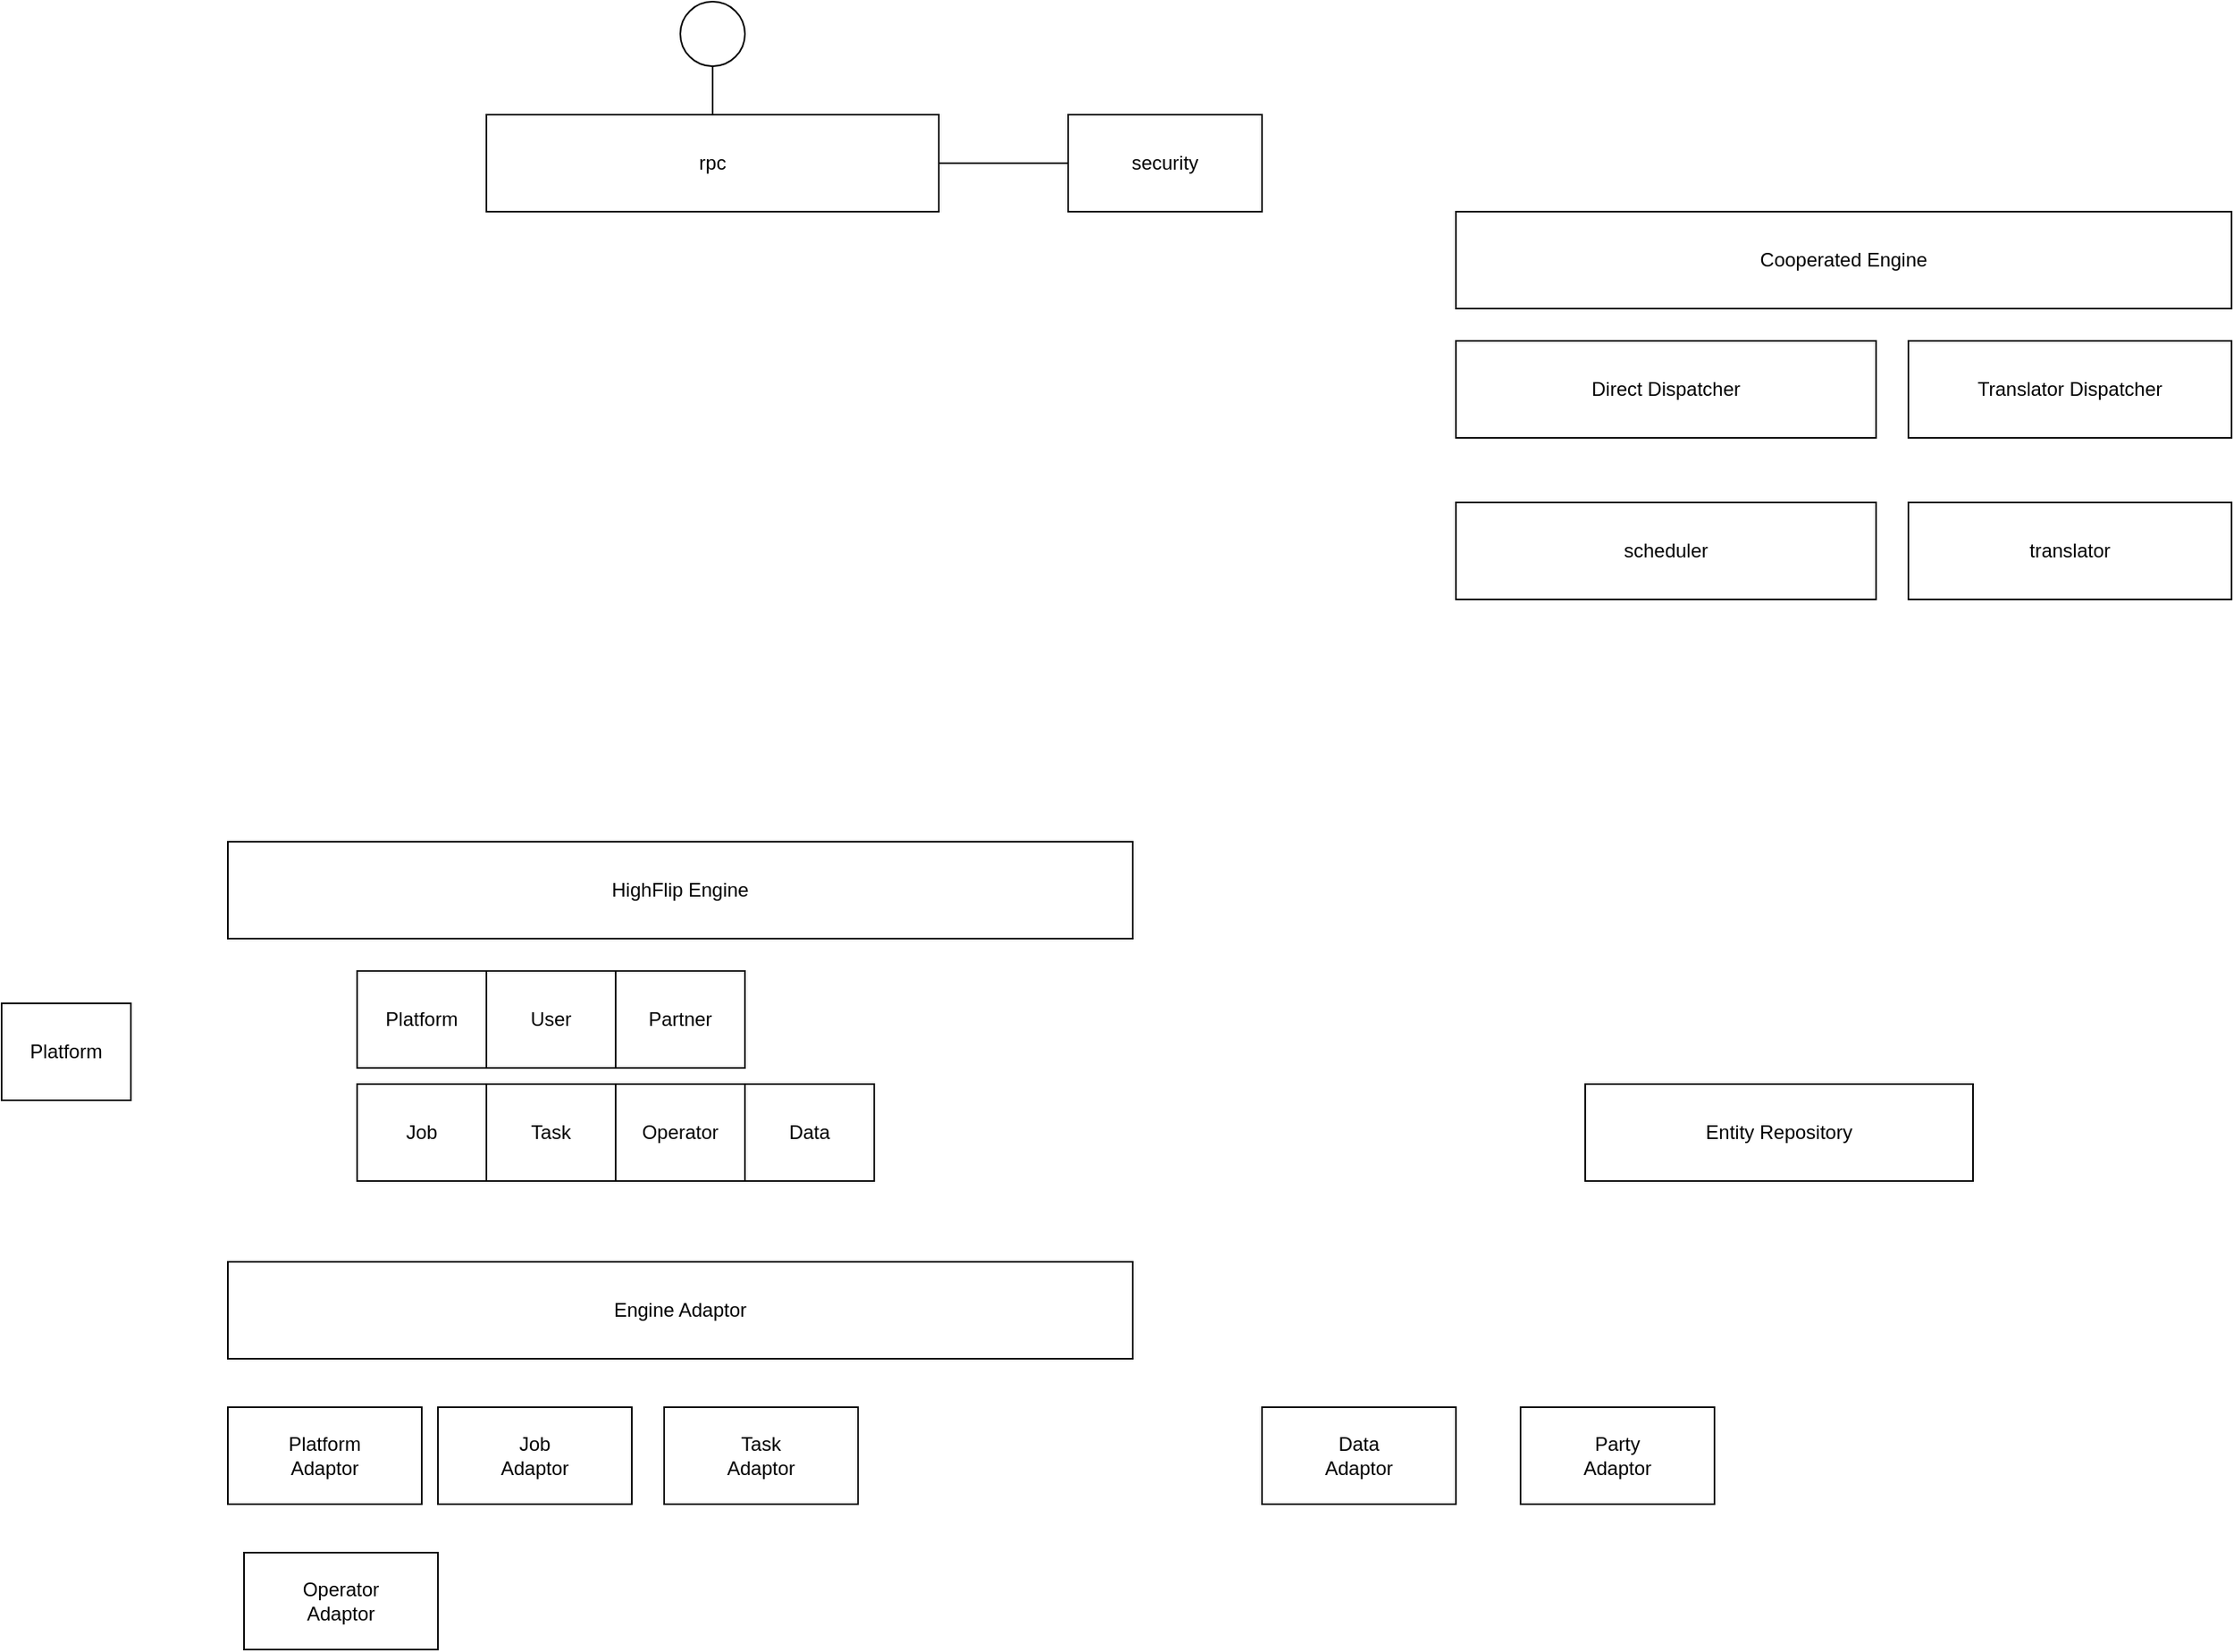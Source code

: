 <mxfile version="20.3.0" type="device" pages="9"><diagram id="hWY7U9qNnVhTt3DX3ntC" name="Page-1"><mxGraphModel dx="2191" dy="1874" grid="1" gridSize="10" guides="1" tooltips="1" connect="1" arrows="1" fold="1" page="1" pageScale="1" pageWidth="850" pageHeight="1100" math="0" shadow="0"><root><mxCell id="0"/><mxCell id="1" parent="0"/><mxCell id="bD91W2XOQY5hAJAodvem-5" value="" style="edgeStyle=orthogonalEdgeStyle;rounded=0;orthogonalLoop=1;jettySize=auto;html=1;endArrow=none;endFill=0;" parent="1" source="bD91W2XOQY5hAJAodvem-1" target="bD91W2XOQY5hAJAodvem-4" edge="1"><mxGeometry relative="1" as="geometry"/></mxCell><mxCell id="bD91W2XOQY5hAJAodvem-1" value="rpc" style="rounded=0;whiteSpace=wrap;html=1;" parent="1" vertex="1"><mxGeometry x="200" y="-30" width="280" height="60" as="geometry"/></mxCell><mxCell id="bD91W2XOQY5hAJAodvem-3" value="" style="edgeStyle=orthogonalEdgeStyle;rounded=0;orthogonalLoop=1;jettySize=auto;html=1;endArrow=none;endFill=0;" parent="1" source="bD91W2XOQY5hAJAodvem-2" target="bD91W2XOQY5hAJAodvem-1" edge="1"><mxGeometry relative="1" as="geometry"/></mxCell><mxCell id="bD91W2XOQY5hAJAodvem-2" value="" style="ellipse;whiteSpace=wrap;html=1;aspect=fixed;" parent="1" vertex="1"><mxGeometry x="320" y="-100" width="40" height="40" as="geometry"/></mxCell><mxCell id="bD91W2XOQY5hAJAodvem-4" value="security" style="rounded=0;whiteSpace=wrap;html=1;" parent="1" vertex="1"><mxGeometry x="560" y="-30" width="120" height="60" as="geometry"/></mxCell><mxCell id="bD91W2XOQY5hAJAodvem-6" value="scheduler" style="rounded=0;whiteSpace=wrap;html=1;" parent="1" vertex="1"><mxGeometry x="800" y="210" width="260" height="60" as="geometry"/></mxCell><mxCell id="bD91W2XOQY5hAJAodvem-7" value="Task&lt;br&gt;Adaptor" style="rounded=0;whiteSpace=wrap;html=1;" parent="1" vertex="1"><mxGeometry x="310" y="770" width="120" height="60" as="geometry"/></mxCell><mxCell id="bD91W2XOQY5hAJAodvem-8" value="Job&lt;br&gt;Adaptor" style="rounded=0;whiteSpace=wrap;html=1;" parent="1" vertex="1"><mxGeometry x="170" y="770" width="120" height="60" as="geometry"/></mxCell><mxCell id="bD91W2XOQY5hAJAodvem-9" value="Data&lt;br&gt;Adaptor" style="rounded=0;whiteSpace=wrap;html=1;" parent="1" vertex="1"><mxGeometry x="680" y="770" width="120" height="60" as="geometry"/></mxCell><mxCell id="bD91W2XOQY5hAJAodvem-10" value="translator" style="rounded=0;whiteSpace=wrap;html=1;" parent="1" vertex="1"><mxGeometry x="1080" y="210" width="200" height="60" as="geometry"/></mxCell><mxCell id="bD91W2XOQY5hAJAodvem-11" value="Party&lt;br&gt;Adaptor" style="rounded=0;whiteSpace=wrap;html=1;" parent="1" vertex="1"><mxGeometry x="840" y="770" width="120" height="60" as="geometry"/></mxCell><mxCell id="bD91W2XOQY5hAJAodvem-12" value="Operator&lt;br&gt;Adaptor" style="rounded=0;whiteSpace=wrap;html=1;" parent="1" vertex="1"><mxGeometry x="50" y="860" width="120" height="60" as="geometry"/></mxCell><mxCell id="bD91W2XOQY5hAJAodvem-13" value="Engine Adaptor" style="rounded=0;whiteSpace=wrap;html=1;" parent="1" vertex="1"><mxGeometry x="40" y="680" width="560" height="60" as="geometry"/></mxCell><mxCell id="bD91W2XOQY5hAJAodvem-15" value="Platform&lt;br&gt;Adaptor" style="rounded=0;whiteSpace=wrap;html=1;" parent="1" vertex="1"><mxGeometry x="40" y="770" width="120" height="60" as="geometry"/></mxCell><mxCell id="LYwiwmfVed3FTVfcy1CA-1" value="Translator Dispatcher" style="rounded=0;whiteSpace=wrap;html=1;" parent="1" vertex="1"><mxGeometry x="1080" y="110" width="200" height="60" as="geometry"/></mxCell><mxCell id="LYwiwmfVed3FTVfcy1CA-2" value="Direct Dispatcher" style="rounded=0;whiteSpace=wrap;html=1;" parent="1" vertex="1"><mxGeometry x="800" y="110" width="260" height="60" as="geometry"/></mxCell><mxCell id="LYwiwmfVed3FTVfcy1CA-3" value="Cooperated Engine" style="rounded=0;whiteSpace=wrap;html=1;" parent="1" vertex="1"><mxGeometry x="800" y="30" width="480" height="60" as="geometry"/></mxCell><mxCell id="7xXbilF10oUpDjBb4EwD-2" value="HighFlip Engine" style="rounded=0;whiteSpace=wrap;html=1;" parent="1" vertex="1"><mxGeometry x="40" y="420" width="560" height="60" as="geometry"/></mxCell><mxCell id="7xXbilF10oUpDjBb4EwD-3" value="Entity Repository" style="rounded=0;whiteSpace=wrap;html=1;" parent="1" vertex="1"><mxGeometry x="880" y="570" width="240" height="60" as="geometry"/></mxCell><mxCell id="7xXbilF10oUpDjBb4EwD-4" value="Job" style="rounded=0;whiteSpace=wrap;html=1;" parent="1" vertex="1"><mxGeometry x="120" y="570" width="80" height="60" as="geometry"/></mxCell><mxCell id="7xXbilF10oUpDjBb4EwD-5" value="Operator" style="rounded=0;whiteSpace=wrap;html=1;" parent="1" vertex="1"><mxGeometry x="280" y="570" width="80" height="60" as="geometry"/></mxCell><mxCell id="GMDEp99Axr-EPxR9zVlu-1" value="Task" style="rounded=0;whiteSpace=wrap;html=1;" parent="1" vertex="1"><mxGeometry x="200" y="570" width="80" height="60" as="geometry"/></mxCell><mxCell id="GMDEp99Axr-EPxR9zVlu-2" value="Data" style="rounded=0;whiteSpace=wrap;html=1;" parent="1" vertex="1"><mxGeometry x="360" y="570" width="80" height="60" as="geometry"/></mxCell><mxCell id="GMDEp99Axr-EPxR9zVlu-3" value="Partner" style="rounded=0;whiteSpace=wrap;html=1;" parent="1" vertex="1"><mxGeometry x="280" y="500" width="80" height="60" as="geometry"/></mxCell><mxCell id="fPfTpkd0klfZcEKmdxvc-1" value="User" style="rounded=0;whiteSpace=wrap;html=1;" vertex="1" parent="1"><mxGeometry x="200" y="500" width="80" height="60" as="geometry"/></mxCell><mxCell id="fPfTpkd0klfZcEKmdxvc-3" value="Platform" style="rounded=0;whiteSpace=wrap;html=1;" vertex="1" parent="1"><mxGeometry x="120" y="500" width="80" height="60" as="geometry"/></mxCell><mxCell id="fPfTpkd0klfZcEKmdxvc-4" value="Platform" style="rounded=0;whiteSpace=wrap;html=1;" vertex="1" parent="1"><mxGeometry x="-100" y="520" width="80" height="60" as="geometry"/></mxCell></root></mxGraphModel></diagram><diagram id="DAX1e8KZuahsWEWPGWL8" name="Page-8"><mxGraphModel dx="2428" dy="911" grid="1" gridSize="10" guides="1" tooltips="1" connect="1" arrows="1" fold="1" page="1" pageScale="1" pageWidth="850" pageHeight="1100" math="0" shadow="0"><root><mxCell id="0"/><mxCell id="1" parent="0"/><mxCell id="ZfaG1tM9ttedYZFsQiZv-1" value="HIGHFLIP&lt;br&gt;(gRPC)" style="rounded=0;whiteSpace=wrap;html=1;fontSize=18;fillColor=#1ba1e2;fontColor=#ffffff;strokeColor=#000000;" vertex="1" parent="1"><mxGeometry x="-610" y="40" width="109" height="520" as="geometry"/></mxCell><mxCell id="ZfaG1tM9ttedYZFsQiZv-2" value="VENDOR ADAPTOR" style="rounded=0;whiteSpace=wrap;html=1;fontSize=18;flipH=0;flipV=0;labelPosition=center;verticalLabelPosition=middle;align=center;verticalAlign=middle;horizontal=1;fillColor=#dae8fc;strokeColor=#000000;" vertex="1" parent="1"><mxGeometry x="-501" y="40" width="100" height="360" as="geometry"/></mxCell><mxCell id="ZfaG1tM9ttedYZFsQiZv-3" value="" style="edgeStyle=none;rounded=0;orthogonalLoop=1;jettySize=auto;html=1;fontSize=18;endArrow=none;endFill=0;" edge="1" parent="1" source="ZfaG1tM9ttedYZFsQiZv-4" target="ZfaG1tM9ttedYZFsQiZv-1"><mxGeometry relative="1" as="geometry"/></mxCell><mxCell id="ZfaG1tM9ttedYZFsQiZv-4" value="" style="ellipse;whiteSpace=wrap;html=1;aspect=fixed;fontSize=22;" vertex="1" parent="1"><mxGeometry x="-670" y="280" width="40" height="40" as="geometry"/></mxCell><mxCell id="ZfaG1tM9ttedYZFsQiZv-5" value="AUTH" style="rounded=0;whiteSpace=wrap;html=1;fontSize=18;fillColor=#dae8fc;strokeColor=#000000;" vertex="1" parent="1"><mxGeometry x="-401" y="40" width="140" height="60" as="geometry"/></mxCell><mxCell id="ZfaG1tM9ttedYZFsQiZv-6" value="DATA" style="rounded=0;whiteSpace=wrap;html=1;fontSize=18;fillColor=#dae8fc;strokeColor=#000000;" vertex="1" parent="1"><mxGeometry x="-401" y="100" width="140" height="60" as="geometry"/></mxCell><mxCell id="ZfaG1tM9ttedYZFsQiZv-7" value="RESULT" style="rounded=0;whiteSpace=wrap;html=1;fontSize=18;fillColor=#dae8fc;strokeColor=#000000;" vertex="1" parent="1"><mxGeometry x="-401" y="160" width="140" height="60" as="geometry"/></mxCell><mxCell id="ZfaG1tM9ttedYZFsQiZv-8" value="JOB" style="rounded=0;whiteSpace=wrap;html=1;fontSize=18;fillColor=#dae8fc;strokeColor=#000000;" vertex="1" parent="1"><mxGeometry x="-401" y="220" width="140" height="60" as="geometry"/></mxCell><mxCell id="ZfaG1tM9ttedYZFsQiZv-9" value="TASK" style="rounded=0;whiteSpace=wrap;html=1;fontSize=18;fillColor=#dae8fc;strokeColor=#000000;" vertex="1" parent="1"><mxGeometry x="-401" y="280" width="140" height="60" as="geometry"/></mxCell><mxCell id="ZfaG1tM9ttedYZFsQiZv-10" value="VENDOR ADAPTOR" style="rounded=0;whiteSpace=wrap;html=1;fontSize=18;" vertex="1" parent="1"><mxGeometry x="-501" y="410" width="100" height="70" as="geometry"/></mxCell><mxCell id="ZfaG1tM9ttedYZFsQiZv-11" value="VENDOR ADAPTOR" style="rounded=0;whiteSpace=wrap;html=1;fontSize=18;" vertex="1" parent="1"><mxGeometry x="-501" y="490" width="100" height="70" as="geometry"/></mxCell><mxCell id="ZfaG1tM9ttedYZFsQiZv-12" value="" style="rounded=0;whiteSpace=wrap;html=1;fontSize=18;" vertex="1" parent="1"><mxGeometry x="-401" y="410" width="140" height="70" as="geometry"/></mxCell><mxCell id="ZfaG1tM9ttedYZFsQiZv-13" value="" style="rounded=0;whiteSpace=wrap;html=1;fontSize=18;" vertex="1" parent="1"><mxGeometry x="-401" y="490" width="140" height="70" as="geometry"/></mxCell><mxCell id="ZfaG1tM9ttedYZFsQiZv-14" value="ALGORITHM" style="rounded=0;whiteSpace=wrap;html=1;fontSize=18;fillColor=#dae8fc;strokeColor=#000000;" vertex="1" parent="1"><mxGeometry x="-401" y="340" width="140" height="60" as="geometry"/></mxCell><mxCell id="ZfaG1tM9ttedYZFsQiZv-15" value="" style="rounded=0;whiteSpace=wrap;html=1;fillColor=#f5f5f5;fontColor=#333333;strokeColor=#666666;" vertex="1" parent="1"><mxGeometry x="-200" y="40" width="500" height="520" as="geometry"/></mxCell><mxCell id="ZfaG1tM9ttedYZFsQiZv-16" value="FEDERATED LEARNING SOFTWARE&amp;nbsp;" style="text;html=1;strokeColor=none;fillColor=none;align=left;verticalAlign=middle;whiteSpace=wrap;rounded=0;fontStyle=0;fontSize=16;" vertex="1" parent="1"><mxGeometry x="-170" y="70" width="360" height="30" as="geometry"/></mxCell><mxCell id="ZfaG1tM9ttedYZFsQiZv-17" value="" style="edgeStyle=none;rounded=0;orthogonalLoop=1;jettySize=auto;html=1;fontSize=16;endArrow=classic;endFill=1;" edge="1" parent="1" source="ZfaG1tM9ttedYZFsQiZv-19" target="ZfaG1tM9ttedYZFsQiZv-22"><mxGeometry relative="1" as="geometry"/></mxCell><mxCell id="ZfaG1tM9ttedYZFsQiZv-18" value="" style="edgeStyle=none;rounded=0;orthogonalLoop=1;jettySize=auto;html=1;fontSize=12;endArrow=none;endFill=0;entryX=0;entryY=0.5;entryDx=0;entryDy=0;" edge="1" parent="1" source="ZfaG1tM9ttedYZFsQiZv-19" target="ZfaG1tM9ttedYZFsQiZv-26"><mxGeometry relative="1" as="geometry"><mxPoint x="170" y="172" as="targetPoint"/></mxGeometry></mxCell><mxCell id="ZfaG1tM9ttedYZFsQiZv-19" value="Application" style="rounded=1;whiteSpace=wrap;html=1;fontSize=12;" vertex="1" parent="1"><mxGeometry x="-50" y="147" width="180" height="50" as="geometry"/></mxCell><mxCell id="ZfaG1tM9ttedYZFsQiZv-20" value="" style="edgeStyle=none;rounded=0;orthogonalLoop=1;jettySize=auto;html=1;fontSize=16;endArrow=classic;endFill=1;exitX=0.5;exitY=1;exitDx=0;exitDy=0;" edge="1" parent="1" source="ZfaG1tM9ttedYZFsQiZv-22" target="ZfaG1tM9ttedYZFsQiZv-24"><mxGeometry relative="1" as="geometry"/></mxCell><mxCell id="ZfaG1tM9ttedYZFsQiZv-21" style="edgeStyle=none;rounded=0;orthogonalLoop=1;jettySize=auto;html=1;entryX=0.5;entryY=0;entryDx=0;entryDy=0;fontSize=16;endArrow=classic;endFill=1;exitX=0.5;exitY=1;exitDx=0;exitDy=0;" edge="1" parent="1" source="ZfaG1tM9ttedYZFsQiZv-22" target="ZfaG1tM9ttedYZFsQiZv-27"><mxGeometry relative="1" as="geometry"/></mxCell><mxCell id="ZfaG1tM9ttedYZFsQiZv-22" value="Schedular" style="rounded=1;whiteSpace=wrap;html=1;fontSize=12;" vertex="1" parent="1"><mxGeometry x="-50" y="237" width="180" height="50" as="geometry"/></mxCell><mxCell id="ZfaG1tM9ttedYZFsQiZv-23" value="" style="edgeStyle=none;rounded=0;orthogonalLoop=1;jettySize=auto;html=1;fontSize=16;endArrow=classic;endFill=1;" edge="1" parent="1" source="ZfaG1tM9ttedYZFsQiZv-24" target="ZfaG1tM9ttedYZFsQiZv-25"><mxGeometry relative="1" as="geometry"/></mxCell><mxCell id="ZfaG1tM9ttedYZFsQiZv-24" value="Local&lt;br style=&quot;font-size: 12px;&quot;&gt;Aglorithm" style="rounded=1;whiteSpace=wrap;html=1;fontSize=12;" vertex="1" parent="1"><mxGeometry x="-160" y="360" width="150" height="50" as="geometry"/></mxCell><mxCell id="ZfaG1tM9ttedYZFsQiZv-25" value="Crypto&lt;br style=&quot;font-size: 12px;&quot;&gt;Operater" style="rounded=1;whiteSpace=wrap;html=1;fontSize=12;" vertex="1" parent="1"><mxGeometry x="-160" y="460" width="150" height="50" as="geometry"/></mxCell><mxCell id="ZfaG1tM9ttedYZFsQiZv-26" value="Database" style="shape=cylinder;whiteSpace=wrap;html=1;boundedLbl=1;backgroundOutline=1;fillColor=#f5f5f5;strokeColor=#666666;fontColor=#333333;" vertex="1" parent="1"><mxGeometry x="174.5" y="132" width="60" height="80" as="geometry"/></mxCell><mxCell id="ZfaG1tM9ttedYZFsQiZv-27" value="Local&lt;br style=&quot;font-size: 12px;&quot;&gt;Aglorithm" style="rounded=1;whiteSpace=wrap;html=1;fontSize=12;" vertex="1" parent="1"><mxGeometry x="90" y="360" width="170" height="50" as="geometry"/></mxCell><mxCell id="ZfaG1tM9ttedYZFsQiZv-28" value="" style="rounded=1;whiteSpace=wrap;html=1;fontSize=12;fillColor=#1ba1e2;fontColor=#ffffff;strokeColor=#006EAF;" vertex="1" parent="1"><mxGeometry x="144.5" y="460" width="95" height="50" as="geometry"/></mxCell><mxCell id="ZfaG1tM9ttedYZFsQiZv-29" value="InterConn&lt;br style=&quot;font-size: 12px;&quot;&gt;Aglorithm" style="rounded=1;whiteSpace=wrap;html=1;fontSize=12;fillColor=#FFFFFF;" vertex="1" parent="1"><mxGeometry x="15" y="460" width="147" height="50" as="geometry"/></mxCell><mxCell id="ZfaG1tM9ttedYZFsQiZv-30" value="" style="endArrow=classic;html=1;rounded=0;fontSize=22;exitX=0.5;exitY=1;exitDx=0;exitDy=0;entryX=0.5;entryY=0;entryDx=0;entryDy=0;" edge="1" parent="1" source="ZfaG1tM9ttedYZFsQiZv-22" target="ZfaG1tM9ttedYZFsQiZv-29"><mxGeometry width="50" height="50" relative="1" as="geometry"><mxPoint x="-310" y="510" as="sourcePoint"/><mxPoint x="-260" y="460" as="targetPoint"/></mxGeometry></mxCell><mxCell id="ZfaG1tM9ttedYZFsQiZv-31" value="" style="ellipse;whiteSpace=wrap;html=1;rounded=0;shadow=0;dashed=1;fontSize=15;strokeWidth=1;fillColor=none;" vertex="1" parent="1"><mxGeometry x="-185" y="335" width="200" height="100" as="geometry"/></mxCell><mxCell id="ZfaG1tM9ttedYZFsQiZv-32" value="" style="ellipse;whiteSpace=wrap;html=1;rounded=0;shadow=0;dashed=1;fontSize=15;strokeWidth=1;fillColor=none;" vertex="1" parent="1"><mxGeometry x="-60" y="212" width="200" height="100" as="geometry"/></mxCell><mxCell id="ZfaG1tM9ttedYZFsQiZv-33" value="" style="ellipse;whiteSpace=wrap;html=1;rounded=0;shadow=0;dashed=1;fontSize=15;strokeWidth=1;fillColor=none;" vertex="1" parent="1"><mxGeometry x="-70" y="117" width="210" height="110" as="geometry"/></mxCell><mxCell id="ZfaG1tM9ttedYZFsQiZv-34" value="" style="ellipse;whiteSpace=wrap;html=1;rounded=0;shadow=0;dashed=1;fontSize=15;strokeWidth=1;fillColor=none;" vertex="1" parent="1"><mxGeometry x="160" y="122" width="90" height="100" as="geometry"/></mxCell><mxCell id="ZfaG1tM9ttedYZFsQiZv-35" value="" style="shape=flexArrow;endArrow=classic;html=1;rounded=0;fontSize=15;strokeWidth=1;curved=1;" edge="1" parent="1"><mxGeometry width="50" height="50" relative="1" as="geometry"><mxPoint x="-253" y="160" as="sourcePoint"/><mxPoint x="-214" y="160" as="targetPoint"/><Array as="points"><mxPoint x="-233" y="160"/></Array></mxGeometry></mxCell><mxCell id="ZfaG1tM9ttedYZFsQiZv-36" value="" style="shape=flexArrow;endArrow=classic;html=1;rounded=0;fontSize=15;strokeWidth=1;curved=1;" edge="1" parent="1"><mxGeometry width="50" height="50" relative="1" as="geometry"><mxPoint x="-213" y="309.58" as="sourcePoint"/><mxPoint x="-253" y="309.58" as="targetPoint"/></mxGeometry></mxCell><mxCell id="ZfaG1tM9ttedYZFsQiZv-37" value="HIGHFLIP" style="rounded=0;whiteSpace=wrap;html=1;fontSize=18;" vertex="1" parent="1"><mxGeometry x="370" y="40" width="110" height="520" as="geometry"/></mxCell><mxCell id="ZfaG1tM9ttedYZFsQiZv-38" value="" style="edgeStyle=none;rounded=0;orthogonalLoop=1;jettySize=auto;html=1;fontSize=18;endArrow=none;endFill=0;exitX=1;exitY=0.5;exitDx=0;exitDy=0;" edge="1" parent="1" source="ZfaG1tM9ttedYZFsQiZv-39" target="ZfaG1tM9ttedYZFsQiZv-37"><mxGeometry relative="1" as="geometry"><mxPoint x="360.0" y="300" as="sourcePoint"/></mxGeometry></mxCell><mxCell id="ZfaG1tM9ttedYZFsQiZv-39" value="" style="ellipse;whiteSpace=wrap;html=1;aspect=fixed;fontSize=22;" vertex="1" parent="1"><mxGeometry x="310" y="280" width="40" height="40" as="geometry"/></mxCell><mxCell id="ZfaG1tM9ttedYZFsQiZv-40" value="" style="endArrow=classic;html=1;rounded=0;fontSize=16;strokeWidth=1;curved=1;exitX=1;exitY=0.5;exitDx=0;exitDy=0;entryX=0.5;entryY=1;entryDx=0;entryDy=0;" edge="1" parent="1" source="ZfaG1tM9ttedYZFsQiZv-28" target="ZfaG1tM9ttedYZFsQiZv-39"><mxGeometry width="50" height="50" relative="1" as="geometry"><mxPoint x="370" y="550" as="sourcePoint"/><mxPoint x="420" y="500" as="targetPoint"/><Array as="points"><mxPoint x="410" y="485"/></Array></mxGeometry></mxCell><mxCell id="ZfaG1tM9ttedYZFsQiZv-41" value="&lt;span style=&quot;font-family: Helvetica; font-size: 12px; font-style: normal; font-variant-ligatures: normal; font-variant-caps: normal; font-weight: 400; letter-spacing: normal; orphans: 2; text-align: center; text-indent: 0px; text-transform: none; widows: 2; word-spacing: 0px; -webkit-text-stroke-width: 0px; text-decoration-thickness: initial; text-decoration-style: initial; text-decoration-color: initial; float: none; display: inline !important;&quot;&gt;HIGHFLIP&lt;/span&gt;&lt;br style=&quot;font-family: Helvetica; font-size: 12px; font-style: normal; font-variant-ligatures: normal; font-variant-caps: normal; font-weight: 400; letter-spacing: normal; orphans: 2; text-align: center; text-indent: 0px; text-transform: none; widows: 2; word-spacing: 0px; -webkit-text-stroke-width: 0px; text-decoration-thickness: initial; text-decoration-style: initial; text-decoration-color: initial;&quot;&gt;&lt;span style=&quot;font-family: Helvetica; font-size: 12px; font-style: normal; font-variant-ligatures: normal; font-variant-caps: normal; font-weight: 400; letter-spacing: normal; orphans: 2; text-align: center; text-indent: 0px; text-transform: none; widows: 2; word-spacing: 0px; -webkit-text-stroke-width: 0px; text-decoration-thickness: initial; text-decoration-style: initial; text-decoration-color: initial; float: none; display: inline !important;&quot;&gt;CLlient&lt;/span&gt;" style="text;whiteSpace=wrap;html=1;fontColor=#FFFFFF;labelBackgroundColor=none;" vertex="1" parent="1"><mxGeometry x="172" y="465" width="80" height="40" as="geometry"/></mxCell><mxCell id="ZfaG1tM9ttedYZFsQiZv-42" value="gRPC" style="text;html=1;strokeColor=none;fillColor=none;align=center;verticalAlign=middle;whiteSpace=wrap;rounded=0;labelBackgroundColor=none;fontColor=#000000;fontSize=15;" vertex="1" parent="1"><mxGeometry x="300" y="247" width="60" height="30" as="geometry"/></mxCell><mxCell id="ZfaG1tM9ttedYZFsQiZv-48" value="gRPC" style="text;html=1;strokeColor=none;fillColor=none;align=center;verticalAlign=middle;whiteSpace=wrap;rounded=0;labelBackgroundColor=none;fontColor=#000000;fontSize=15;" vertex="1" parent="1"><mxGeometry x="-680" y="247" width="60" height="30" as="geometry"/></mxCell></root></mxGraphModel></diagram><diagram id="_ahkKecmwNlGabeCPghR" name="Page-2"><mxGraphModel dx="1732" dy="1102" grid="1" gridSize="10" guides="1" tooltips="1" connect="1" arrows="1" fold="1" page="1" pageScale="1" pageWidth="850" pageHeight="1100" math="0" shadow="0"><root><mxCell id="0"/><mxCell id="1" parent="0"/><mxCell id="d903LDQl9oNjZx6RZ9Mn-1" value="" style="group" parent="1" vertex="1" connectable="0"><mxGeometry x="240" y="840" width="310" height="200" as="geometry"/></mxCell><mxCell id="d903LDQl9oNjZx6RZ9Mn-2" value="" style="group" parent="d903LDQl9oNjZx6RZ9Mn-1" vertex="1" connectable="0"><mxGeometry x="40" width="270" height="200" as="geometry"/></mxCell><mxCell id="d903LDQl9oNjZx6RZ9Mn-3" value="" style="group" parent="d903LDQl9oNjZx6RZ9Mn-2" vertex="1" connectable="0"><mxGeometry y="40" width="270" height="160" as="geometry"/></mxCell><mxCell id="d903LDQl9oNjZx6RZ9Mn-4" value="" style="whiteSpace=wrap;html=1;aspect=fixed;fillColor=#f5f5f5;fontColor=#333333;strokeColor=#666666;" parent="d903LDQl9oNjZx6RZ9Mn-3" vertex="1"><mxGeometry x="80" width="160" height="160" as="geometry"/></mxCell><mxCell id="d903LDQl9oNjZx6RZ9Mn-5" value="" style="rounded=0;whiteSpace=wrap;html=1;" parent="d903LDQl9oNjZx6RZ9Mn-3" vertex="1"><mxGeometry width="80" height="160" as="geometry"/></mxCell><mxCell id="d903LDQl9oNjZx6RZ9Mn-6" value="" style="shape=dataStorage;whiteSpace=wrap;html=1;fixedSize=1;direction=south;size=10;fillColor=#1ba1e2;fontColor=#ffffff;strokeColor=#000000;" parent="d903LDQl9oNjZx6RZ9Mn-3" vertex="1"><mxGeometry x="20" y="20" width="40" height="105" as="geometry"/></mxCell><mxCell id="d903LDQl9oNjZx6RZ9Mn-7" value="" style="shape=dataStorage;whiteSpace=wrap;html=1;fixedSize=1;rotation=-90;size=10;" parent="d903LDQl9oNjZx6RZ9Mn-3" vertex="1"><mxGeometry x="22.5" y="102.5" width="35" height="40" as="geometry"/></mxCell><mxCell id="d903LDQl9oNjZx6RZ9Mn-8" value="HIGHFLIP" style="text;html=1;align=center;verticalAlign=middle;whiteSpace=wrap;rounded=0;rotation=-90;fontColor=#FFFFFF;" parent="d903LDQl9oNjZx6RZ9Mn-3" vertex="1"><mxGeometry x="10" y="50" width="60" height="30" as="geometry"/></mxCell><mxCell id="d903LDQl9oNjZx6RZ9Mn-9" value="" style="rounded=1;whiteSpace=wrap;html=1;fontColor=#FFFFFF;" parent="d903LDQl9oNjZx6RZ9Mn-3" vertex="1"><mxGeometry x="130" y="40" width="50" height="25" as="geometry"/></mxCell><mxCell id="d903LDQl9oNjZx6RZ9Mn-10" value="" style="rounded=1;whiteSpace=wrap;html=1;fontColor=#FFFFFF;" parent="d903LDQl9oNjZx6RZ9Mn-3" vertex="1"><mxGeometry x="130" y="80" width="50" height="25" as="geometry"/></mxCell><mxCell id="d903LDQl9oNjZx6RZ9Mn-11" value="" style="rounded=1;whiteSpace=wrap;html=1;fontColor=#FFFFFF;" parent="d903LDQl9oNjZx6RZ9Mn-3" vertex="1"><mxGeometry x="100" y="118.5" width="50" height="25" as="geometry"/></mxCell><mxCell id="d903LDQl9oNjZx6RZ9Mn-12" value="" style="rounded=1;whiteSpace=wrap;html=1;fontColor=#FFFFFF;" parent="d903LDQl9oNjZx6RZ9Mn-3" vertex="1"><mxGeometry x="170" y="118.5" width="50" height="25" as="geometry"/></mxCell><mxCell id="d903LDQl9oNjZx6RZ9Mn-13" value="" style="endArrow=none;html=1;rounded=0;fontColor=#FFFFFF;entryX=0.25;entryY=1;entryDx=0;entryDy=0;exitX=0.5;exitY=0;exitDx=0;exitDy=0;" parent="d903LDQl9oNjZx6RZ9Mn-3" source="d903LDQl9oNjZx6RZ9Mn-11" target="d903LDQl9oNjZx6RZ9Mn-10" edge="1"><mxGeometry width="50" height="50" relative="1" as="geometry"><mxPoint x="110" y="46" as="sourcePoint"/><mxPoint x="160" y="-4" as="targetPoint"/></mxGeometry></mxCell><mxCell id="d903LDQl9oNjZx6RZ9Mn-14" value="" style="endArrow=none;html=1;rounded=0;fontColor=#FFFFFF;entryX=0.75;entryY=1;entryDx=0;entryDy=0;exitX=0.5;exitY=0;exitDx=0;exitDy=0;" parent="d903LDQl9oNjZx6RZ9Mn-3" source="d903LDQl9oNjZx6RZ9Mn-12" target="d903LDQl9oNjZx6RZ9Mn-10" edge="1"><mxGeometry width="50" height="50" relative="1" as="geometry"><mxPoint x="110" y="36" as="sourcePoint"/><mxPoint x="160" y="-14" as="targetPoint"/></mxGeometry></mxCell><mxCell id="d903LDQl9oNjZx6RZ9Mn-15" value="" style="endArrow=classic;html=1;rounded=0;fontColor=#FFFFFF;entryX=0;entryY=0.5;entryDx=0;entryDy=0;edgeStyle=orthogonalEdgeStyle;endFill=1;exitX=0.75;exitY=1;exitDx=0;exitDy=0;" parent="d903LDQl9oNjZx6RZ9Mn-3" source="d903LDQl9oNjZx6RZ9Mn-7" target="d903LDQl9oNjZx6RZ9Mn-17" edge="1"><mxGeometry width="50" height="50" relative="1" as="geometry"><mxPoint x="60" y="70" as="sourcePoint"/><mxPoint x="138.75" y="-29.05" as="targetPoint"/><Array as="points"><mxPoint x="100" y="114"/><mxPoint x="100" y="19"/><mxPoint x="145" y="19"/></Array></mxGeometry></mxCell><mxCell id="d903LDQl9oNjZx6RZ9Mn-16" value="" style="endArrow=none;html=1;rounded=0;fontColor=#FFFFFF;entryX=0.5;entryY=1;entryDx=0;entryDy=0;exitX=0.5;exitY=0;exitDx=0;exitDy=0;" parent="d903LDQl9oNjZx6RZ9Mn-3" source="d903LDQl9oNjZx6RZ9Mn-10" target="d903LDQl9oNjZx6RZ9Mn-9" edge="1"><mxGeometry width="50" height="50" relative="1" as="geometry"><mxPoint x="300" y="139" as="sourcePoint"/><mxPoint x="350" y="89" as="targetPoint"/></mxGeometry></mxCell><mxCell id="d903LDQl9oNjZx6RZ9Mn-17" value="" style="ellipse;whiteSpace=wrap;html=1;aspect=fixed;fontSize=32;" parent="d903LDQl9oNjZx6RZ9Mn-3" vertex="1"><mxGeometry x="145" y="9" width="19" height="19" as="geometry"/></mxCell><mxCell id="d903LDQl9oNjZx6RZ9Mn-18" value="" style="endArrow=none;html=1;rounded=0;fontColor=#FFFFFF;entryX=0.5;entryY=1;entryDx=0;entryDy=0;" parent="d903LDQl9oNjZx6RZ9Mn-3" source="d903LDQl9oNjZx6RZ9Mn-9" target="d903LDQl9oNjZx6RZ9Mn-17" edge="1"><mxGeometry width="50" height="50" relative="1" as="geometry"><mxPoint x="435" y="196" as="sourcePoint"/><mxPoint x="435" y="159" as="targetPoint"/></mxGeometry></mxCell><mxCell id="d903LDQl9oNjZx6RZ9Mn-21" value="" style="verticalLabelPosition=bottom;verticalAlign=top;html=1;shape=mxgraph.basic.star;fontSize=32;fillColor=#ffff88;strokeColor=#36393d;" parent="d903LDQl9oNjZx6RZ9Mn-3" vertex="1"><mxGeometry x="200" width="40" height="40" as="geometry"/></mxCell><mxCell id="d903LDQl9oNjZx6RZ9Mn-19" value="" style="ellipse;whiteSpace=wrap;html=1;aspect=fixed;fillColor=#FFFFFF;fontColor=#ffffff;strokeColor=#000000;" parent="d903LDQl9oNjZx6RZ9Mn-2" vertex="1"><mxGeometry x="27.5" width="25" height="25" as="geometry"/></mxCell><mxCell id="d903LDQl9oNjZx6RZ9Mn-20" value="" style="edgeStyle=orthogonalEdgeStyle;rounded=0;orthogonalLoop=1;jettySize=auto;html=1;endArrow=none;endFill=0;entryX=0;entryY=0.5;entryDx=0;entryDy=0;" parent="d903LDQl9oNjZx6RZ9Mn-2" source="d903LDQl9oNjZx6RZ9Mn-19" target="d903LDQl9oNjZx6RZ9Mn-6" edge="1"><mxGeometry relative="1" as="geometry"><mxPoint x="20" y="105" as="targetPoint"/></mxGeometry></mxCell><mxCell id="d903LDQl9oNjZx6RZ9Mn-25" value="" style="group" parent="1" vertex="1" connectable="0"><mxGeometry x="520" y="840" width="310" height="200" as="geometry"/></mxCell><mxCell id="d903LDQl9oNjZx6RZ9Mn-26" value="" style="group" parent="d903LDQl9oNjZx6RZ9Mn-25" vertex="1" connectable="0"><mxGeometry x="40" width="270" height="200" as="geometry"/></mxCell><mxCell id="d903LDQl9oNjZx6RZ9Mn-27" value="" style="group" parent="d903LDQl9oNjZx6RZ9Mn-26" vertex="1" connectable="0"><mxGeometry y="40" width="270" height="160" as="geometry"/></mxCell><mxCell id="d903LDQl9oNjZx6RZ9Mn-28" value="" style="whiteSpace=wrap;html=1;aspect=fixed;fillColor=#f5f5f5;fontColor=#333333;strokeColor=#666666;" parent="d903LDQl9oNjZx6RZ9Mn-27" vertex="1"><mxGeometry x="80" width="160" height="160" as="geometry"/></mxCell><mxCell id="d903LDQl9oNjZx6RZ9Mn-29" value="" style="rounded=0;whiteSpace=wrap;html=1;" parent="d903LDQl9oNjZx6RZ9Mn-27" vertex="1"><mxGeometry width="80" height="160" as="geometry"/></mxCell><mxCell id="d903LDQl9oNjZx6RZ9Mn-30" value="" style="shape=dataStorage;whiteSpace=wrap;html=1;fixedSize=1;direction=south;size=10;fillColor=#1ba1e2;fontColor=#ffffff;strokeColor=#000000;" parent="d903LDQl9oNjZx6RZ9Mn-27" vertex="1"><mxGeometry x="20" y="20" width="40" height="105" as="geometry"/></mxCell><mxCell id="d903LDQl9oNjZx6RZ9Mn-31" value="" style="shape=dataStorage;whiteSpace=wrap;html=1;fixedSize=1;rotation=-90;size=10;" parent="d903LDQl9oNjZx6RZ9Mn-27" vertex="1"><mxGeometry x="22.5" y="102.5" width="35" height="40" as="geometry"/></mxCell><mxCell id="d903LDQl9oNjZx6RZ9Mn-32" value="HIGHFLIP" style="text;html=1;align=center;verticalAlign=middle;whiteSpace=wrap;rounded=0;rotation=-90;fontColor=#FFFFFF;" parent="d903LDQl9oNjZx6RZ9Mn-27" vertex="1"><mxGeometry x="10" y="50" width="60" height="30" as="geometry"/></mxCell><mxCell id="d903LDQl9oNjZx6RZ9Mn-33" value="" style="rounded=1;whiteSpace=wrap;html=1;fontColor=#FFFFFF;" parent="d903LDQl9oNjZx6RZ9Mn-27" vertex="1"><mxGeometry x="130" y="40" width="50" height="25" as="geometry"/></mxCell><mxCell id="d903LDQl9oNjZx6RZ9Mn-34" value="" style="rounded=1;whiteSpace=wrap;html=1;fontColor=#FFFFFF;" parent="d903LDQl9oNjZx6RZ9Mn-27" vertex="1"><mxGeometry x="130" y="80" width="50" height="25" as="geometry"/></mxCell><mxCell id="d903LDQl9oNjZx6RZ9Mn-35" value="" style="rounded=1;whiteSpace=wrap;html=1;fontColor=#FFFFFF;" parent="d903LDQl9oNjZx6RZ9Mn-27" vertex="1"><mxGeometry x="100" y="118.5" width="50" height="25" as="geometry"/></mxCell><mxCell id="d903LDQl9oNjZx6RZ9Mn-36" value="" style="rounded=1;whiteSpace=wrap;html=1;fontColor=#FFFFFF;" parent="d903LDQl9oNjZx6RZ9Mn-27" vertex="1"><mxGeometry x="170" y="118.5" width="50" height="25" as="geometry"/></mxCell><mxCell id="d903LDQl9oNjZx6RZ9Mn-37" value="" style="endArrow=none;html=1;rounded=0;fontColor=#FFFFFF;entryX=0.25;entryY=1;entryDx=0;entryDy=0;exitX=0.5;exitY=0;exitDx=0;exitDy=0;" parent="d903LDQl9oNjZx6RZ9Mn-27" source="d903LDQl9oNjZx6RZ9Mn-35" target="d903LDQl9oNjZx6RZ9Mn-34" edge="1"><mxGeometry width="50" height="50" relative="1" as="geometry"><mxPoint x="110" y="46" as="sourcePoint"/><mxPoint x="160" y="-4" as="targetPoint"/></mxGeometry></mxCell><mxCell id="d903LDQl9oNjZx6RZ9Mn-38" value="" style="endArrow=none;html=1;rounded=0;fontColor=#FFFFFF;entryX=0.75;entryY=1;entryDx=0;entryDy=0;exitX=0.5;exitY=0;exitDx=0;exitDy=0;" parent="d903LDQl9oNjZx6RZ9Mn-27" source="d903LDQl9oNjZx6RZ9Mn-36" target="d903LDQl9oNjZx6RZ9Mn-34" edge="1"><mxGeometry width="50" height="50" relative="1" as="geometry"><mxPoint x="110" y="36" as="sourcePoint"/><mxPoint x="160" y="-14" as="targetPoint"/></mxGeometry></mxCell><mxCell id="d903LDQl9oNjZx6RZ9Mn-39" value="" style="endArrow=classic;html=1;rounded=0;fontColor=#FFFFFF;entryX=0;entryY=0.5;entryDx=0;entryDy=0;edgeStyle=orthogonalEdgeStyle;endFill=1;exitX=0.75;exitY=1;exitDx=0;exitDy=0;" parent="d903LDQl9oNjZx6RZ9Mn-27" source="d903LDQl9oNjZx6RZ9Mn-31" target="d903LDQl9oNjZx6RZ9Mn-41" edge="1"><mxGeometry width="50" height="50" relative="1" as="geometry"><mxPoint x="60" y="70" as="sourcePoint"/><mxPoint x="138.75" y="-29.05" as="targetPoint"/><Array as="points"><mxPoint x="100" y="114"/><mxPoint x="100" y="19"/><mxPoint x="145" y="19"/></Array></mxGeometry></mxCell><mxCell id="d903LDQl9oNjZx6RZ9Mn-40" value="" style="endArrow=none;html=1;rounded=0;fontColor=#FFFFFF;entryX=0.5;entryY=1;entryDx=0;entryDy=0;exitX=0.5;exitY=0;exitDx=0;exitDy=0;" parent="d903LDQl9oNjZx6RZ9Mn-27" source="d903LDQl9oNjZx6RZ9Mn-34" target="d903LDQl9oNjZx6RZ9Mn-33" edge="1"><mxGeometry width="50" height="50" relative="1" as="geometry"><mxPoint x="300" y="139" as="sourcePoint"/><mxPoint x="350" y="89" as="targetPoint"/></mxGeometry></mxCell><mxCell id="d903LDQl9oNjZx6RZ9Mn-41" value="" style="ellipse;whiteSpace=wrap;html=1;aspect=fixed;fontSize=32;" parent="d903LDQl9oNjZx6RZ9Mn-27" vertex="1"><mxGeometry x="145" y="9" width="19" height="19" as="geometry"/></mxCell><mxCell id="d903LDQl9oNjZx6RZ9Mn-42" value="" style="endArrow=none;html=1;rounded=0;fontColor=#FFFFFF;entryX=0.5;entryY=1;entryDx=0;entryDy=0;" parent="d903LDQl9oNjZx6RZ9Mn-27" source="d903LDQl9oNjZx6RZ9Mn-33" target="d903LDQl9oNjZx6RZ9Mn-41" edge="1"><mxGeometry width="50" height="50" relative="1" as="geometry"><mxPoint x="435" y="196" as="sourcePoint"/><mxPoint x="435" y="159" as="targetPoint"/></mxGeometry></mxCell><mxCell id="OnuFVDSwPq5-EYyluT9i-2" value="" style="verticalLabelPosition=bottom;verticalAlign=top;html=1;shape=mxgraph.basic.6_point_star;fontSize=32;fillColor=#ffff88;strokeColor=#36393d;" parent="d903LDQl9oNjZx6RZ9Mn-27" vertex="1"><mxGeometry x="195" width="45" height="40" as="geometry"/></mxCell><mxCell id="d903LDQl9oNjZx6RZ9Mn-43" value="" style="ellipse;whiteSpace=wrap;html=1;aspect=fixed;fillColor=#FFFFFF;fontColor=#ffffff;strokeColor=#000000;" parent="d903LDQl9oNjZx6RZ9Mn-26" vertex="1"><mxGeometry x="27.5" width="25" height="25" as="geometry"/></mxCell><mxCell id="d903LDQl9oNjZx6RZ9Mn-44" value="" style="edgeStyle=orthogonalEdgeStyle;rounded=0;orthogonalLoop=1;jettySize=auto;html=1;endArrow=none;endFill=0;entryX=0;entryY=0.5;entryDx=0;entryDy=0;" parent="d903LDQl9oNjZx6RZ9Mn-26" source="d903LDQl9oNjZx6RZ9Mn-43" target="d903LDQl9oNjZx6RZ9Mn-30" edge="1"><mxGeometry relative="1" as="geometry"><mxPoint x="20" y="105" as="targetPoint"/></mxGeometry></mxCell><mxCell id="d903LDQl9oNjZx6RZ9Mn-45" value="" style="group" parent="1" vertex="1" connectable="0"><mxGeometry x="800" y="840" width="310" height="200" as="geometry"/></mxCell><mxCell id="d903LDQl9oNjZx6RZ9Mn-46" value="" style="group" parent="d903LDQl9oNjZx6RZ9Mn-45" vertex="1" connectable="0"><mxGeometry x="40" width="270" height="200" as="geometry"/></mxCell><mxCell id="d903LDQl9oNjZx6RZ9Mn-47" value="" style="group" parent="d903LDQl9oNjZx6RZ9Mn-46" vertex="1" connectable="0"><mxGeometry y="40" width="270" height="160" as="geometry"/></mxCell><mxCell id="d903LDQl9oNjZx6RZ9Mn-48" value="" style="whiteSpace=wrap;html=1;aspect=fixed;fillColor=#f5f5f5;fontColor=#333333;strokeColor=#666666;" parent="d903LDQl9oNjZx6RZ9Mn-47" vertex="1"><mxGeometry x="80" width="160" height="160" as="geometry"/></mxCell><mxCell id="d903LDQl9oNjZx6RZ9Mn-49" value="" style="rounded=0;whiteSpace=wrap;html=1;" parent="d903LDQl9oNjZx6RZ9Mn-47" vertex="1"><mxGeometry width="80" height="160" as="geometry"/></mxCell><mxCell id="d903LDQl9oNjZx6RZ9Mn-50" value="" style="shape=dataStorage;whiteSpace=wrap;html=1;fixedSize=1;direction=south;size=10;fillColor=#1ba1e2;fontColor=#ffffff;strokeColor=#000000;" parent="d903LDQl9oNjZx6RZ9Mn-47" vertex="1"><mxGeometry x="20" y="20" width="40" height="105" as="geometry"/></mxCell><mxCell id="d903LDQl9oNjZx6RZ9Mn-51" value="" style="shape=dataStorage;whiteSpace=wrap;html=1;fixedSize=1;rotation=-90;size=10;" parent="d903LDQl9oNjZx6RZ9Mn-47" vertex="1"><mxGeometry x="22.5" y="102.5" width="35" height="40" as="geometry"/></mxCell><mxCell id="d903LDQl9oNjZx6RZ9Mn-52" value="HIGHFLIP" style="text;html=1;align=center;verticalAlign=middle;whiteSpace=wrap;rounded=0;rotation=-90;fontColor=#FFFFFF;" parent="d903LDQl9oNjZx6RZ9Mn-47" vertex="1"><mxGeometry x="10" y="50" width="60" height="30" as="geometry"/></mxCell><mxCell id="d903LDQl9oNjZx6RZ9Mn-53" value="" style="rounded=1;whiteSpace=wrap;html=1;fontColor=#FFFFFF;" parent="d903LDQl9oNjZx6RZ9Mn-47" vertex="1"><mxGeometry x="130" y="40" width="50" height="25" as="geometry"/></mxCell><mxCell id="d903LDQl9oNjZx6RZ9Mn-54" value="" style="rounded=1;whiteSpace=wrap;html=1;fontColor=#FFFFFF;" parent="d903LDQl9oNjZx6RZ9Mn-47" vertex="1"><mxGeometry x="130" y="80" width="50" height="25" as="geometry"/></mxCell><mxCell id="d903LDQl9oNjZx6RZ9Mn-55" value="" style="rounded=1;whiteSpace=wrap;html=1;fontColor=#FFFFFF;" parent="d903LDQl9oNjZx6RZ9Mn-47" vertex="1"><mxGeometry x="100" y="118.5" width="50" height="25" as="geometry"/></mxCell><mxCell id="d903LDQl9oNjZx6RZ9Mn-56" value="" style="rounded=1;whiteSpace=wrap;html=1;fontColor=#FFFFFF;" parent="d903LDQl9oNjZx6RZ9Mn-47" vertex="1"><mxGeometry x="170" y="118.5" width="50" height="25" as="geometry"/></mxCell><mxCell id="d903LDQl9oNjZx6RZ9Mn-57" value="" style="endArrow=none;html=1;rounded=0;fontColor=#FFFFFF;entryX=0.25;entryY=1;entryDx=0;entryDy=0;exitX=0.5;exitY=0;exitDx=0;exitDy=0;" parent="d903LDQl9oNjZx6RZ9Mn-47" source="d903LDQl9oNjZx6RZ9Mn-55" target="d903LDQl9oNjZx6RZ9Mn-54" edge="1"><mxGeometry width="50" height="50" relative="1" as="geometry"><mxPoint x="110" y="46" as="sourcePoint"/><mxPoint x="160" y="-4" as="targetPoint"/></mxGeometry></mxCell><mxCell id="d903LDQl9oNjZx6RZ9Mn-58" value="" style="endArrow=none;html=1;rounded=0;fontColor=#FFFFFF;entryX=0.75;entryY=1;entryDx=0;entryDy=0;exitX=0.5;exitY=0;exitDx=0;exitDy=0;" parent="d903LDQl9oNjZx6RZ9Mn-47" source="d903LDQl9oNjZx6RZ9Mn-56" target="d903LDQl9oNjZx6RZ9Mn-54" edge="1"><mxGeometry width="50" height="50" relative="1" as="geometry"><mxPoint x="110" y="36" as="sourcePoint"/><mxPoint x="160" y="-14" as="targetPoint"/></mxGeometry></mxCell><mxCell id="d903LDQl9oNjZx6RZ9Mn-59" value="" style="endArrow=classic;html=1;rounded=0;fontColor=#FFFFFF;entryX=0;entryY=0.5;entryDx=0;entryDy=0;edgeStyle=orthogonalEdgeStyle;endFill=1;exitX=0.75;exitY=1;exitDx=0;exitDy=0;" parent="d903LDQl9oNjZx6RZ9Mn-47" source="d903LDQl9oNjZx6RZ9Mn-51" target="d903LDQl9oNjZx6RZ9Mn-61" edge="1"><mxGeometry width="50" height="50" relative="1" as="geometry"><mxPoint x="60" y="70" as="sourcePoint"/><mxPoint x="138.75" y="-29.05" as="targetPoint"/><Array as="points"><mxPoint x="100" y="114"/><mxPoint x="100" y="19"/><mxPoint x="145" y="19"/></Array></mxGeometry></mxCell><mxCell id="d903LDQl9oNjZx6RZ9Mn-60" value="" style="endArrow=none;html=1;rounded=0;fontColor=#FFFFFF;entryX=0.5;entryY=1;entryDx=0;entryDy=0;exitX=0.5;exitY=0;exitDx=0;exitDy=0;" parent="d903LDQl9oNjZx6RZ9Mn-47" source="d903LDQl9oNjZx6RZ9Mn-54" target="d903LDQl9oNjZx6RZ9Mn-53" edge="1"><mxGeometry width="50" height="50" relative="1" as="geometry"><mxPoint x="300" y="139" as="sourcePoint"/><mxPoint x="350" y="89" as="targetPoint"/></mxGeometry></mxCell><mxCell id="d903LDQl9oNjZx6RZ9Mn-61" value="" style="ellipse;whiteSpace=wrap;html=1;aspect=fixed;fontSize=32;" parent="d903LDQl9oNjZx6RZ9Mn-47" vertex="1"><mxGeometry x="145" y="9" width="19" height="19" as="geometry"/></mxCell><mxCell id="d903LDQl9oNjZx6RZ9Mn-62" value="" style="endArrow=none;html=1;rounded=0;fontColor=#FFFFFF;entryX=0.5;entryY=1;entryDx=0;entryDy=0;" parent="d903LDQl9oNjZx6RZ9Mn-47" source="d903LDQl9oNjZx6RZ9Mn-53" target="d903LDQl9oNjZx6RZ9Mn-61" edge="1"><mxGeometry width="50" height="50" relative="1" as="geometry"><mxPoint x="435" y="196" as="sourcePoint"/><mxPoint x="435" y="159" as="targetPoint"/></mxGeometry></mxCell><mxCell id="d903LDQl9oNjZx6RZ9Mn-65" value="" style="verticalLabelPosition=bottom;verticalAlign=top;html=1;shape=mxgraph.basic.8_point_star;fontSize=32;fillColor=#ffff88;strokeColor=default;" parent="d903LDQl9oNjZx6RZ9Mn-47" vertex="1"><mxGeometry x="200" width="40" height="40" as="geometry"/></mxCell><mxCell id="d903LDQl9oNjZx6RZ9Mn-63" value="" style="ellipse;whiteSpace=wrap;html=1;aspect=fixed;fillColor=#FFFFFF;fontColor=#ffffff;strokeColor=#000000;" parent="d903LDQl9oNjZx6RZ9Mn-46" vertex="1"><mxGeometry x="27.5" width="25" height="25" as="geometry"/></mxCell><mxCell id="d903LDQl9oNjZx6RZ9Mn-64" value="" style="edgeStyle=orthogonalEdgeStyle;rounded=0;orthogonalLoop=1;jettySize=auto;html=1;endArrow=none;endFill=0;entryX=0;entryY=0.5;entryDx=0;entryDy=0;" parent="d903LDQl9oNjZx6RZ9Mn-46" source="d903LDQl9oNjZx6RZ9Mn-63" target="d903LDQl9oNjZx6RZ9Mn-50" edge="1"><mxGeometry relative="1" as="geometry"><mxPoint x="20" y="105" as="targetPoint"/></mxGeometry></mxCell><mxCell id="d903LDQl9oNjZx6RZ9Mn-66" value="&lt;font style=&quot;font-size: 18px;&quot;&gt;HIGHFLIP&lt;/font&gt;" style="rounded=0;whiteSpace=wrap;html=1;fontColor=#FFFFFF;fontStyle=1;fontSize=18;fillColor=#1ba1e2;strokeColor=#006EAF;" parent="1" vertex="1"><mxGeometry x="280" y="740" width="800" height="60" as="geometry"/></mxCell><mxCell id="d903LDQl9oNjZx6RZ9Mn-67" value="" style="group" parent="1" vertex="1" connectable="0"><mxGeometry x="240" y="1060" width="310" height="200" as="geometry"/></mxCell><mxCell id="d903LDQl9oNjZx6RZ9Mn-68" value="" style="group" parent="d903LDQl9oNjZx6RZ9Mn-67" vertex="1" connectable="0"><mxGeometry x="40" width="270" height="200" as="geometry"/></mxCell><mxCell id="d903LDQl9oNjZx6RZ9Mn-69" value="" style="group" parent="d903LDQl9oNjZx6RZ9Mn-68" vertex="1" connectable="0"><mxGeometry y="40" width="270" height="160" as="geometry"/></mxCell><mxCell id="d903LDQl9oNjZx6RZ9Mn-70" value="" style="whiteSpace=wrap;html=1;aspect=fixed;fillColor=#f5f5f5;fontColor=#333333;strokeColor=#666666;" parent="d903LDQl9oNjZx6RZ9Mn-69" vertex="1"><mxGeometry x="80" width="160" height="160" as="geometry"/></mxCell><mxCell id="d903LDQl9oNjZx6RZ9Mn-71" value="" style="rounded=0;whiteSpace=wrap;html=1;" parent="d903LDQl9oNjZx6RZ9Mn-69" vertex="1"><mxGeometry width="80" height="160" as="geometry"/></mxCell><mxCell id="d903LDQl9oNjZx6RZ9Mn-72" value="" style="shape=dataStorage;whiteSpace=wrap;html=1;fixedSize=1;direction=south;size=10;fillColor=#1ba1e2;fontColor=#ffffff;strokeColor=#000000;" parent="d903LDQl9oNjZx6RZ9Mn-69" vertex="1"><mxGeometry x="20" y="20" width="40" height="105" as="geometry"/></mxCell><mxCell id="d903LDQl9oNjZx6RZ9Mn-73" value="" style="shape=dataStorage;whiteSpace=wrap;html=1;fixedSize=1;rotation=-90;size=10;" parent="d903LDQl9oNjZx6RZ9Mn-69" vertex="1"><mxGeometry x="22.5" y="102.5" width="35" height="40" as="geometry"/></mxCell><mxCell id="d903LDQl9oNjZx6RZ9Mn-74" value="HIGHFLIP" style="text;html=1;align=center;verticalAlign=middle;whiteSpace=wrap;rounded=0;rotation=-90;fontColor=#FFFFFF;" parent="d903LDQl9oNjZx6RZ9Mn-69" vertex="1"><mxGeometry x="10" y="50" width="60" height="30" as="geometry"/></mxCell><mxCell id="d903LDQl9oNjZx6RZ9Mn-75" value="" style="rounded=1;whiteSpace=wrap;html=1;fontColor=#FFFFFF;" parent="d903LDQl9oNjZx6RZ9Mn-69" vertex="1"><mxGeometry x="130" y="40" width="50" height="25" as="geometry"/></mxCell><mxCell id="d903LDQl9oNjZx6RZ9Mn-76" value="" style="rounded=1;whiteSpace=wrap;html=1;fontColor=#FFFFFF;" parent="d903LDQl9oNjZx6RZ9Mn-69" vertex="1"><mxGeometry x="130" y="80" width="50" height="25" as="geometry"/></mxCell><mxCell id="d903LDQl9oNjZx6RZ9Mn-77" value="" style="rounded=1;whiteSpace=wrap;html=1;fontColor=#FFFFFF;" parent="d903LDQl9oNjZx6RZ9Mn-69" vertex="1"><mxGeometry x="100" y="118.5" width="50" height="25" as="geometry"/></mxCell><mxCell id="d903LDQl9oNjZx6RZ9Mn-78" value="" style="rounded=1;whiteSpace=wrap;html=1;fontColor=#FFFFFF;" parent="d903LDQl9oNjZx6RZ9Mn-69" vertex="1"><mxGeometry x="170" y="118.5" width="50" height="25" as="geometry"/></mxCell><mxCell id="d903LDQl9oNjZx6RZ9Mn-79" value="" style="endArrow=none;html=1;rounded=0;fontColor=#FFFFFF;entryX=0.25;entryY=1;entryDx=0;entryDy=0;exitX=0.5;exitY=0;exitDx=0;exitDy=0;" parent="d903LDQl9oNjZx6RZ9Mn-69" source="d903LDQl9oNjZx6RZ9Mn-77" target="d903LDQl9oNjZx6RZ9Mn-76" edge="1"><mxGeometry width="50" height="50" relative="1" as="geometry"><mxPoint x="110" y="46" as="sourcePoint"/><mxPoint x="160" y="-4" as="targetPoint"/></mxGeometry></mxCell><mxCell id="d903LDQl9oNjZx6RZ9Mn-80" value="" style="endArrow=none;html=1;rounded=0;fontColor=#FFFFFF;entryX=0.75;entryY=1;entryDx=0;entryDy=0;exitX=0.5;exitY=0;exitDx=0;exitDy=0;" parent="d903LDQl9oNjZx6RZ9Mn-69" source="d903LDQl9oNjZx6RZ9Mn-78" target="d903LDQl9oNjZx6RZ9Mn-76" edge="1"><mxGeometry width="50" height="50" relative="1" as="geometry"><mxPoint x="110" y="36" as="sourcePoint"/><mxPoint x="160" y="-14" as="targetPoint"/></mxGeometry></mxCell><mxCell id="d903LDQl9oNjZx6RZ9Mn-81" value="" style="endArrow=classic;html=1;rounded=0;fontColor=#FFFFFF;entryX=0;entryY=0.5;entryDx=0;entryDy=0;edgeStyle=orthogonalEdgeStyle;endFill=1;exitX=0.75;exitY=1;exitDx=0;exitDy=0;" parent="d903LDQl9oNjZx6RZ9Mn-69" source="d903LDQl9oNjZx6RZ9Mn-73" target="d903LDQl9oNjZx6RZ9Mn-83" edge="1"><mxGeometry width="50" height="50" relative="1" as="geometry"><mxPoint x="60" y="70" as="sourcePoint"/><mxPoint x="138.75" y="-29.05" as="targetPoint"/><Array as="points"><mxPoint x="100" y="114"/><mxPoint x="100" y="19"/><mxPoint x="145" y="19"/></Array></mxGeometry></mxCell><mxCell id="d903LDQl9oNjZx6RZ9Mn-82" value="" style="endArrow=none;html=1;rounded=0;fontColor=#FFFFFF;entryX=0.5;entryY=1;entryDx=0;entryDy=0;exitX=0.5;exitY=0;exitDx=0;exitDy=0;" parent="d903LDQl9oNjZx6RZ9Mn-69" source="d903LDQl9oNjZx6RZ9Mn-76" target="d903LDQl9oNjZx6RZ9Mn-75" edge="1"><mxGeometry width="50" height="50" relative="1" as="geometry"><mxPoint x="300" y="139" as="sourcePoint"/><mxPoint x="350" y="89" as="targetPoint"/></mxGeometry></mxCell><mxCell id="d903LDQl9oNjZx6RZ9Mn-83" value="" style="ellipse;whiteSpace=wrap;html=1;aspect=fixed;fontSize=32;" parent="d903LDQl9oNjZx6RZ9Mn-69" vertex="1"><mxGeometry x="145" y="9" width="19" height="19" as="geometry"/></mxCell><mxCell id="d903LDQl9oNjZx6RZ9Mn-84" value="" style="endArrow=none;html=1;rounded=0;fontColor=#FFFFFF;entryX=0.5;entryY=1;entryDx=0;entryDy=0;" parent="d903LDQl9oNjZx6RZ9Mn-69" source="d903LDQl9oNjZx6RZ9Mn-75" target="d903LDQl9oNjZx6RZ9Mn-83" edge="1"><mxGeometry width="50" height="50" relative="1" as="geometry"><mxPoint x="435" y="196" as="sourcePoint"/><mxPoint x="435" y="159" as="targetPoint"/></mxGeometry></mxCell><mxCell id="d903LDQl9oNjZx6RZ9Mn-85" value="" style="verticalLabelPosition=bottom;verticalAlign=top;html=1;shape=mxgraph.basic.star;fontSize=32;fillColor=#cdeb8b;strokeColor=#36393d;" parent="d903LDQl9oNjZx6RZ9Mn-69" vertex="1"><mxGeometry x="200" width="40" height="40" as="geometry"/></mxCell><mxCell id="d903LDQl9oNjZx6RZ9Mn-86" value="" style="ellipse;whiteSpace=wrap;html=1;aspect=fixed;fillColor=#FFFFFF;fontColor=#ffffff;strokeColor=#000000;" parent="d903LDQl9oNjZx6RZ9Mn-68" vertex="1"><mxGeometry x="27.5" width="25" height="25" as="geometry"/></mxCell><mxCell id="d903LDQl9oNjZx6RZ9Mn-87" value="" style="edgeStyle=orthogonalEdgeStyle;rounded=0;orthogonalLoop=1;jettySize=auto;html=1;endArrow=none;endFill=0;entryX=0;entryY=0.5;entryDx=0;entryDy=0;" parent="d903LDQl9oNjZx6RZ9Mn-68" source="d903LDQl9oNjZx6RZ9Mn-86" target="d903LDQl9oNjZx6RZ9Mn-72" edge="1"><mxGeometry relative="1" as="geometry"><mxPoint x="20" y="105" as="targetPoint"/></mxGeometry></mxCell><mxCell id="d903LDQl9oNjZx6RZ9Mn-88" value="" style="group" parent="1" vertex="1" connectable="0"><mxGeometry x="520" y="1060" width="310" height="200" as="geometry"/></mxCell><mxCell id="d903LDQl9oNjZx6RZ9Mn-89" value="" style="group" parent="d903LDQl9oNjZx6RZ9Mn-88" vertex="1" connectable="0"><mxGeometry x="40" width="270" height="200" as="geometry"/></mxCell><mxCell id="d903LDQl9oNjZx6RZ9Mn-90" value="" style="group" parent="d903LDQl9oNjZx6RZ9Mn-89" vertex="1" connectable="0"><mxGeometry y="40" width="270" height="160" as="geometry"/></mxCell><mxCell id="d903LDQl9oNjZx6RZ9Mn-91" value="" style="whiteSpace=wrap;html=1;aspect=fixed;fillColor=#f5f5f5;fontColor=#333333;strokeColor=#666666;" parent="d903LDQl9oNjZx6RZ9Mn-90" vertex="1"><mxGeometry x="80" width="160" height="160" as="geometry"/></mxCell><mxCell id="d903LDQl9oNjZx6RZ9Mn-92" value="" style="rounded=0;whiteSpace=wrap;html=1;" parent="d903LDQl9oNjZx6RZ9Mn-90" vertex="1"><mxGeometry width="80" height="160" as="geometry"/></mxCell><mxCell id="d903LDQl9oNjZx6RZ9Mn-93" value="" style="shape=dataStorage;whiteSpace=wrap;html=1;fixedSize=1;direction=south;size=10;fillColor=#1ba1e2;fontColor=#ffffff;strokeColor=#000000;" parent="d903LDQl9oNjZx6RZ9Mn-90" vertex="1"><mxGeometry x="20" y="20" width="40" height="105" as="geometry"/></mxCell><mxCell id="d903LDQl9oNjZx6RZ9Mn-94" value="" style="shape=dataStorage;whiteSpace=wrap;html=1;fixedSize=1;rotation=-90;size=10;" parent="d903LDQl9oNjZx6RZ9Mn-90" vertex="1"><mxGeometry x="22.5" y="102.5" width="35" height="40" as="geometry"/></mxCell><mxCell id="d903LDQl9oNjZx6RZ9Mn-95" value="HIGHFLIP" style="text;html=1;align=center;verticalAlign=middle;whiteSpace=wrap;rounded=0;rotation=-90;fontColor=#FFFFFF;" parent="d903LDQl9oNjZx6RZ9Mn-90" vertex="1"><mxGeometry x="10" y="50" width="60" height="30" as="geometry"/></mxCell><mxCell id="d903LDQl9oNjZx6RZ9Mn-96" value="" style="rounded=1;whiteSpace=wrap;html=1;fontColor=#FFFFFF;" parent="d903LDQl9oNjZx6RZ9Mn-90" vertex="1"><mxGeometry x="130" y="40" width="50" height="25" as="geometry"/></mxCell><mxCell id="d903LDQl9oNjZx6RZ9Mn-97" value="" style="rounded=1;whiteSpace=wrap;html=1;fontColor=#FFFFFF;" parent="d903LDQl9oNjZx6RZ9Mn-90" vertex="1"><mxGeometry x="130" y="80" width="50" height="25" as="geometry"/></mxCell><mxCell id="d903LDQl9oNjZx6RZ9Mn-98" value="" style="rounded=1;whiteSpace=wrap;html=1;fontColor=#FFFFFF;" parent="d903LDQl9oNjZx6RZ9Mn-90" vertex="1"><mxGeometry x="100" y="118.5" width="50" height="25" as="geometry"/></mxCell><mxCell id="d903LDQl9oNjZx6RZ9Mn-99" value="" style="rounded=1;whiteSpace=wrap;html=1;fontColor=#FFFFFF;" parent="d903LDQl9oNjZx6RZ9Mn-90" vertex="1"><mxGeometry x="170" y="118.5" width="50" height="25" as="geometry"/></mxCell><mxCell id="d903LDQl9oNjZx6RZ9Mn-100" value="" style="endArrow=none;html=1;rounded=0;fontColor=#FFFFFF;entryX=0.25;entryY=1;entryDx=0;entryDy=0;exitX=0.5;exitY=0;exitDx=0;exitDy=0;" parent="d903LDQl9oNjZx6RZ9Mn-90" source="d903LDQl9oNjZx6RZ9Mn-98" target="d903LDQl9oNjZx6RZ9Mn-97" edge="1"><mxGeometry width="50" height="50" relative="1" as="geometry"><mxPoint x="110" y="46" as="sourcePoint"/><mxPoint x="160" y="-4" as="targetPoint"/></mxGeometry></mxCell><mxCell id="d903LDQl9oNjZx6RZ9Mn-101" value="" style="endArrow=none;html=1;rounded=0;fontColor=#FFFFFF;entryX=0.75;entryY=1;entryDx=0;entryDy=0;exitX=0.5;exitY=0;exitDx=0;exitDy=0;" parent="d903LDQl9oNjZx6RZ9Mn-90" source="d903LDQl9oNjZx6RZ9Mn-99" target="d903LDQl9oNjZx6RZ9Mn-97" edge="1"><mxGeometry width="50" height="50" relative="1" as="geometry"><mxPoint x="110" y="36" as="sourcePoint"/><mxPoint x="160" y="-14" as="targetPoint"/></mxGeometry></mxCell><mxCell id="d903LDQl9oNjZx6RZ9Mn-102" value="" style="endArrow=classic;html=1;rounded=0;fontColor=#FFFFFF;entryX=0;entryY=0.5;entryDx=0;entryDy=0;edgeStyle=orthogonalEdgeStyle;endFill=1;exitX=0.75;exitY=1;exitDx=0;exitDy=0;" parent="d903LDQl9oNjZx6RZ9Mn-90" source="d903LDQl9oNjZx6RZ9Mn-94" target="d903LDQl9oNjZx6RZ9Mn-104" edge="1"><mxGeometry width="50" height="50" relative="1" as="geometry"><mxPoint x="60" y="70" as="sourcePoint"/><mxPoint x="138.75" y="-29.05" as="targetPoint"/><Array as="points"><mxPoint x="100" y="114"/><mxPoint x="100" y="19"/><mxPoint x="145" y="19"/></Array></mxGeometry></mxCell><mxCell id="d903LDQl9oNjZx6RZ9Mn-103" value="" style="endArrow=none;html=1;rounded=0;fontColor=#FFFFFF;entryX=0.5;entryY=1;entryDx=0;entryDy=0;exitX=0.5;exitY=0;exitDx=0;exitDy=0;" parent="d903LDQl9oNjZx6RZ9Mn-90" source="d903LDQl9oNjZx6RZ9Mn-97" target="d903LDQl9oNjZx6RZ9Mn-96" edge="1"><mxGeometry width="50" height="50" relative="1" as="geometry"><mxPoint x="300" y="139" as="sourcePoint"/><mxPoint x="350" y="89" as="targetPoint"/></mxGeometry></mxCell><mxCell id="d903LDQl9oNjZx6RZ9Mn-104" value="" style="ellipse;whiteSpace=wrap;html=1;aspect=fixed;fontSize=32;" parent="d903LDQl9oNjZx6RZ9Mn-90" vertex="1"><mxGeometry x="145" y="9" width="19" height="19" as="geometry"/></mxCell><mxCell id="d903LDQl9oNjZx6RZ9Mn-105" value="" style="endArrow=none;html=1;rounded=0;fontColor=#FFFFFF;entryX=0.5;entryY=1;entryDx=0;entryDy=0;" parent="d903LDQl9oNjZx6RZ9Mn-90" source="d903LDQl9oNjZx6RZ9Mn-96" target="d903LDQl9oNjZx6RZ9Mn-104" edge="1"><mxGeometry width="50" height="50" relative="1" as="geometry"><mxPoint x="435" y="196" as="sourcePoint"/><mxPoint x="435" y="159" as="targetPoint"/></mxGeometry></mxCell><mxCell id="d903LDQl9oNjZx6RZ9Mn-106" value="" style="verticalLabelPosition=bottom;verticalAlign=top;html=1;shape=mxgraph.basic.6_point_star;fontSize=32;fillColor=#cdeb8b;strokeColor=#36393d;" parent="d903LDQl9oNjZx6RZ9Mn-90" vertex="1"><mxGeometry x="195" width="45" height="40" as="geometry"/></mxCell><mxCell id="d903LDQl9oNjZx6RZ9Mn-107" value="" style="ellipse;whiteSpace=wrap;html=1;aspect=fixed;fillColor=#FFFFFF;fontColor=#ffffff;strokeColor=#000000;" parent="d903LDQl9oNjZx6RZ9Mn-89" vertex="1"><mxGeometry x="27.5" width="25" height="25" as="geometry"/></mxCell><mxCell id="d903LDQl9oNjZx6RZ9Mn-108" value="" style="edgeStyle=orthogonalEdgeStyle;rounded=0;orthogonalLoop=1;jettySize=auto;html=1;endArrow=none;endFill=0;entryX=0;entryY=0.5;entryDx=0;entryDy=0;" parent="d903LDQl9oNjZx6RZ9Mn-89" source="d903LDQl9oNjZx6RZ9Mn-107" target="d903LDQl9oNjZx6RZ9Mn-93" edge="1"><mxGeometry relative="1" as="geometry"><mxPoint x="20" y="105" as="targetPoint"/></mxGeometry></mxCell><mxCell id="d903LDQl9oNjZx6RZ9Mn-109" value="" style="group" parent="1" vertex="1" connectable="0"><mxGeometry x="800" y="1060" width="310" height="200" as="geometry"/></mxCell><mxCell id="d903LDQl9oNjZx6RZ9Mn-110" value="" style="group" parent="d903LDQl9oNjZx6RZ9Mn-109" vertex="1" connectable="0"><mxGeometry x="40" width="270" height="200" as="geometry"/></mxCell><mxCell id="d903LDQl9oNjZx6RZ9Mn-111" value="" style="group" parent="d903LDQl9oNjZx6RZ9Mn-110" vertex="1" connectable="0"><mxGeometry y="40" width="270" height="160" as="geometry"/></mxCell><mxCell id="d903LDQl9oNjZx6RZ9Mn-112" value="" style="whiteSpace=wrap;html=1;aspect=fixed;fillColor=#f5f5f5;fontColor=#333333;strokeColor=#666666;" parent="d903LDQl9oNjZx6RZ9Mn-111" vertex="1"><mxGeometry x="80" width="160" height="160" as="geometry"/></mxCell><mxCell id="d903LDQl9oNjZx6RZ9Mn-113" value="" style="rounded=0;whiteSpace=wrap;html=1;" parent="d903LDQl9oNjZx6RZ9Mn-111" vertex="1"><mxGeometry width="80" height="160" as="geometry"/></mxCell><mxCell id="d903LDQl9oNjZx6RZ9Mn-114" value="" style="shape=dataStorage;whiteSpace=wrap;html=1;fixedSize=1;direction=south;size=10;fillColor=#1ba1e2;fontColor=#ffffff;strokeColor=#000000;" parent="d903LDQl9oNjZx6RZ9Mn-111" vertex="1"><mxGeometry x="20" y="20" width="40" height="105" as="geometry"/></mxCell><mxCell id="d903LDQl9oNjZx6RZ9Mn-115" value="" style="shape=dataStorage;whiteSpace=wrap;html=1;fixedSize=1;rotation=-90;size=10;" parent="d903LDQl9oNjZx6RZ9Mn-111" vertex="1"><mxGeometry x="22.5" y="102.5" width="35" height="40" as="geometry"/></mxCell><mxCell id="d903LDQl9oNjZx6RZ9Mn-116" value="HIGHFLIP" style="text;html=1;align=center;verticalAlign=middle;whiteSpace=wrap;rounded=0;rotation=-90;fontColor=#FFFFFF;" parent="d903LDQl9oNjZx6RZ9Mn-111" vertex="1"><mxGeometry x="10" y="50" width="60" height="30" as="geometry"/></mxCell><mxCell id="d903LDQl9oNjZx6RZ9Mn-117" value="" style="rounded=1;whiteSpace=wrap;html=1;fontColor=#FFFFFF;" parent="d903LDQl9oNjZx6RZ9Mn-111" vertex="1"><mxGeometry x="130" y="40" width="50" height="25" as="geometry"/></mxCell><mxCell id="d903LDQl9oNjZx6RZ9Mn-118" value="" style="rounded=1;whiteSpace=wrap;html=1;fontColor=#FFFFFF;" parent="d903LDQl9oNjZx6RZ9Mn-111" vertex="1"><mxGeometry x="130" y="80" width="50" height="25" as="geometry"/></mxCell><mxCell id="d903LDQl9oNjZx6RZ9Mn-119" value="" style="rounded=1;whiteSpace=wrap;html=1;fontColor=#FFFFFF;" parent="d903LDQl9oNjZx6RZ9Mn-111" vertex="1"><mxGeometry x="100" y="118.5" width="50" height="25" as="geometry"/></mxCell><mxCell id="d903LDQl9oNjZx6RZ9Mn-120" value="" style="rounded=1;whiteSpace=wrap;html=1;fontColor=#FFFFFF;" parent="d903LDQl9oNjZx6RZ9Mn-111" vertex="1"><mxGeometry x="170" y="118.5" width="50" height="25" as="geometry"/></mxCell><mxCell id="d903LDQl9oNjZx6RZ9Mn-121" value="" style="endArrow=none;html=1;rounded=0;fontColor=#FFFFFF;entryX=0.25;entryY=1;entryDx=0;entryDy=0;exitX=0.5;exitY=0;exitDx=0;exitDy=0;" parent="d903LDQl9oNjZx6RZ9Mn-111" source="d903LDQl9oNjZx6RZ9Mn-119" target="d903LDQl9oNjZx6RZ9Mn-118" edge="1"><mxGeometry width="50" height="50" relative="1" as="geometry"><mxPoint x="110" y="46" as="sourcePoint"/><mxPoint x="160" y="-4" as="targetPoint"/></mxGeometry></mxCell><mxCell id="d903LDQl9oNjZx6RZ9Mn-122" value="" style="endArrow=none;html=1;rounded=0;fontColor=#FFFFFF;entryX=0.75;entryY=1;entryDx=0;entryDy=0;exitX=0.5;exitY=0;exitDx=0;exitDy=0;" parent="d903LDQl9oNjZx6RZ9Mn-111" source="d903LDQl9oNjZx6RZ9Mn-120" target="d903LDQl9oNjZx6RZ9Mn-118" edge="1"><mxGeometry width="50" height="50" relative="1" as="geometry"><mxPoint x="110" y="36" as="sourcePoint"/><mxPoint x="160" y="-14" as="targetPoint"/></mxGeometry></mxCell><mxCell id="d903LDQl9oNjZx6RZ9Mn-123" value="" style="endArrow=classic;html=1;rounded=0;fontColor=#FFFFFF;entryX=0;entryY=0.5;entryDx=0;entryDy=0;edgeStyle=orthogonalEdgeStyle;endFill=1;exitX=0.75;exitY=1;exitDx=0;exitDy=0;" parent="d903LDQl9oNjZx6RZ9Mn-111" source="d903LDQl9oNjZx6RZ9Mn-115" target="d903LDQl9oNjZx6RZ9Mn-125" edge="1"><mxGeometry width="50" height="50" relative="1" as="geometry"><mxPoint x="60" y="70" as="sourcePoint"/><mxPoint x="138.75" y="-29.05" as="targetPoint"/><Array as="points"><mxPoint x="100" y="114"/><mxPoint x="100" y="19"/><mxPoint x="145" y="19"/></Array></mxGeometry></mxCell><mxCell id="d903LDQl9oNjZx6RZ9Mn-124" value="" style="endArrow=none;html=1;rounded=0;fontColor=#FFFFFF;entryX=0.5;entryY=1;entryDx=0;entryDy=0;exitX=0.5;exitY=0;exitDx=0;exitDy=0;" parent="d903LDQl9oNjZx6RZ9Mn-111" source="d903LDQl9oNjZx6RZ9Mn-118" target="d903LDQl9oNjZx6RZ9Mn-117" edge="1"><mxGeometry width="50" height="50" relative="1" as="geometry"><mxPoint x="300" y="139" as="sourcePoint"/><mxPoint x="350" y="89" as="targetPoint"/></mxGeometry></mxCell><mxCell id="d903LDQl9oNjZx6RZ9Mn-125" value="" style="ellipse;whiteSpace=wrap;html=1;aspect=fixed;fontSize=32;" parent="d903LDQl9oNjZx6RZ9Mn-111" vertex="1"><mxGeometry x="145" y="9" width="19" height="19" as="geometry"/></mxCell><mxCell id="d903LDQl9oNjZx6RZ9Mn-126" value="" style="endArrow=none;html=1;rounded=0;fontColor=#FFFFFF;entryX=0.5;entryY=1;entryDx=0;entryDy=0;" parent="d903LDQl9oNjZx6RZ9Mn-111" source="d903LDQl9oNjZx6RZ9Mn-117" target="d903LDQl9oNjZx6RZ9Mn-125" edge="1"><mxGeometry width="50" height="50" relative="1" as="geometry"><mxPoint x="435" y="196" as="sourcePoint"/><mxPoint x="435" y="159" as="targetPoint"/></mxGeometry></mxCell><mxCell id="d903LDQl9oNjZx6RZ9Mn-127" value="" style="verticalLabelPosition=bottom;verticalAlign=top;html=1;shape=mxgraph.basic.8_point_star;fontSize=32;fillColor=#cdeb8b;strokeColor=#36393d;" parent="d903LDQl9oNjZx6RZ9Mn-111" vertex="1"><mxGeometry x="200" width="40" height="40" as="geometry"/></mxCell><mxCell id="d903LDQl9oNjZx6RZ9Mn-128" value="" style="ellipse;whiteSpace=wrap;html=1;aspect=fixed;fillColor=#FFFFFF;fontColor=#ffffff;strokeColor=#000000;" parent="d903LDQl9oNjZx6RZ9Mn-110" vertex="1"><mxGeometry x="27.5" width="25" height="25" as="geometry"/></mxCell><mxCell id="d903LDQl9oNjZx6RZ9Mn-129" value="" style="edgeStyle=orthogonalEdgeStyle;rounded=0;orthogonalLoop=1;jettySize=auto;html=1;endArrow=none;endFill=0;entryX=0;entryY=0.5;entryDx=0;entryDy=0;" parent="d903LDQl9oNjZx6RZ9Mn-110" source="d903LDQl9oNjZx6RZ9Mn-128" target="d903LDQl9oNjZx6RZ9Mn-114" edge="1"><mxGeometry relative="1" as="geometry"><mxPoint x="20" y="105" as="targetPoint"/></mxGeometry></mxCell><mxCell id="uurWXp4Z2QElp1dnidFs-1" value="" style="group" parent="1" vertex="1" connectable="0"><mxGeometry x="1560" y="879" width="240" height="160" as="geometry"/></mxCell><mxCell id="uurWXp4Z2QElp1dnidFs-2" value="" style="whiteSpace=wrap;html=1;aspect=fixed;fillColor=#f5f5f5;fontColor=#333333;strokeColor=#666666;" parent="uurWXp4Z2QElp1dnidFs-1" vertex="1"><mxGeometry x="80" width="160" height="160" as="geometry"/></mxCell><mxCell id="uurWXp4Z2QElp1dnidFs-3" value="" style="rounded=1;whiteSpace=wrap;html=1;fontColor=#FFFFFF;" parent="uurWXp4Z2QElp1dnidFs-1" vertex="1"><mxGeometry x="130" y="40" width="50" height="25" as="geometry"/></mxCell><mxCell id="uurWXp4Z2QElp1dnidFs-4" value="" style="rounded=1;whiteSpace=wrap;html=1;fontColor=#FFFFFF;" parent="uurWXp4Z2QElp1dnidFs-1" vertex="1"><mxGeometry x="130" y="80" width="50" height="25" as="geometry"/></mxCell><mxCell id="uurWXp4Z2QElp1dnidFs-5" value="" style="rounded=1;whiteSpace=wrap;html=1;fontColor=#FFFFFF;" parent="uurWXp4Z2QElp1dnidFs-1" vertex="1"><mxGeometry x="100" y="118.5" width="50" height="25" as="geometry"/></mxCell><mxCell id="uurWXp4Z2QElp1dnidFs-6" value="" style="rounded=1;whiteSpace=wrap;html=1;fontColor=#FFFFFF;" parent="uurWXp4Z2QElp1dnidFs-1" vertex="1"><mxGeometry x="170" y="118.5" width="50" height="25" as="geometry"/></mxCell><mxCell id="uurWXp4Z2QElp1dnidFs-7" value="" style="endArrow=none;html=1;rounded=0;fontColor=#FFFFFF;entryX=0.25;entryY=1;entryDx=0;entryDy=0;exitX=0.5;exitY=0;exitDx=0;exitDy=0;" parent="uurWXp4Z2QElp1dnidFs-1" source="uurWXp4Z2QElp1dnidFs-5" target="uurWXp4Z2QElp1dnidFs-4" edge="1"><mxGeometry width="50" height="50" relative="1" as="geometry"><mxPoint x="110" y="46" as="sourcePoint"/><mxPoint x="160" y="-4" as="targetPoint"/></mxGeometry></mxCell><mxCell id="uurWXp4Z2QElp1dnidFs-8" value="" style="endArrow=none;html=1;rounded=0;fontColor=#FFFFFF;entryX=0.75;entryY=1;entryDx=0;entryDy=0;exitX=0.5;exitY=0;exitDx=0;exitDy=0;" parent="uurWXp4Z2QElp1dnidFs-1" source="uurWXp4Z2QElp1dnidFs-6" target="uurWXp4Z2QElp1dnidFs-4" edge="1"><mxGeometry width="50" height="50" relative="1" as="geometry"><mxPoint x="110" y="36" as="sourcePoint"/><mxPoint x="160" y="-14" as="targetPoint"/></mxGeometry></mxCell><mxCell id="uurWXp4Z2QElp1dnidFs-9" value="" style="endArrow=none;html=1;rounded=0;fontColor=#FFFFFF;entryX=0.5;entryY=1;entryDx=0;entryDy=0;exitX=0.5;exitY=0;exitDx=0;exitDy=0;" parent="uurWXp4Z2QElp1dnidFs-1" source="uurWXp4Z2QElp1dnidFs-4" target="uurWXp4Z2QElp1dnidFs-3" edge="1"><mxGeometry width="50" height="50" relative="1" as="geometry"><mxPoint x="300" y="139" as="sourcePoint"/><mxPoint x="350" y="89" as="targetPoint"/></mxGeometry></mxCell><mxCell id="uurWXp4Z2QElp1dnidFs-10" value="" style="ellipse;whiteSpace=wrap;html=1;aspect=fixed;fontSize=32;" parent="uurWXp4Z2QElp1dnidFs-1" vertex="1"><mxGeometry x="145" y="9" width="19" height="19" as="geometry"/></mxCell><mxCell id="uurWXp4Z2QElp1dnidFs-11" value="" style="endArrow=none;html=1;rounded=0;fontColor=#FFFFFF;entryX=0.5;entryY=1;entryDx=0;entryDy=0;" parent="uurWXp4Z2QElp1dnidFs-1" source="uurWXp4Z2QElp1dnidFs-3" target="uurWXp4Z2QElp1dnidFs-10" edge="1"><mxGeometry width="50" height="50" relative="1" as="geometry"><mxPoint x="435" y="196" as="sourcePoint"/><mxPoint x="435" y="159" as="targetPoint"/></mxGeometry></mxCell><mxCell id="uurWXp4Z2QElp1dnidFs-12" value="" style="group" parent="uurWXp4Z2QElp1dnidFs-1" vertex="1" connectable="0"><mxGeometry x="40" y="-39" width="80" height="79" as="geometry"/></mxCell><mxCell id="uurWXp4Z2QElp1dnidFs-13" value="" style="verticalLabelPosition=bottom;verticalAlign=top;html=1;shape=mxgraph.basic.polygon;polyCoords=[[0.25,0],[0.75,0],[1,0.25],[1,0.75],[0.75,1],[0.25,1],[0,0.75],[0,0.25]];polyline=0;fontSize=32;" parent="uurWXp4Z2QElp1dnidFs-12" vertex="1"><mxGeometry width="80.0" height="79" as="geometry"/></mxCell><mxCell id="uurWXp4Z2QElp1dnidFs-14" value="" style="sketch=0;outlineConnect=0;fontColor=#232F3E;gradientColor=none;fillColor=#232F3D;strokeColor=none;dashed=0;verticalLabelPosition=bottom;verticalAlign=top;align=center;html=1;fontSize=12;fontStyle=0;aspect=fixed;pointerEvents=1;shape=mxgraph.aws4.question;" parent="uurWXp4Z2QElp1dnidFs-12" vertex="1"><mxGeometry x="28.387" y="18.64" width="23.666" height="45.022" as="geometry"/></mxCell><mxCell id="uurWXp4Z2QElp1dnidFs-15" value="" style="edgeStyle=orthogonalEdgeStyle;rounded=0;orthogonalLoop=1;jettySize=auto;html=1;fontSize=32;" parent="1" source="uurWXp4Z2QElp1dnidFs-16" target="uurWXp4Z2QElp1dnidFs-2" edge="1"><mxGeometry relative="1" as="geometry"/></mxCell><mxCell id="uurWXp4Z2QElp1dnidFs-16" value="" style="shape=actor;whiteSpace=wrap;html=1;fontSize=32;" parent="1" vertex="1"><mxGeometry x="1840" y="914" width="70" height="90" as="geometry"/></mxCell><mxCell id="uurWXp4Z2QElp1dnidFs-17" value="Bob" style="text;html=1;strokeColor=none;fillColor=none;align=center;verticalAlign=middle;whiteSpace=wrap;rounded=0;fontSize=32;" parent="1" vertex="1"><mxGeometry x="1845" y="1014" width="60" height="30" as="geometry"/></mxCell><mxCell id="uurWXp4Z2QElp1dnidFs-19" value="Drag &amp; Drop UI" style="swimlane;startSize=20;horizontal=1;childLayout=flowLayout;flowOrientation=north;resizable=0;interRankCellSpacing=50;containerType=tree;labelBackgroundColor=none;strokeColor=default;fontSize=18;fontColor=#000000;fillColor=#FFFFFF;" parent="1" vertex="1"><mxGeometry x="280" y="400" width="270" height="280" as="geometry"/></mxCell><mxCell id="uurWXp4Z2QElp1dnidFs-20" value="Start" style="whiteSpace=wrap;html=1;labelBackgroundColor=none;strokeColor=default;fontSize=18;fontColor=#000000;fillColor=#FFFFFF;" parent="uurWXp4Z2QElp1dnidFs-19" vertex="1"><mxGeometry x="85" y="40" width="100" height="40" as="geometry"/></mxCell><mxCell id="uurWXp4Z2QElp1dnidFs-21" value="Task" style="whiteSpace=wrap;html=1;labelBackgroundColor=none;strokeColor=default;fontSize=18;fontColor=#000000;fillColor=#FFFFFF;" parent="uurWXp4Z2QElp1dnidFs-19" vertex="1"><mxGeometry x="20" y="130" width="100" height="40" as="geometry"/></mxCell><mxCell id="uurWXp4Z2QElp1dnidFs-22" value="" style="html=1;curved=1;rounded=0;fontSize=18;fontColor=#000000;noEdgeStyle=1;orthogonal=1;labelBackgroundColor=none;" parent="uurWXp4Z2QElp1dnidFs-19" source="uurWXp4Z2QElp1dnidFs-20" target="uurWXp4Z2QElp1dnidFs-21" edge="1"><mxGeometry relative="1" as="geometry"><Array as="points"><mxPoint x="112.5" y="92"/><mxPoint x="70" y="118"/></Array></mxGeometry></mxCell><mxCell id="uurWXp4Z2QElp1dnidFs-23" value="Task" style="whiteSpace=wrap;html=1;labelBackgroundColor=none;strokeColor=default;fontSize=18;fontColor=#000000;fillColor=#FFFFFF;" parent="uurWXp4Z2QElp1dnidFs-19" vertex="1"><mxGeometry x="150" y="130" width="100" height="40" as="geometry"/></mxCell><mxCell id="uurWXp4Z2QElp1dnidFs-24" value="" style="html=1;curved=1;rounded=0;fontSize=18;fontColor=#000000;noEdgeStyle=1;orthogonal=1;labelBackgroundColor=none;" parent="uurWXp4Z2QElp1dnidFs-19" source="uurWXp4Z2QElp1dnidFs-20" target="uurWXp4Z2QElp1dnidFs-23" edge="1"><mxGeometry relative="1" as="geometry"><Array as="points"><mxPoint x="157.5" y="92"/><mxPoint x="200" y="118"/></Array></mxGeometry></mxCell><mxCell id="uurWXp4Z2QElp1dnidFs-25" value="End" style="whiteSpace=wrap;html=1;labelBackgroundColor=none;strokeColor=default;fontSize=18;fontColor=#000000;fillColor=#FFFFFF;" parent="uurWXp4Z2QElp1dnidFs-19" vertex="1"><mxGeometry x="85" y="220" width="100" height="40" as="geometry"/></mxCell><mxCell id="uurWXp4Z2QElp1dnidFs-26" value="" style="html=1;curved=1;rounded=0;fontSize=18;fontColor=#000000;noEdgeStyle=1;orthogonal=1;labelBackgroundColor=none;" parent="uurWXp4Z2QElp1dnidFs-19" source="uurWXp4Z2QElp1dnidFs-21" target="uurWXp4Z2QElp1dnidFs-25" edge="1"><mxGeometry relative="1" as="geometry"><Array as="points"><mxPoint x="70" y="182"/><mxPoint x="112.5" y="208"/></Array></mxGeometry></mxCell><mxCell id="uurWXp4Z2QElp1dnidFs-27" value="" style="html=1;curved=1;rounded=0;fontSize=18;fontColor=#000000;noEdgeStyle=1;orthogonal=1;labelBackgroundColor=none;" parent="uurWXp4Z2QElp1dnidFs-19" source="uurWXp4Z2QElp1dnidFs-23" target="uurWXp4Z2QElp1dnidFs-25" edge="1"><mxGeometry relative="1" as="geometry"><Array as="points"><mxPoint x="200" y="182"/><mxPoint x="157.5" y="208"/></Array></mxGeometry></mxCell><mxCell id="uurWXp4Z2QElp1dnidFs-28" value="SCRIPT" style="shape=note;whiteSpace=wrap;html=1;backgroundOutline=1;darkOpacity=0.05;labelBackgroundColor=none;strokeColor=default;fontSize=18;fontColor=#000000;fillColor=#FFFFFF;size=47;" parent="1" vertex="1"><mxGeometry x="610" y="400" width="190" height="190" as="geometry"/></mxCell><mxCell id="uurWXp4Z2QElp1dnidFs-30" value="" style="aspect=fixed;html=1;points=[];align=center;image;fontSize=12;image=img/lib/azure2/general/Dev_Console.svg;labelBackgroundColor=none;strokeColor=default;fontColor=#000000;fillColor=#FFFFFF;" parent="1" vertex="1"><mxGeometry x="840" y="400" width="240" height="192" as="geometry"/></mxCell><mxCell id="uurWXp4Z2QElp1dnidFs-29" value="" style="sketch=0;aspect=fixed;pointerEvents=1;shadow=0;dashed=0;html=1;strokeColor=none;labelPosition=center;verticalLabelPosition=bottom;verticalAlign=top;align=center;fillColor=#00188D;shape=mxgraph.mscae.enterprise.tool;labelBackgroundColor=none;fontSize=18;fontColor=#000000;" parent="1" vertex="1"><mxGeometry x="1010" y="480" width="50" height="45" as="geometry"/></mxCell><mxCell id="uurWXp4Z2QElp1dnidFs-32" value="DSL Script" style="text;html=1;strokeColor=none;fillColor=none;align=center;verticalAlign=middle;whiteSpace=wrap;rounded=0;labelBackgroundColor=none;fontSize=18;fontColor=#000000;" parent="1" vertex="1"><mxGeometry x="630" y="620" width="120" height="30" as="geometry"/></mxCell><mxCell id="uurWXp4Z2QElp1dnidFs-33" value="Shell Tools" style="text;html=1;strokeColor=none;fillColor=none;align=center;verticalAlign=middle;whiteSpace=wrap;rounded=0;labelBackgroundColor=none;fontSize=18;fontColor=#000000;" parent="1" vertex="1"><mxGeometry x="900" y="620" width="120" height="30" as="geometry"/></mxCell></root></mxGraphModel></diagram><diagram id="VJ7zh9nSyRnbLN06CsSN" name="scenario"><mxGraphModel dx="905" dy="701" grid="1" gridSize="10" guides="1" tooltips="1" connect="1" arrows="1" fold="1" page="1" pageScale="1" pageWidth="850" pageHeight="1100" math="0" shadow="0"><root><mxCell id="0"/><mxCell id="1" parent="0"/><mxCell id="kbXhFq4__Wo8_OjIG269-69" value="" style="endArrow=none;dashed=1;html=1;rounded=0;fontColor=#FFFFFF;entryX=0;entryY=1;entryDx=0;entryDy=0;" parent="1" target="kbXhFq4__Wo8_OjIG269-40" edge="1"><mxGeometry width="50" height="50" relative="1" as="geometry"><mxPoint x="200" y="350" as="sourcePoint"/><mxPoint x="270" y="250" as="targetPoint"/></mxGeometry></mxCell><mxCell id="kbXhFq4__Wo8_OjIG269-70" value="" style="endArrow=none;dashed=1;html=1;rounded=0;fontColor=#FFFFFF;exitX=1;exitY=0.5;exitDx=0;exitDy=0;entryX=0;entryY=0.5;entryDx=0;entryDy=0;" parent="1" target="n3Tz83kUOA15m_mnSo43-22" edge="1"><mxGeometry width="50" height="50" relative="1" as="geometry"><mxPoint x="190" y="480" as="sourcePoint"/><mxPoint x="250" y="380" as="targetPoint"/></mxGeometry></mxCell><mxCell id="kbXhFq4__Wo8_OjIG269-71" value="" style="endArrow=none;dashed=1;html=1;rounded=0;fontColor=#FFFFFF;entryX=0;entryY=0.5;entryDx=0;entryDy=0;" parent="1" target="n3Tz83kUOA15m_mnSo43-58" edge="1"><mxGeometry width="50" height="50" relative="1" as="geometry"><mxPoint x="200" y="620" as="sourcePoint"/><mxPoint x="307.5" y="656.5" as="targetPoint"/></mxGeometry></mxCell><mxCell id="n3Tz83kUOA15m_mnSo43-6" value="" style="group" parent="1" vertex="1" connectable="0"><mxGeometry x="280" y="400" width="240" height="160" as="geometry"/></mxCell><mxCell id="n3Tz83kUOA15m_mnSo43-7" value="" style="whiteSpace=wrap;html=1;aspect=fixed;fillColor=#f5f5f5;fontColor=#333333;strokeColor=#666666;" parent="n3Tz83kUOA15m_mnSo43-6" vertex="1"><mxGeometry x="80" width="160" height="160" as="geometry"/></mxCell><mxCell id="n3Tz83kUOA15m_mnSo43-8" value="" style="rounded=0;whiteSpace=wrap;html=1;" parent="n3Tz83kUOA15m_mnSo43-6" vertex="1"><mxGeometry width="80" height="160" as="geometry"/></mxCell><mxCell id="n3Tz83kUOA15m_mnSo43-9" value="" style="shape=dataStorage;whiteSpace=wrap;html=1;fixedSize=1;direction=south;size=10;fillColor=#1ba1e2;fontColor=#ffffff;strokeColor=#000000;" parent="n3Tz83kUOA15m_mnSo43-6" vertex="1"><mxGeometry x="20" y="20" width="40" height="105" as="geometry"/></mxCell><mxCell id="n3Tz83kUOA15m_mnSo43-10" value="" style="shape=dataStorage;whiteSpace=wrap;html=1;fixedSize=1;rotation=-90;size=10;" parent="n3Tz83kUOA15m_mnSo43-6" vertex="1"><mxGeometry x="22.5" y="102.5" width="35" height="40" as="geometry"/></mxCell><mxCell id="n3Tz83kUOA15m_mnSo43-11" value="HIGHFLIP" style="text;html=1;align=center;verticalAlign=middle;whiteSpace=wrap;rounded=0;rotation=-90;fontColor=#FFFFFF;" parent="n3Tz83kUOA15m_mnSo43-6" vertex="1"><mxGeometry x="10" y="50" width="60" height="30" as="geometry"/></mxCell><mxCell id="n3Tz83kUOA15m_mnSo43-12" value="" style="rounded=1;whiteSpace=wrap;html=1;fontColor=#FFFFFF;" parent="n3Tz83kUOA15m_mnSo43-6" vertex="1"><mxGeometry x="130" y="40" width="50" height="25" as="geometry"/></mxCell><mxCell id="n3Tz83kUOA15m_mnSo43-13" value="" style="rounded=1;whiteSpace=wrap;html=1;fontColor=#FFFFFF;" parent="n3Tz83kUOA15m_mnSo43-6" vertex="1"><mxGeometry x="130" y="80" width="50" height="25" as="geometry"/></mxCell><mxCell id="n3Tz83kUOA15m_mnSo43-14" value="" style="rounded=1;whiteSpace=wrap;html=1;fontColor=#FFFFFF;" parent="n3Tz83kUOA15m_mnSo43-6" vertex="1"><mxGeometry x="100" y="118.5" width="50" height="25" as="geometry"/></mxCell><mxCell id="n3Tz83kUOA15m_mnSo43-15" value="" style="rounded=1;whiteSpace=wrap;html=1;fontColor=#FFFFFF;" parent="n3Tz83kUOA15m_mnSo43-6" vertex="1"><mxGeometry x="170" y="118.5" width="50" height="25" as="geometry"/></mxCell><mxCell id="n3Tz83kUOA15m_mnSo43-16" value="" style="endArrow=none;html=1;rounded=0;fontColor=#FFFFFF;entryX=0.25;entryY=1;entryDx=0;entryDy=0;exitX=0.5;exitY=0;exitDx=0;exitDy=0;" parent="n3Tz83kUOA15m_mnSo43-6" source="n3Tz83kUOA15m_mnSo43-14" target="n3Tz83kUOA15m_mnSo43-13" edge="1"><mxGeometry width="50" height="50" relative="1" as="geometry"><mxPoint x="110" y="46" as="sourcePoint"/><mxPoint x="160" y="-4" as="targetPoint"/></mxGeometry></mxCell><mxCell id="n3Tz83kUOA15m_mnSo43-17" value="" style="endArrow=none;html=1;rounded=0;fontColor=#FFFFFF;entryX=0.75;entryY=1;entryDx=0;entryDy=0;exitX=0.5;exitY=0;exitDx=0;exitDy=0;" parent="n3Tz83kUOA15m_mnSo43-6" source="n3Tz83kUOA15m_mnSo43-15" target="n3Tz83kUOA15m_mnSo43-13" edge="1"><mxGeometry width="50" height="50" relative="1" as="geometry"><mxPoint x="110" y="36" as="sourcePoint"/><mxPoint x="160" y="-14" as="targetPoint"/></mxGeometry></mxCell><mxCell id="n3Tz83kUOA15m_mnSo43-18" value="" style="endArrow=classic;html=1;rounded=0;fontColor=#FFFFFF;entryX=0;entryY=0.5;entryDx=0;entryDy=0;edgeStyle=orthogonalEdgeStyle;endFill=1;exitX=0.75;exitY=1;exitDx=0;exitDy=0;" parent="n3Tz83kUOA15m_mnSo43-6" source="n3Tz83kUOA15m_mnSo43-10" target="n3Tz83kUOA15m_mnSo43-20" edge="1"><mxGeometry width="50" height="50" relative="1" as="geometry"><mxPoint x="60" y="70" as="sourcePoint"/><mxPoint x="138.75" y="-29.05" as="targetPoint"/><Array as="points"><mxPoint x="60" y="120"/><mxPoint x="90" y="120"/><mxPoint x="90" y="19"/><mxPoint x="145" y="19"/></Array></mxGeometry></mxCell><mxCell id="n3Tz83kUOA15m_mnSo43-19" value="" style="endArrow=none;html=1;rounded=0;fontColor=#FFFFFF;entryX=0.5;entryY=1;entryDx=0;entryDy=0;exitX=0.5;exitY=0;exitDx=0;exitDy=0;" parent="n3Tz83kUOA15m_mnSo43-6" source="n3Tz83kUOA15m_mnSo43-13" target="n3Tz83kUOA15m_mnSo43-12" edge="1"><mxGeometry width="50" height="50" relative="1" as="geometry"><mxPoint x="300" y="139" as="sourcePoint"/><mxPoint x="350" y="89" as="targetPoint"/></mxGeometry></mxCell><mxCell id="n3Tz83kUOA15m_mnSo43-20" value="" style="ellipse;whiteSpace=wrap;html=1;aspect=fixed;fontSize=32;" parent="n3Tz83kUOA15m_mnSo43-6" vertex="1"><mxGeometry x="145" y="9" width="19" height="19" as="geometry"/></mxCell><mxCell id="n3Tz83kUOA15m_mnSo43-21" value="" style="endArrow=none;html=1;rounded=0;fontColor=#FFFFFF;entryX=0.5;entryY=1;entryDx=0;entryDy=0;" parent="n3Tz83kUOA15m_mnSo43-6" source="n3Tz83kUOA15m_mnSo43-12" target="n3Tz83kUOA15m_mnSo43-20" edge="1"><mxGeometry width="50" height="50" relative="1" as="geometry"><mxPoint x="435" y="196" as="sourcePoint"/><mxPoint x="435" y="159" as="targetPoint"/></mxGeometry></mxCell><mxCell id="n3Tz83kUOA15m_mnSo43-22" value="" style="ellipse;whiteSpace=wrap;html=1;aspect=fixed;fillColor=#FFFFFF;fontColor=#ffffff;strokeColor=#006EAF;" parent="1" vertex="1"><mxGeometry x="240" y="452.5" width="25" height="25" as="geometry"/></mxCell><mxCell id="n3Tz83kUOA15m_mnSo43-23" value="" style="edgeStyle=orthogonalEdgeStyle;rounded=0;orthogonalLoop=1;jettySize=auto;html=1;endArrow=none;endFill=0;" parent="1" source="n3Tz83kUOA15m_mnSo43-22" edge="1"><mxGeometry relative="1" as="geometry"><mxPoint x="300" y="465" as="targetPoint"/></mxGeometry></mxCell><mxCell id="n3Tz83kUOA15m_mnSo43-60" value="" style="group" parent="1" vertex="1" connectable="0"><mxGeometry x="240" y="120" width="280" height="200" as="geometry"/></mxCell><mxCell id="kbXhFq4__Wo8_OjIG269-37" value="" style="group" parent="n3Tz83kUOA15m_mnSo43-60" vertex="1" connectable="0"><mxGeometry x="40" width="240" height="200" as="geometry"/></mxCell><mxCell id="n3Tz83kUOA15m_mnSo43-5" value="" style="group" parent="kbXhFq4__Wo8_OjIG269-37" vertex="1" connectable="0"><mxGeometry y="40" width="240" height="160" as="geometry"/></mxCell><mxCell id="kbXhFq4__Wo8_OjIG269-38" value="" style="whiteSpace=wrap;html=1;aspect=fixed;fillColor=#f5f5f5;fontColor=#333333;strokeColor=#666666;" parent="n3Tz83kUOA15m_mnSo43-5" vertex="1"><mxGeometry x="80" width="160" height="160" as="geometry"/></mxCell><mxCell id="kbXhFq4__Wo8_OjIG269-39" value="" style="rounded=0;whiteSpace=wrap;html=1;" parent="n3Tz83kUOA15m_mnSo43-5" vertex="1"><mxGeometry width="80" height="160" as="geometry"/></mxCell><mxCell id="kbXhFq4__Wo8_OjIG269-41" value="" style="shape=dataStorage;whiteSpace=wrap;html=1;fixedSize=1;direction=south;size=10;fillColor=#1ba1e2;fontColor=#ffffff;strokeColor=#000000;" parent="n3Tz83kUOA15m_mnSo43-5" vertex="1"><mxGeometry x="20" y="20" width="40" height="105" as="geometry"/></mxCell><mxCell id="kbXhFq4__Wo8_OjIG269-43" value="" style="shape=dataStorage;whiteSpace=wrap;html=1;fixedSize=1;rotation=-90;size=10;" parent="n3Tz83kUOA15m_mnSo43-5" vertex="1"><mxGeometry x="22.5" y="102.5" width="35" height="40" as="geometry"/></mxCell><mxCell id="kbXhFq4__Wo8_OjIG269-44" value="HIGHFLIP" style="text;html=1;align=center;verticalAlign=middle;whiteSpace=wrap;rounded=0;rotation=-90;fontColor=#FFFFFF;" parent="n3Tz83kUOA15m_mnSo43-5" vertex="1"><mxGeometry x="10" y="50" width="60" height="30" as="geometry"/></mxCell><mxCell id="kbXhFq4__Wo8_OjIG269-45" value="" style="rounded=1;whiteSpace=wrap;html=1;fontColor=#FFFFFF;" parent="n3Tz83kUOA15m_mnSo43-5" vertex="1"><mxGeometry x="130" y="40" width="50" height="25" as="geometry"/></mxCell><mxCell id="kbXhFq4__Wo8_OjIG269-46" value="" style="rounded=1;whiteSpace=wrap;html=1;fontColor=#FFFFFF;" parent="n3Tz83kUOA15m_mnSo43-5" vertex="1"><mxGeometry x="130" y="80" width="50" height="25" as="geometry"/></mxCell><mxCell id="kbXhFq4__Wo8_OjIG269-48" value="" style="rounded=1;whiteSpace=wrap;html=1;fontColor=#FFFFFF;" parent="n3Tz83kUOA15m_mnSo43-5" vertex="1"><mxGeometry x="100" y="118.5" width="50" height="25" as="geometry"/></mxCell><mxCell id="kbXhFq4__Wo8_OjIG269-49" value="" style="rounded=1;whiteSpace=wrap;html=1;fontColor=#FFFFFF;" parent="n3Tz83kUOA15m_mnSo43-5" vertex="1"><mxGeometry x="170" y="118.5" width="50" height="25" as="geometry"/></mxCell><mxCell id="kbXhFq4__Wo8_OjIG269-50" value="" style="endArrow=none;html=1;rounded=0;fontColor=#FFFFFF;entryX=0.25;entryY=1;entryDx=0;entryDy=0;exitX=0.5;exitY=0;exitDx=0;exitDy=0;" parent="n3Tz83kUOA15m_mnSo43-5" source="kbXhFq4__Wo8_OjIG269-48" target="kbXhFq4__Wo8_OjIG269-46" edge="1"><mxGeometry width="50" height="50" relative="1" as="geometry"><mxPoint x="110" y="46" as="sourcePoint"/><mxPoint x="160" y="-4" as="targetPoint"/></mxGeometry></mxCell><mxCell id="kbXhFq4__Wo8_OjIG269-51" value="" style="endArrow=none;html=1;rounded=0;fontColor=#FFFFFF;entryX=0.75;entryY=1;entryDx=0;entryDy=0;exitX=0.5;exitY=0;exitDx=0;exitDy=0;" parent="n3Tz83kUOA15m_mnSo43-5" source="kbXhFq4__Wo8_OjIG269-49" target="kbXhFq4__Wo8_OjIG269-46" edge="1"><mxGeometry width="50" height="50" relative="1" as="geometry"><mxPoint x="110" y="36" as="sourcePoint"/><mxPoint x="160" y="-14" as="targetPoint"/></mxGeometry></mxCell><mxCell id="kbXhFq4__Wo8_OjIG269-54" value="" style="endArrow=classic;html=1;rounded=0;fontColor=#FFFFFF;entryX=0;entryY=0.5;entryDx=0;entryDy=0;edgeStyle=orthogonalEdgeStyle;endFill=1;exitX=0.75;exitY=1;exitDx=0;exitDy=0;" parent="n3Tz83kUOA15m_mnSo43-5" source="kbXhFq4__Wo8_OjIG269-43" target="n3Tz83kUOA15m_mnSo43-2" edge="1"><mxGeometry width="50" height="50" relative="1" as="geometry"><mxPoint x="60" y="70" as="sourcePoint"/><mxPoint x="138.75" y="-29.05" as="targetPoint"/><Array as="points"><mxPoint x="60" y="120"/><mxPoint x="90" y="120"/><mxPoint x="90" y="19"/><mxPoint x="145" y="19"/></Array></mxGeometry></mxCell><mxCell id="kbXhFq4__Wo8_OjIG269-56" value="" style="endArrow=none;html=1;rounded=0;fontColor=#FFFFFF;entryX=0.5;entryY=1;entryDx=0;entryDy=0;exitX=0.5;exitY=0;exitDx=0;exitDy=0;" parent="n3Tz83kUOA15m_mnSo43-5" source="kbXhFq4__Wo8_OjIG269-46" target="kbXhFq4__Wo8_OjIG269-45" edge="1"><mxGeometry width="50" height="50" relative="1" as="geometry"><mxPoint x="300" y="139" as="sourcePoint"/><mxPoint x="350" y="89" as="targetPoint"/></mxGeometry></mxCell><mxCell id="n3Tz83kUOA15m_mnSo43-2" value="" style="ellipse;whiteSpace=wrap;html=1;aspect=fixed;fontSize=32;" parent="n3Tz83kUOA15m_mnSo43-5" vertex="1"><mxGeometry x="145" y="9" width="19" height="19" as="geometry"/></mxCell><mxCell id="n3Tz83kUOA15m_mnSo43-3" value="" style="endArrow=none;html=1;rounded=0;fontColor=#FFFFFF;entryX=0.5;entryY=1;entryDx=0;entryDy=0;" parent="n3Tz83kUOA15m_mnSo43-5" source="kbXhFq4__Wo8_OjIG269-45" target="n3Tz83kUOA15m_mnSo43-2" edge="1"><mxGeometry width="50" height="50" relative="1" as="geometry"><mxPoint x="435" y="196" as="sourcePoint"/><mxPoint x="435" y="159" as="targetPoint"/></mxGeometry></mxCell><mxCell id="kbXhFq4__Wo8_OjIG269-40" value="" style="ellipse;whiteSpace=wrap;html=1;aspect=fixed;fillColor=#FFFFFF;fontColor=#ffffff;strokeColor=#006EAF;" parent="n3Tz83kUOA15m_mnSo43-60" vertex="1"><mxGeometry y="92.5" width="25" height="25" as="geometry"/></mxCell><mxCell id="kbXhFq4__Wo8_OjIG269-42" value="" style="edgeStyle=orthogonalEdgeStyle;rounded=0;orthogonalLoop=1;jettySize=auto;html=1;endArrow=none;endFill=0;" parent="n3Tz83kUOA15m_mnSo43-60" source="kbXhFq4__Wo8_OjIG269-40" edge="1"><mxGeometry relative="1" as="geometry"><mxPoint x="60" y="105" as="targetPoint"/></mxGeometry></mxCell><mxCell id="n3Tz83kUOA15m_mnSo43-61" value="" style="group" parent="1" vertex="1" connectable="0"><mxGeometry x="240" y="640" width="280" height="160" as="geometry"/></mxCell><mxCell id="n3Tz83kUOA15m_mnSo43-42" value="" style="group" parent="n3Tz83kUOA15m_mnSo43-61" vertex="1" connectable="0"><mxGeometry x="40" width="240" height="160" as="geometry"/></mxCell><mxCell id="n3Tz83kUOA15m_mnSo43-43" value="" style="whiteSpace=wrap;html=1;aspect=fixed;fillColor=#f5f5f5;fontColor=#333333;strokeColor=#666666;" parent="n3Tz83kUOA15m_mnSo43-42" vertex="1"><mxGeometry x="80" width="160" height="160" as="geometry"/></mxCell><mxCell id="n3Tz83kUOA15m_mnSo43-44" value="" style="rounded=0;whiteSpace=wrap;html=1;" parent="n3Tz83kUOA15m_mnSo43-42" vertex="1"><mxGeometry width="80" height="160" as="geometry"/></mxCell><mxCell id="n3Tz83kUOA15m_mnSo43-45" value="" style="shape=dataStorage;whiteSpace=wrap;html=1;fixedSize=1;direction=south;size=10;fillColor=#1ba1e2;fontColor=#ffffff;strokeColor=#000000;" parent="n3Tz83kUOA15m_mnSo43-42" vertex="1"><mxGeometry x="20" y="20" width="40" height="105" as="geometry"/></mxCell><mxCell id="n3Tz83kUOA15m_mnSo43-46" value="" style="shape=dataStorage;whiteSpace=wrap;html=1;fixedSize=1;rotation=-90;size=10;" parent="n3Tz83kUOA15m_mnSo43-42" vertex="1"><mxGeometry x="22.5" y="102.5" width="35" height="40" as="geometry"/></mxCell><mxCell id="n3Tz83kUOA15m_mnSo43-47" value="HIGHFLIP" style="text;html=1;align=center;verticalAlign=middle;whiteSpace=wrap;rounded=0;rotation=-90;fontColor=#FFFFFF;" parent="n3Tz83kUOA15m_mnSo43-42" vertex="1"><mxGeometry x="10" y="50" width="60" height="30" as="geometry"/></mxCell><mxCell id="n3Tz83kUOA15m_mnSo43-48" value="" style="rounded=1;whiteSpace=wrap;html=1;fontColor=#FFFFFF;" parent="n3Tz83kUOA15m_mnSo43-42" vertex="1"><mxGeometry x="130" y="40" width="50" height="25" as="geometry"/></mxCell><mxCell id="n3Tz83kUOA15m_mnSo43-49" value="" style="rounded=1;whiteSpace=wrap;html=1;fontColor=#FFFFFF;" parent="n3Tz83kUOA15m_mnSo43-42" vertex="1"><mxGeometry x="130" y="80" width="50" height="25" as="geometry"/></mxCell><mxCell id="n3Tz83kUOA15m_mnSo43-50" value="" style="rounded=1;whiteSpace=wrap;html=1;fontColor=#FFFFFF;" parent="n3Tz83kUOA15m_mnSo43-42" vertex="1"><mxGeometry x="100" y="118.5" width="50" height="25" as="geometry"/></mxCell><mxCell id="n3Tz83kUOA15m_mnSo43-51" value="" style="rounded=1;whiteSpace=wrap;html=1;fontColor=#FFFFFF;" parent="n3Tz83kUOA15m_mnSo43-42" vertex="1"><mxGeometry x="170" y="118.5" width="50" height="25" as="geometry"/></mxCell><mxCell id="n3Tz83kUOA15m_mnSo43-52" value="" style="endArrow=none;html=1;rounded=0;fontColor=#FFFFFF;entryX=0.25;entryY=1;entryDx=0;entryDy=0;exitX=0.5;exitY=0;exitDx=0;exitDy=0;" parent="n3Tz83kUOA15m_mnSo43-42" source="n3Tz83kUOA15m_mnSo43-50" target="n3Tz83kUOA15m_mnSo43-49" edge="1"><mxGeometry width="50" height="50" relative="1" as="geometry"><mxPoint x="110" y="46" as="sourcePoint"/><mxPoint x="160" y="-4" as="targetPoint"/></mxGeometry></mxCell><mxCell id="n3Tz83kUOA15m_mnSo43-53" value="" style="endArrow=none;html=1;rounded=0;fontColor=#FFFFFF;entryX=0.75;entryY=1;entryDx=0;entryDy=0;exitX=0.5;exitY=0;exitDx=0;exitDy=0;" parent="n3Tz83kUOA15m_mnSo43-42" source="n3Tz83kUOA15m_mnSo43-51" target="n3Tz83kUOA15m_mnSo43-49" edge="1"><mxGeometry width="50" height="50" relative="1" as="geometry"><mxPoint x="110" y="36" as="sourcePoint"/><mxPoint x="160" y="-14" as="targetPoint"/></mxGeometry></mxCell><mxCell id="n3Tz83kUOA15m_mnSo43-54" value="" style="endArrow=classic;html=1;rounded=0;fontColor=#FFFFFF;entryX=0;entryY=0.5;entryDx=0;entryDy=0;edgeStyle=orthogonalEdgeStyle;endFill=1;exitX=0.75;exitY=1;exitDx=0;exitDy=0;" parent="n3Tz83kUOA15m_mnSo43-42" source="n3Tz83kUOA15m_mnSo43-46" target="n3Tz83kUOA15m_mnSo43-56" edge="1"><mxGeometry width="50" height="50" relative="1" as="geometry"><mxPoint x="60" y="70" as="sourcePoint"/><mxPoint x="138.75" y="-29.05" as="targetPoint"/><Array as="points"><mxPoint x="60" y="120"/><mxPoint x="90" y="120"/><mxPoint x="90" y="19"/><mxPoint x="145" y="19"/></Array></mxGeometry></mxCell><mxCell id="n3Tz83kUOA15m_mnSo43-55" value="" style="endArrow=none;html=1;rounded=0;fontColor=#FFFFFF;entryX=0.5;entryY=1;entryDx=0;entryDy=0;exitX=0.5;exitY=0;exitDx=0;exitDy=0;" parent="n3Tz83kUOA15m_mnSo43-42" source="n3Tz83kUOA15m_mnSo43-49" target="n3Tz83kUOA15m_mnSo43-48" edge="1"><mxGeometry width="50" height="50" relative="1" as="geometry"><mxPoint x="300" y="139" as="sourcePoint"/><mxPoint x="350" y="89" as="targetPoint"/></mxGeometry></mxCell><mxCell id="n3Tz83kUOA15m_mnSo43-56" value="" style="ellipse;whiteSpace=wrap;html=1;aspect=fixed;fontSize=32;" parent="n3Tz83kUOA15m_mnSo43-42" vertex="1"><mxGeometry x="145" y="9" width="19" height="19" as="geometry"/></mxCell><mxCell id="n3Tz83kUOA15m_mnSo43-57" value="" style="endArrow=none;html=1;rounded=0;fontColor=#FFFFFF;entryX=0.5;entryY=1;entryDx=0;entryDy=0;" parent="n3Tz83kUOA15m_mnSo43-42" source="n3Tz83kUOA15m_mnSo43-48" target="n3Tz83kUOA15m_mnSo43-56" edge="1"><mxGeometry width="50" height="50" relative="1" as="geometry"><mxPoint x="435" y="196" as="sourcePoint"/><mxPoint x="435" y="159" as="targetPoint"/></mxGeometry></mxCell><mxCell id="n3Tz83kUOA15m_mnSo43-58" value="" style="ellipse;whiteSpace=wrap;html=1;aspect=fixed;fillColor=#FFFFFF;fontColor=#ffffff;strokeColor=#006EAF;" parent="n3Tz83kUOA15m_mnSo43-61" vertex="1"><mxGeometry y="52.5" width="25" height="25" as="geometry"/></mxCell><mxCell id="n3Tz83kUOA15m_mnSo43-59" value="" style="edgeStyle=orthogonalEdgeStyle;rounded=0;orthogonalLoop=1;jettySize=auto;html=1;endArrow=none;endFill=0;" parent="n3Tz83kUOA15m_mnSo43-61" source="n3Tz83kUOA15m_mnSo43-58" edge="1"><mxGeometry relative="1" as="geometry"><mxPoint x="60" y="65" as="targetPoint"/></mxGeometry></mxCell><mxCell id="n3Tz83kUOA15m_mnSo43-62" value="" style="verticalLabelPosition=bottom;verticalAlign=top;html=1;shape=mxgraph.basic.8_point_star;fontSize=32;" parent="1" vertex="1"><mxGeometry x="470" y="592" width="100" height="100" as="geometry"/></mxCell><mxCell id="n3Tz83kUOA15m_mnSo43-63" value="" style="verticalLabelPosition=bottom;verticalAlign=top;html=1;shape=mxgraph.basic.6_point_star;fontSize=32;" parent="1" vertex="1"><mxGeometry x="470" y="354" width="100" height="90" as="geometry"/></mxCell><mxCell id="n3Tz83kUOA15m_mnSo43-64" value="" style="verticalLabelPosition=bottom;verticalAlign=top;html=1;shape=mxgraph.basic.star;fontSize=32;" parent="1" vertex="1"><mxGeometry x="470" y="115" width="100" height="95" as="geometry"/></mxCell><mxCell id="n3Tz83kUOA15m_mnSo43-65" value="" style="group" parent="1" vertex="1" connectable="0"><mxGeometry x="720" y="400" width="240" height="160" as="geometry"/></mxCell><mxCell id="n3Tz83kUOA15m_mnSo43-66" value="" style="whiteSpace=wrap;html=1;aspect=fixed;fillColor=#f5f5f5;fontColor=#333333;strokeColor=#666666;" parent="n3Tz83kUOA15m_mnSo43-65" vertex="1"><mxGeometry x="80" width="160" height="160" as="geometry"/></mxCell><mxCell id="n3Tz83kUOA15m_mnSo43-71" value="" style="rounded=1;whiteSpace=wrap;html=1;fontColor=#FFFFFF;" parent="n3Tz83kUOA15m_mnSo43-65" vertex="1"><mxGeometry x="130" y="40" width="50" height="25" as="geometry"/></mxCell><mxCell id="n3Tz83kUOA15m_mnSo43-72" value="" style="rounded=1;whiteSpace=wrap;html=1;fontColor=#FFFFFF;" parent="n3Tz83kUOA15m_mnSo43-65" vertex="1"><mxGeometry x="130" y="80" width="50" height="25" as="geometry"/></mxCell><mxCell id="n3Tz83kUOA15m_mnSo43-73" value="" style="rounded=1;whiteSpace=wrap;html=1;fontColor=#FFFFFF;" parent="n3Tz83kUOA15m_mnSo43-65" vertex="1"><mxGeometry x="100" y="118.5" width="50" height="25" as="geometry"/></mxCell><mxCell id="n3Tz83kUOA15m_mnSo43-74" value="" style="rounded=1;whiteSpace=wrap;html=1;fontColor=#FFFFFF;" parent="n3Tz83kUOA15m_mnSo43-65" vertex="1"><mxGeometry x="170" y="118.5" width="50" height="25" as="geometry"/></mxCell><mxCell id="n3Tz83kUOA15m_mnSo43-75" value="" style="endArrow=none;html=1;rounded=0;fontColor=#FFFFFF;entryX=0.25;entryY=1;entryDx=0;entryDy=0;exitX=0.5;exitY=0;exitDx=0;exitDy=0;" parent="n3Tz83kUOA15m_mnSo43-65" source="n3Tz83kUOA15m_mnSo43-73" target="n3Tz83kUOA15m_mnSo43-72" edge="1"><mxGeometry width="50" height="50" relative="1" as="geometry"><mxPoint x="110" y="46" as="sourcePoint"/><mxPoint x="160" y="-4" as="targetPoint"/></mxGeometry></mxCell><mxCell id="n3Tz83kUOA15m_mnSo43-76" value="" style="endArrow=none;html=1;rounded=0;fontColor=#FFFFFF;entryX=0.75;entryY=1;entryDx=0;entryDy=0;exitX=0.5;exitY=0;exitDx=0;exitDy=0;" parent="n3Tz83kUOA15m_mnSo43-65" source="n3Tz83kUOA15m_mnSo43-74" target="n3Tz83kUOA15m_mnSo43-72" edge="1"><mxGeometry width="50" height="50" relative="1" as="geometry"><mxPoint x="110" y="36" as="sourcePoint"/><mxPoint x="160" y="-14" as="targetPoint"/></mxGeometry></mxCell><mxCell id="n3Tz83kUOA15m_mnSo43-78" value="" style="endArrow=none;html=1;rounded=0;fontColor=#FFFFFF;entryX=0.5;entryY=1;entryDx=0;entryDy=0;exitX=0.5;exitY=0;exitDx=0;exitDy=0;" parent="n3Tz83kUOA15m_mnSo43-65" source="n3Tz83kUOA15m_mnSo43-72" target="n3Tz83kUOA15m_mnSo43-71" edge="1"><mxGeometry width="50" height="50" relative="1" as="geometry"><mxPoint x="300" y="139" as="sourcePoint"/><mxPoint x="350" y="89" as="targetPoint"/></mxGeometry></mxCell><mxCell id="n3Tz83kUOA15m_mnSo43-79" value="" style="ellipse;whiteSpace=wrap;html=1;aspect=fixed;fontSize=32;" parent="n3Tz83kUOA15m_mnSo43-65" vertex="1"><mxGeometry x="145" y="9" width="19" height="19" as="geometry"/></mxCell><mxCell id="n3Tz83kUOA15m_mnSo43-80" value="" style="endArrow=none;html=1;rounded=0;fontColor=#FFFFFF;entryX=0.5;entryY=1;entryDx=0;entryDy=0;" parent="n3Tz83kUOA15m_mnSo43-65" source="n3Tz83kUOA15m_mnSo43-71" target="n3Tz83kUOA15m_mnSo43-79" edge="1"><mxGeometry width="50" height="50" relative="1" as="geometry"><mxPoint x="435" y="196" as="sourcePoint"/><mxPoint x="435" y="159" as="targetPoint"/></mxGeometry></mxCell><mxCell id="n3Tz83kUOA15m_mnSo43-89" value="" style="group" parent="n3Tz83kUOA15m_mnSo43-65" vertex="1" connectable="0"><mxGeometry x="34" y="-42" width="93" height="89" as="geometry"/></mxCell><mxCell id="n3Tz83kUOA15m_mnSo43-82" value="" style="verticalLabelPosition=bottom;verticalAlign=top;html=1;shape=mxgraph.basic.polygon;polyCoords=[[0.25,0],[0.75,0],[1,0.25],[1,0.75],[0.75,1],[0.25,1],[0,0.75],[0,0.25]];polyline=0;fontSize=32;" parent="n3Tz83kUOA15m_mnSo43-89" vertex="1"><mxGeometry width="93" height="89" as="geometry"/></mxCell><mxCell id="n3Tz83kUOA15m_mnSo43-81" value="" style="sketch=0;outlineConnect=0;fontColor=#232F3E;gradientColor=none;fillColor=#232F3D;strokeColor=none;dashed=0;verticalLabelPosition=bottom;verticalAlign=top;align=center;html=1;fontSize=12;fontStyle=0;aspect=fixed;pointerEvents=1;shape=mxgraph.aws4.question;" parent="n3Tz83kUOA15m_mnSo43-89" vertex="1"><mxGeometry x="33" y="21" width="27.86" height="53" as="geometry"/></mxCell><mxCell id="n3Tz83kUOA15m_mnSo43-86" value="" style="edgeStyle=orthogonalEdgeStyle;rounded=0;orthogonalLoop=1;jettySize=auto;html=1;fontSize=32;exitX=0.9;exitY=0.5;exitDx=0;exitDy=0;exitPerimeter=0;" parent="1" source="n3Tz83kUOA15m_mnSo43-84" edge="1"><mxGeometry relative="1" as="geometry"><mxPoint x="120" y="480" as="targetPoint"/></mxGeometry></mxCell><mxCell id="n3Tz83kUOA15m_mnSo43-84" value="" style="shape=actor;whiteSpace=wrap;html=1;fontSize=32;" parent="1" vertex="1"><mxGeometry x="10" y="435" width="70" height="90" as="geometry"/></mxCell><mxCell id="n3Tz83kUOA15m_mnSo43-87" value="" style="edgeStyle=orthogonalEdgeStyle;rounded=0;orthogonalLoop=1;jettySize=auto;html=1;fontSize=32;" parent="1" source="n3Tz83kUOA15m_mnSo43-85" target="n3Tz83kUOA15m_mnSo43-66" edge="1"><mxGeometry relative="1" as="geometry"/></mxCell><mxCell id="n3Tz83kUOA15m_mnSo43-85" value="" style="shape=actor;whiteSpace=wrap;html=1;fontSize=32;" parent="1" vertex="1"><mxGeometry x="1000" y="435" width="70" height="90" as="geometry"/></mxCell><mxCell id="n3Tz83kUOA15m_mnSo43-88" value="" style="endArrow=none;dashed=1;html=1;rounded=0;fontSize=32;exitX=0.815;exitY=1;exitDx=0;exitDy=0;exitPerimeter=0;entryX=0.131;entryY=0.114;entryDx=0;entryDy=0;entryPerimeter=0;" parent="1" source="n3Tz83kUOA15m_mnSo43-64" target="n3Tz83kUOA15m_mnSo43-82" edge="1"><mxGeometry width="50" height="50" relative="1" as="geometry"><mxPoint x="730" y="560" as="sourcePoint"/><mxPoint x="970" y="290" as="targetPoint"/></mxGeometry></mxCell><mxCell id="n3Tz83kUOA15m_mnSo43-90" value="" style="endArrow=none;dashed=1;html=1;rounded=0;fontSize=32;exitX=1;exitY=0.5;exitDx=0;exitDy=0;exitPerimeter=0;entryX=0.009;entryY=0.46;entryDx=0;entryDy=0;entryPerimeter=0;" parent="1" source="n3Tz83kUOA15m_mnSo43-63" target="n3Tz83kUOA15m_mnSo43-82" edge="1"><mxGeometry width="50" height="50" relative="1" as="geometry"><mxPoint x="561.5" y="220" as="sourcePoint"/><mxPoint x="990" y="400" as="targetPoint"/></mxGeometry></mxCell><mxCell id="n3Tz83kUOA15m_mnSo43-91" value="" style="endArrow=none;dashed=1;html=1;rounded=0;fontSize=32;exitX=1;exitY=0.29;exitDx=0;exitDy=0;exitPerimeter=0;entryX=0.131;entryY=0.869;entryDx=0;entryDy=0;entryPerimeter=0;" parent="1" source="n3Tz83kUOA15m_mnSo43-62" target="n3Tz83kUOA15m_mnSo43-82" edge="1"><mxGeometry width="50" height="50" relative="1" as="geometry"><mxPoint x="580" y="409" as="sourcePoint"/><mxPoint x="1000.0" y="410" as="targetPoint"/></mxGeometry></mxCell><mxCell id="n3Tz83kUOA15m_mnSo43-92" value="Alice" style="text;html=1;strokeColor=none;fillColor=none;align=center;verticalAlign=middle;whiteSpace=wrap;rounded=0;fontSize=32;fontStyle=0" parent="1" vertex="1"><mxGeometry x="15" y="530" width="60" height="30" as="geometry"/></mxCell><mxCell id="n3Tz83kUOA15m_mnSo43-93" value="Bob" style="text;html=1;strokeColor=none;fillColor=none;align=center;verticalAlign=middle;whiteSpace=wrap;rounded=0;fontSize=32;" parent="1" vertex="1"><mxGeometry x="1005" y="535" width="60" height="30" as="geometry"/></mxCell><mxCell id="-_QnY6U5StC4j4irbIvu-1" value="" style="group;fillColor=#1ba1e2;fontColor=#ffffff;strokeColor=none;" parent="1" vertex="1" connectable="0"><mxGeometry x="120" y="160" width="80" height="640" as="geometry"/></mxCell><mxCell id="n3Tz83kUOA15m_mnSo43-1" value="HIGHFLIP" style="text;html=1;strokeColor=none;fillColor=none;align=center;verticalAlign=middle;whiteSpace=wrap;rounded=0;fontSize=32;fontStyle=2;rotation=-90;fontColor=#FFFFFF;" parent="-_QnY6U5StC4j4irbIvu-1" vertex="1"><mxGeometry x="-8" y="305" width="96" height="30" as="geometry"/></mxCell></root></mxGraphModel></diagram><diagram name="Copy of scenario" id="Xzot3YTsNCrWA9H5F6NK"><mxGraphModel dx="55" dy="701" grid="1" gridSize="10" guides="1" tooltips="1" connect="1" arrows="1" fold="1" page="1" pageScale="1" pageWidth="850" pageHeight="1100" math="0" shadow="0"><root><mxCell id="8vasxq7W37pGjL3ellYA-0"/><mxCell id="8vasxq7W37pGjL3ellYA-1" parent="8vasxq7W37pGjL3ellYA-0"/><mxCell id="8vasxq7W37pGjL3ellYA-91" value="" style="shape=dataStorage;whiteSpace=wrap;html=1;fixedSize=1;size=90;fillColor=#1ba1e2;fontColor=#ffffff;strokeColor=#006EAF;rotation=0;" parent="8vasxq7W37pGjL3ellYA-1" vertex="1"><mxGeometry x="880" y="820" width="170" height="467.25" as="geometry"/></mxCell><mxCell id="8vasxq7W37pGjL3ellYA-92" value="" style="ellipse;whiteSpace=wrap;html=1;aspect=fixed;fillColor=#b1ddf0;strokeColor=#10739e;" parent="8vasxq7W37pGjL3ellYA-1" vertex="1"><mxGeometry x="980" y="730" width="655.5" height="655.5" as="geometry"/></mxCell><mxCell id="8vasxq7W37pGjL3ellYA-95" value="" style="group" parent="8vasxq7W37pGjL3ellYA-1" vertex="1" connectable="0"><mxGeometry x="1350" y="962" width="290" height="160" as="geometry"/></mxCell><mxCell id="8vasxq7W37pGjL3ellYA-96" value="" style="whiteSpace=wrap;html=1;aspect=fixed;fillColor=#f5f5f5;fontColor=#333333;strokeColor=#666666;" parent="8vasxq7W37pGjL3ellYA-95" vertex="1"><mxGeometry x="80" width="160" height="160" as="geometry"/></mxCell><mxCell id="8vasxq7W37pGjL3ellYA-97" value="" style="rounded=0;whiteSpace=wrap;html=1;" parent="8vasxq7W37pGjL3ellYA-95" vertex="1"><mxGeometry width="80" height="160" as="geometry"/></mxCell><mxCell id="8vasxq7W37pGjL3ellYA-98" value="" style="shape=dataStorage;whiteSpace=wrap;html=1;fixedSize=1;direction=south;size=10;fillColor=#1ba1e2;fontColor=#ffffff;strokeColor=#000000;" parent="8vasxq7W37pGjL3ellYA-95" vertex="1"><mxGeometry x="20" y="20" width="40" height="105" as="geometry"/></mxCell><mxCell id="8vasxq7W37pGjL3ellYA-99" value="" style="shape=dataStorage;whiteSpace=wrap;html=1;fixedSize=1;rotation=-90;size=10;" parent="8vasxq7W37pGjL3ellYA-95" vertex="1"><mxGeometry x="22.5" y="102.5" width="35" height="40" as="geometry"/></mxCell><mxCell id="8vasxq7W37pGjL3ellYA-100" value="HIGHFLIP" style="text;html=1;align=center;verticalAlign=middle;whiteSpace=wrap;rounded=0;rotation=-90;fontColor=#FFFFFF;" parent="8vasxq7W37pGjL3ellYA-95" vertex="1"><mxGeometry x="10" y="50" width="60" height="30" as="geometry"/></mxCell><mxCell id="8vasxq7W37pGjL3ellYA-101" value="" style="rounded=1;whiteSpace=wrap;html=1;fontColor=#FFFFFF;" parent="8vasxq7W37pGjL3ellYA-95" vertex="1"><mxGeometry x="130" y="40" width="50" height="25" as="geometry"/></mxCell><mxCell id="8vasxq7W37pGjL3ellYA-102" value="" style="rounded=1;whiteSpace=wrap;html=1;fontColor=#FFFFFF;" parent="8vasxq7W37pGjL3ellYA-95" vertex="1"><mxGeometry x="130" y="80" width="50" height="25" as="geometry"/></mxCell><mxCell id="8vasxq7W37pGjL3ellYA-103" value="" style="rounded=1;whiteSpace=wrap;html=1;fontColor=#FFFFFF;" parent="8vasxq7W37pGjL3ellYA-95" vertex="1"><mxGeometry x="100" y="118.5" width="50" height="25" as="geometry"/></mxCell><mxCell id="8vasxq7W37pGjL3ellYA-104" value="" style="rounded=1;whiteSpace=wrap;html=1;fontColor=#FFFFFF;" parent="8vasxq7W37pGjL3ellYA-95" vertex="1"><mxGeometry x="170" y="118.5" width="50" height="25" as="geometry"/></mxCell><mxCell id="8vasxq7W37pGjL3ellYA-105" value="" style="endArrow=none;html=1;rounded=0;fontColor=#FFFFFF;entryX=0.25;entryY=1;entryDx=0;entryDy=0;exitX=0.5;exitY=0;exitDx=0;exitDy=0;" parent="8vasxq7W37pGjL3ellYA-95" source="8vasxq7W37pGjL3ellYA-103" target="8vasxq7W37pGjL3ellYA-102" edge="1"><mxGeometry width="50" height="50" relative="1" as="geometry"><mxPoint x="110" y="46" as="sourcePoint"/><mxPoint x="160" y="-4" as="targetPoint"/></mxGeometry></mxCell><mxCell id="8vasxq7W37pGjL3ellYA-106" value="" style="endArrow=none;html=1;rounded=0;fontColor=#FFFFFF;entryX=0.75;entryY=1;entryDx=0;entryDy=0;exitX=0.5;exitY=0;exitDx=0;exitDy=0;" parent="8vasxq7W37pGjL3ellYA-95" source="8vasxq7W37pGjL3ellYA-104" target="8vasxq7W37pGjL3ellYA-102" edge="1"><mxGeometry width="50" height="50" relative="1" as="geometry"><mxPoint x="110" y="36" as="sourcePoint"/><mxPoint x="160" y="-14" as="targetPoint"/></mxGeometry></mxCell><mxCell id="8vasxq7W37pGjL3ellYA-107" value="" style="endArrow=classic;html=1;rounded=0;fontColor=#FFFFFF;entryX=0;entryY=0.5;entryDx=0;entryDy=0;edgeStyle=orthogonalEdgeStyle;endFill=1;exitX=0.608;exitY=0.998;exitDx=0;exitDy=0;exitPerimeter=0;" parent="8vasxq7W37pGjL3ellYA-95" source="8vasxq7W37pGjL3ellYA-99" target="8vasxq7W37pGjL3ellYA-109" edge="1"><mxGeometry width="50" height="50" relative="1" as="geometry"><mxPoint x="60" y="70" as="sourcePoint"/><mxPoint x="138.75" y="-29.05" as="targetPoint"/><Array as="points"><mxPoint x="90" y="119"/><mxPoint x="90" y="19"/><mxPoint x="145" y="19"/></Array></mxGeometry></mxCell><mxCell id="8vasxq7W37pGjL3ellYA-108" value="" style="endArrow=none;html=1;rounded=0;fontColor=#FFFFFF;entryX=0.5;entryY=1;entryDx=0;entryDy=0;exitX=0.5;exitY=0;exitDx=0;exitDy=0;" parent="8vasxq7W37pGjL3ellYA-95" source="8vasxq7W37pGjL3ellYA-102" target="8vasxq7W37pGjL3ellYA-101" edge="1"><mxGeometry width="50" height="50" relative="1" as="geometry"><mxPoint x="300" y="139" as="sourcePoint"/><mxPoint x="350" y="89" as="targetPoint"/></mxGeometry></mxCell><mxCell id="8vasxq7W37pGjL3ellYA-109" value="" style="ellipse;whiteSpace=wrap;html=1;aspect=fixed;fontSize=32;" parent="8vasxq7W37pGjL3ellYA-95" vertex="1"><mxGeometry x="145" y="9" width="19" height="19" as="geometry"/></mxCell><mxCell id="8vasxq7W37pGjL3ellYA-110" value="" style="endArrow=none;html=1;rounded=0;fontColor=#FFFFFF;entryX=0.5;entryY=1;entryDx=0;entryDy=0;" parent="8vasxq7W37pGjL3ellYA-95" source="8vasxq7W37pGjL3ellYA-101" target="8vasxq7W37pGjL3ellYA-109" edge="1"><mxGeometry width="50" height="50" relative="1" as="geometry"><mxPoint x="435" y="196" as="sourcePoint"/><mxPoint x="435" y="159" as="targetPoint"/></mxGeometry></mxCell><mxCell id="8vasxq7W37pGjL3ellYA-187" value="" style="verticalLabelPosition=bottom;verticalAlign=top;html=1;shape=mxgraph.basic.star;fontSize=32;" parent="8vasxq7W37pGjL3ellYA-95" vertex="1"><mxGeometry x="200" y="-30" width="70" height="70" as="geometry"/></mxCell><mxCell id="8vasxq7W37pGjL3ellYA-111" value="" style="ellipse;whiteSpace=wrap;html=1;aspect=fixed;fillColor=#FFFFFF;fontColor=#ffffff;strokeColor=#006EAF;" parent="8vasxq7W37pGjL3ellYA-1" vertex="1"><mxGeometry x="1310" y="1014.5" width="25" height="25" as="geometry"/></mxCell><mxCell id="8vasxq7W37pGjL3ellYA-112" value="" style="edgeStyle=orthogonalEdgeStyle;rounded=0;orthogonalLoop=1;jettySize=auto;html=1;endArrow=none;endFill=0;" parent="8vasxq7W37pGjL3ellYA-1" source="8vasxq7W37pGjL3ellYA-111" edge="1"><mxGeometry relative="1" as="geometry"><mxPoint x="1370" y="1027" as="targetPoint"/></mxGeometry></mxCell><mxCell id="8vasxq7W37pGjL3ellYA-113" value="" style="group" parent="8vasxq7W37pGjL3ellYA-1" vertex="1" connectable="0"><mxGeometry x="1030" y="1014" width="240" height="160" as="geometry"/></mxCell><mxCell id="8vasxq7W37pGjL3ellYA-114" value="" style="whiteSpace=wrap;html=1;aspect=fixed;fillColor=#f5f5f5;fontColor=#333333;strokeColor=#666666;" parent="8vasxq7W37pGjL3ellYA-113" vertex="1"><mxGeometry x="80" width="160" height="160" as="geometry"/></mxCell><mxCell id="8vasxq7W37pGjL3ellYA-115" value="" style="rounded=0;whiteSpace=wrap;html=1;" parent="8vasxq7W37pGjL3ellYA-113" vertex="1"><mxGeometry width="80" height="160" as="geometry"/></mxCell><mxCell id="8vasxq7W37pGjL3ellYA-116" value="" style="shape=dataStorage;whiteSpace=wrap;html=1;fixedSize=1;direction=south;size=10;fillColor=#1ba1e2;fontColor=#ffffff;strokeColor=#000000;" parent="8vasxq7W37pGjL3ellYA-113" vertex="1"><mxGeometry x="20" y="20" width="40" height="105" as="geometry"/></mxCell><mxCell id="8vasxq7W37pGjL3ellYA-117" value="" style="shape=dataStorage;whiteSpace=wrap;html=1;fixedSize=1;rotation=-90;size=10;" parent="8vasxq7W37pGjL3ellYA-113" vertex="1"><mxGeometry x="22.5" y="102.5" width="35" height="40" as="geometry"/></mxCell><mxCell id="8vasxq7W37pGjL3ellYA-118" value="HIGHFLIP" style="text;html=1;align=center;verticalAlign=middle;whiteSpace=wrap;rounded=0;rotation=-90;fontColor=#FFFFFF;" parent="8vasxq7W37pGjL3ellYA-113" vertex="1"><mxGeometry x="10" y="50" width="60" height="30" as="geometry"/></mxCell><mxCell id="8vasxq7W37pGjL3ellYA-119" value="" style="rounded=1;whiteSpace=wrap;html=1;fontColor=#FFFFFF;" parent="8vasxq7W37pGjL3ellYA-113" vertex="1"><mxGeometry x="130" y="40" width="50" height="25" as="geometry"/></mxCell><mxCell id="8vasxq7W37pGjL3ellYA-120" value="" style="rounded=1;whiteSpace=wrap;html=1;fontColor=#FFFFFF;" parent="8vasxq7W37pGjL3ellYA-113" vertex="1"><mxGeometry x="130" y="80" width="50" height="25" as="geometry"/></mxCell><mxCell id="8vasxq7W37pGjL3ellYA-121" value="" style="rounded=1;whiteSpace=wrap;html=1;fontColor=#FFFFFF;" parent="8vasxq7W37pGjL3ellYA-113" vertex="1"><mxGeometry x="100" y="118.5" width="50" height="25" as="geometry"/></mxCell><mxCell id="8vasxq7W37pGjL3ellYA-122" value="" style="rounded=1;whiteSpace=wrap;html=1;fontColor=#FFFFFF;" parent="8vasxq7W37pGjL3ellYA-113" vertex="1"><mxGeometry x="170" y="118.5" width="50" height="25" as="geometry"/></mxCell><mxCell id="8vasxq7W37pGjL3ellYA-123" value="" style="endArrow=none;html=1;rounded=0;fontColor=#FFFFFF;entryX=0.25;entryY=1;entryDx=0;entryDy=0;exitX=0.5;exitY=0;exitDx=0;exitDy=0;" parent="8vasxq7W37pGjL3ellYA-113" source="8vasxq7W37pGjL3ellYA-121" target="8vasxq7W37pGjL3ellYA-120" edge="1"><mxGeometry width="50" height="50" relative="1" as="geometry"><mxPoint x="110" y="46" as="sourcePoint"/><mxPoint x="160" y="-4" as="targetPoint"/></mxGeometry></mxCell><mxCell id="8vasxq7W37pGjL3ellYA-124" value="" style="endArrow=none;html=1;rounded=0;fontColor=#FFFFFF;entryX=0.75;entryY=1;entryDx=0;entryDy=0;exitX=0.5;exitY=0;exitDx=0;exitDy=0;" parent="8vasxq7W37pGjL3ellYA-113" source="8vasxq7W37pGjL3ellYA-122" target="8vasxq7W37pGjL3ellYA-120" edge="1"><mxGeometry width="50" height="50" relative="1" as="geometry"><mxPoint x="110" y="36" as="sourcePoint"/><mxPoint x="160" y="-14" as="targetPoint"/></mxGeometry></mxCell><mxCell id="8vasxq7W37pGjL3ellYA-125" value="" style="endArrow=classic;html=1;rounded=0;fontColor=#FFFFFF;entryX=0;entryY=0.5;entryDx=0;entryDy=0;edgeStyle=orthogonalEdgeStyle;endFill=1;exitX=0.608;exitY=0.998;exitDx=0;exitDy=0;exitPerimeter=0;" parent="8vasxq7W37pGjL3ellYA-113" source="8vasxq7W37pGjL3ellYA-117" target="8vasxq7W37pGjL3ellYA-127" edge="1"><mxGeometry width="50" height="50" relative="1" as="geometry"><mxPoint x="60" y="70" as="sourcePoint"/><mxPoint x="138.75" y="-29.05" as="targetPoint"/><Array as="points"><mxPoint x="90" y="119"/><mxPoint x="90" y="19"/><mxPoint x="145" y="19"/></Array></mxGeometry></mxCell><mxCell id="8vasxq7W37pGjL3ellYA-126" value="" style="endArrow=none;html=1;rounded=0;fontColor=#FFFFFF;entryX=0.5;entryY=1;entryDx=0;entryDy=0;exitX=0.5;exitY=0;exitDx=0;exitDy=0;" parent="8vasxq7W37pGjL3ellYA-113" source="8vasxq7W37pGjL3ellYA-120" target="8vasxq7W37pGjL3ellYA-119" edge="1"><mxGeometry width="50" height="50" relative="1" as="geometry"><mxPoint x="300" y="139" as="sourcePoint"/><mxPoint x="350" y="89" as="targetPoint"/></mxGeometry></mxCell><mxCell id="8vasxq7W37pGjL3ellYA-127" value="" style="ellipse;whiteSpace=wrap;html=1;aspect=fixed;fontSize=32;" parent="8vasxq7W37pGjL3ellYA-113" vertex="1"><mxGeometry x="145" y="9" width="19" height="19" as="geometry"/></mxCell><mxCell id="8vasxq7W37pGjL3ellYA-128" value="" style="endArrow=none;html=1;rounded=0;fontColor=#FFFFFF;entryX=0.5;entryY=1;entryDx=0;entryDy=0;" parent="8vasxq7W37pGjL3ellYA-113" source="8vasxq7W37pGjL3ellYA-119" target="8vasxq7W37pGjL3ellYA-127" edge="1"><mxGeometry width="50" height="50" relative="1" as="geometry"><mxPoint x="435" y="196" as="sourcePoint"/><mxPoint x="435" y="159" as="targetPoint"/></mxGeometry></mxCell><mxCell id="8vasxq7W37pGjL3ellYA-129" value="" style="ellipse;whiteSpace=wrap;html=1;aspect=fixed;fillColor=#FFFFFF;fontColor=#ffffff;strokeColor=#006EAF;" parent="8vasxq7W37pGjL3ellYA-1" vertex="1"><mxGeometry x="990" y="1066.5" width="25" height="25" as="geometry"/></mxCell><mxCell id="8vasxq7W37pGjL3ellYA-130" value="" style="edgeStyle=orthogonalEdgeStyle;rounded=0;orthogonalLoop=1;jettySize=auto;html=1;endArrow=none;endFill=0;" parent="8vasxq7W37pGjL3ellYA-1" source="8vasxq7W37pGjL3ellYA-129" edge="1"><mxGeometry relative="1" as="geometry"><mxPoint x="1050" y="1079.0" as="targetPoint"/></mxGeometry></mxCell><mxCell id="8vasxq7W37pGjL3ellYA-164" value="" style="rounded=1;whiteSpace=wrap;html=1;arcSize=50;" parent="8vasxq7W37pGjL3ellYA-1" vertex="1"><mxGeometry x="1610" y="1031" width="277" height="60" as="geometry"/></mxCell><mxCell id="8vasxq7W37pGjL3ellYA-165" value="" style="group" parent="8vasxq7W37pGjL3ellYA-1" vertex="1" connectable="0"><mxGeometry x="1210" y="1190" width="290" height="160" as="geometry"/></mxCell><mxCell id="8vasxq7W37pGjL3ellYA-166" value="" style="whiteSpace=wrap;html=1;aspect=fixed;fillColor=#f5f5f5;fontColor=#333333;strokeColor=#666666;" parent="8vasxq7W37pGjL3ellYA-165" vertex="1"><mxGeometry x="80" width="160" height="160" as="geometry"/></mxCell><mxCell id="8vasxq7W37pGjL3ellYA-167" value="" style="rounded=0;whiteSpace=wrap;html=1;" parent="8vasxq7W37pGjL3ellYA-165" vertex="1"><mxGeometry width="80" height="160" as="geometry"/></mxCell><mxCell id="8vasxq7W37pGjL3ellYA-168" value="" style="shape=dataStorage;whiteSpace=wrap;html=1;fixedSize=1;direction=south;size=10;fillColor=#1ba1e2;fontColor=#ffffff;strokeColor=#000000;" parent="8vasxq7W37pGjL3ellYA-165" vertex="1"><mxGeometry x="20" y="20" width="40" height="105" as="geometry"/></mxCell><mxCell id="8vasxq7W37pGjL3ellYA-169" value="" style="shape=dataStorage;whiteSpace=wrap;html=1;fixedSize=1;rotation=-90;size=10;" parent="8vasxq7W37pGjL3ellYA-165" vertex="1"><mxGeometry x="22.5" y="102.5" width="35" height="40" as="geometry"/></mxCell><mxCell id="8vasxq7W37pGjL3ellYA-170" value="HIGHFLIP" style="text;html=1;align=center;verticalAlign=middle;whiteSpace=wrap;rounded=0;rotation=-90;fontColor=#FFFFFF;" parent="8vasxq7W37pGjL3ellYA-165" vertex="1"><mxGeometry x="10" y="50" width="60" height="30" as="geometry"/></mxCell><mxCell id="8vasxq7W37pGjL3ellYA-171" value="" style="rounded=1;whiteSpace=wrap;html=1;fontColor=#FFFFFF;" parent="8vasxq7W37pGjL3ellYA-165" vertex="1"><mxGeometry x="130" y="40" width="50" height="25" as="geometry"/></mxCell><mxCell id="8vasxq7W37pGjL3ellYA-172" value="" style="rounded=1;whiteSpace=wrap;html=1;fontColor=#FFFFFF;" parent="8vasxq7W37pGjL3ellYA-165" vertex="1"><mxGeometry x="130" y="80" width="50" height="25" as="geometry"/></mxCell><mxCell id="8vasxq7W37pGjL3ellYA-173" value="" style="rounded=1;whiteSpace=wrap;html=1;fontColor=#FFFFFF;" parent="8vasxq7W37pGjL3ellYA-165" vertex="1"><mxGeometry x="100" y="118.5" width="50" height="25" as="geometry"/></mxCell><mxCell id="8vasxq7W37pGjL3ellYA-174" value="" style="rounded=1;whiteSpace=wrap;html=1;fontColor=#FFFFFF;" parent="8vasxq7W37pGjL3ellYA-165" vertex="1"><mxGeometry x="170" y="118.5" width="50" height="25" as="geometry"/></mxCell><mxCell id="8vasxq7W37pGjL3ellYA-175" value="" style="endArrow=none;html=1;rounded=0;fontColor=#FFFFFF;entryX=0.25;entryY=1;entryDx=0;entryDy=0;exitX=0.5;exitY=0;exitDx=0;exitDy=0;" parent="8vasxq7W37pGjL3ellYA-165" source="8vasxq7W37pGjL3ellYA-173" target="8vasxq7W37pGjL3ellYA-172" edge="1"><mxGeometry width="50" height="50" relative="1" as="geometry"><mxPoint x="110" y="46" as="sourcePoint"/><mxPoint x="160" y="-4" as="targetPoint"/></mxGeometry></mxCell><mxCell id="8vasxq7W37pGjL3ellYA-176" value="" style="endArrow=none;html=1;rounded=0;fontColor=#FFFFFF;entryX=0.75;entryY=1;entryDx=0;entryDy=0;exitX=0.5;exitY=0;exitDx=0;exitDy=0;" parent="8vasxq7W37pGjL3ellYA-165" source="8vasxq7W37pGjL3ellYA-174" target="8vasxq7W37pGjL3ellYA-172" edge="1"><mxGeometry width="50" height="50" relative="1" as="geometry"><mxPoint x="110" y="36" as="sourcePoint"/><mxPoint x="160" y="-14" as="targetPoint"/></mxGeometry></mxCell><mxCell id="8vasxq7W37pGjL3ellYA-177" value="" style="endArrow=classic;html=1;rounded=0;fontColor=#FFFFFF;entryX=0;entryY=0.5;entryDx=0;entryDy=0;edgeStyle=orthogonalEdgeStyle;endFill=1;exitX=0.608;exitY=0.998;exitDx=0;exitDy=0;exitPerimeter=0;" parent="8vasxq7W37pGjL3ellYA-165" source="8vasxq7W37pGjL3ellYA-169" target="8vasxq7W37pGjL3ellYA-179" edge="1"><mxGeometry width="50" height="50" relative="1" as="geometry"><mxPoint x="60" y="70" as="sourcePoint"/><mxPoint x="138.75" y="-29.05" as="targetPoint"/><Array as="points"><mxPoint x="90" y="119"/><mxPoint x="90" y="19"/><mxPoint x="145" y="19"/></Array></mxGeometry></mxCell><mxCell id="8vasxq7W37pGjL3ellYA-178" value="" style="endArrow=none;html=1;rounded=0;fontColor=#FFFFFF;entryX=0.5;entryY=1;entryDx=0;entryDy=0;exitX=0.5;exitY=0;exitDx=0;exitDy=0;" parent="8vasxq7W37pGjL3ellYA-165" source="8vasxq7W37pGjL3ellYA-172" target="8vasxq7W37pGjL3ellYA-171" edge="1"><mxGeometry width="50" height="50" relative="1" as="geometry"><mxPoint x="300" y="139" as="sourcePoint"/><mxPoint x="350" y="89" as="targetPoint"/></mxGeometry></mxCell><mxCell id="8vasxq7W37pGjL3ellYA-179" value="" style="ellipse;whiteSpace=wrap;html=1;aspect=fixed;fontSize=32;" parent="8vasxq7W37pGjL3ellYA-165" vertex="1"><mxGeometry x="155" y="5" width="19" height="19" as="geometry"/></mxCell><mxCell id="8vasxq7W37pGjL3ellYA-180" value="" style="endArrow=none;html=1;rounded=0;fontColor=#FFFFFF;entryX=0.5;entryY=1;entryDx=0;entryDy=0;" parent="8vasxq7W37pGjL3ellYA-165" target="8vasxq7W37pGjL3ellYA-179" edge="1"><mxGeometry width="50" height="50" relative="1" as="geometry"><mxPoint x="164.745" y="36" as="sourcePoint"/><mxPoint x="445" y="155" as="targetPoint"/></mxGeometry></mxCell><mxCell id="8vasxq7W37pGjL3ellYA-181" value="" style="ellipse;whiteSpace=wrap;html=1;aspect=fixed;fillColor=#FFFFFF;fontColor=#ffffff;strokeColor=#006EAF;" parent="8vasxq7W37pGjL3ellYA-1" vertex="1"><mxGeometry x="1170" y="1242.5" width="25" height="25" as="geometry"/></mxCell><mxCell id="8vasxq7W37pGjL3ellYA-182" value="" style="edgeStyle=orthogonalEdgeStyle;rounded=0;orthogonalLoop=1;jettySize=auto;html=1;endArrow=none;endFill=0;" parent="8vasxq7W37pGjL3ellYA-1" source="8vasxq7W37pGjL3ellYA-181" edge="1"><mxGeometry relative="1" as="geometry"><mxPoint x="1230" y="1255" as="targetPoint"/></mxGeometry></mxCell><mxCell id="8vasxq7W37pGjL3ellYA-183" value="HIGHFLIP" style="text;html=1;strokeColor=none;fillColor=none;align=center;verticalAlign=middle;whiteSpace=wrap;rounded=0;fontSize=32;fontStyle=2;rotation=-90;fontColor=#FFFFFF;" parent="8vasxq7W37pGjL3ellYA-1" vertex="1"><mxGeometry x="880" y="1036.5" width="96" height="30" as="geometry"/></mxCell><mxCell id="8vasxq7W37pGjL3ellYA-131" value="" style="ellipse;whiteSpace=wrap;html=1;aspect=fixed;fillColor=#b1ddf0;strokeColor=#10739e;" parent="8vasxq7W37pGjL3ellYA-1" vertex="1"><mxGeometry x="1765" y="912.75" width="290" height="290" as="geometry"/></mxCell><mxCell id="8vasxq7W37pGjL3ellYA-148" value="" style="whiteSpace=wrap;html=1;aspect=fixed;fillColor=#f5f5f5;fontColor=#333333;strokeColor=#666666;" parent="8vasxq7W37pGjL3ellYA-1" vertex="1"><mxGeometry x="1835" y="980" width="160" height="160" as="geometry"/></mxCell><mxCell id="8vasxq7W37pGjL3ellYA-149" value="" style="rounded=1;whiteSpace=wrap;html=1;fontColor=#FFFFFF;" parent="8vasxq7W37pGjL3ellYA-1" vertex="1"><mxGeometry x="1885" y="1020" width="50" height="25" as="geometry"/></mxCell><mxCell id="8vasxq7W37pGjL3ellYA-150" value="" style="rounded=1;whiteSpace=wrap;html=1;fontColor=#FFFFFF;" parent="8vasxq7W37pGjL3ellYA-1" vertex="1"><mxGeometry x="1885" y="1060" width="50" height="25" as="geometry"/></mxCell><mxCell id="8vasxq7W37pGjL3ellYA-151" value="" style="rounded=1;whiteSpace=wrap;html=1;fontColor=#FFFFFF;" parent="8vasxq7W37pGjL3ellYA-1" vertex="1"><mxGeometry x="1855" y="1098.5" width="50" height="25" as="geometry"/></mxCell><mxCell id="8vasxq7W37pGjL3ellYA-152" value="" style="rounded=1;whiteSpace=wrap;html=1;fontColor=#FFFFFF;" parent="8vasxq7W37pGjL3ellYA-1" vertex="1"><mxGeometry x="1925" y="1098.5" width="50" height="25" as="geometry"/></mxCell><mxCell id="8vasxq7W37pGjL3ellYA-153" value="" style="endArrow=none;html=1;rounded=0;fontColor=#FFFFFF;entryX=0.25;entryY=1;entryDx=0;entryDy=0;exitX=0.5;exitY=0;exitDx=0;exitDy=0;" parent="8vasxq7W37pGjL3ellYA-1" source="8vasxq7W37pGjL3ellYA-151" target="8vasxq7W37pGjL3ellYA-150" edge="1"><mxGeometry width="50" height="50" relative="1" as="geometry"><mxPoint x="1145" y="626" as="sourcePoint"/><mxPoint x="1195" y="576" as="targetPoint"/></mxGeometry></mxCell><mxCell id="8vasxq7W37pGjL3ellYA-154" value="" style="endArrow=none;html=1;rounded=0;fontColor=#FFFFFF;entryX=0.75;entryY=1;entryDx=0;entryDy=0;exitX=0.5;exitY=0;exitDx=0;exitDy=0;" parent="8vasxq7W37pGjL3ellYA-1" source="8vasxq7W37pGjL3ellYA-152" target="8vasxq7W37pGjL3ellYA-150" edge="1"><mxGeometry width="50" height="50" relative="1" as="geometry"><mxPoint x="1145" y="616" as="sourcePoint"/><mxPoint x="1195" y="566" as="targetPoint"/></mxGeometry></mxCell><mxCell id="8vasxq7W37pGjL3ellYA-155" value="" style="endArrow=none;html=1;rounded=0;fontColor=#FFFFFF;entryX=0.5;entryY=1;entryDx=0;entryDy=0;exitX=0.5;exitY=0;exitDx=0;exitDy=0;" parent="8vasxq7W37pGjL3ellYA-1" source="8vasxq7W37pGjL3ellYA-150" target="8vasxq7W37pGjL3ellYA-149" edge="1"><mxGeometry width="50" height="50" relative="1" as="geometry"><mxPoint x="1335" y="719" as="sourcePoint"/><mxPoint x="1385" y="669" as="targetPoint"/></mxGeometry></mxCell><mxCell id="8vasxq7W37pGjL3ellYA-156" value="" style="ellipse;whiteSpace=wrap;html=1;aspect=fixed;fontSize=32;" parent="8vasxq7W37pGjL3ellYA-1" vertex="1"><mxGeometry x="1900" y="989" width="19" height="19" as="geometry"/></mxCell><mxCell id="8vasxq7W37pGjL3ellYA-157" value="" style="endArrow=none;html=1;rounded=0;fontColor=#FFFFFF;entryX=0.5;entryY=1;entryDx=0;entryDy=0;" parent="8vasxq7W37pGjL3ellYA-1" source="8vasxq7W37pGjL3ellYA-149" target="8vasxq7W37pGjL3ellYA-156" edge="1"><mxGeometry width="50" height="50" relative="1" as="geometry"><mxPoint x="1470" y="776" as="sourcePoint"/><mxPoint x="1470" y="739" as="targetPoint"/></mxGeometry></mxCell><mxCell id="8vasxq7W37pGjL3ellYA-158" value="" style="group" parent="8vasxq7W37pGjL3ellYA-1" vertex="1" connectable="0"><mxGeometry x="1789" y="938" width="93" height="89" as="geometry"/></mxCell><mxCell id="8vasxq7W37pGjL3ellYA-159" value="" style="verticalLabelPosition=bottom;verticalAlign=top;html=1;shape=mxgraph.basic.polygon;polyCoords=[[0.25,0],[0.75,0],[1,0.25],[1,0.75],[0.75,1],[0.25,1],[0,0.75],[0,0.25]];polyline=0;fontSize=32;" parent="8vasxq7W37pGjL3ellYA-158" vertex="1"><mxGeometry width="93" height="89" as="geometry"/></mxCell><mxCell id="8vasxq7W37pGjL3ellYA-160" value="" style="sketch=0;outlineConnect=0;fontColor=#232F3E;gradientColor=none;fillColor=#232F3D;strokeColor=none;dashed=0;verticalLabelPosition=bottom;verticalAlign=top;align=center;html=1;fontSize=12;fontStyle=0;aspect=fixed;pointerEvents=1;shape=mxgraph.aws4.question;" parent="8vasxq7W37pGjL3ellYA-158" vertex="1"><mxGeometry x="33" y="21" width="27.86" height="53" as="geometry"/></mxCell><mxCell id="8vasxq7W37pGjL3ellYA-188" value="" style="verticalLabelPosition=bottom;verticalAlign=top;html=1;shape=mxgraph.basic.6_point_star;fontSize=32;" parent="8vasxq7W37pGjL3ellYA-1" vertex="1"><mxGeometry x="1230" y="985" width="70" height="65" as="geometry"/></mxCell><mxCell id="8vasxq7W37pGjL3ellYA-211" value="" style="verticalLabelPosition=bottom;verticalAlign=top;html=1;shape=mxgraph.basic.8_point_star;fontSize=32;" parent="8vasxq7W37pGjL3ellYA-1" vertex="1"><mxGeometry x="1410" y="1160" width="70" height="70" as="geometry"/></mxCell><mxCell id="Mkje5i3IU3JYQZMZTMqD-0" value="" style="shape=flexArrow;endArrow=classic;startArrow=classic;html=1;rounded=0;" parent="8vasxq7W37pGjL3ellYA-1" edge="1"><mxGeometry width="100" height="100" relative="1" as="geometry"><mxPoint x="1638" y="1062.23" as="sourcePoint"/><mxPoint x="1748" y="1062.23" as="targetPoint"/></mxGeometry></mxCell><mxCell id="Mkje5i3IU3JYQZMZTMqD-33" value="" style="group" parent="8vasxq7W37pGjL3ellYA-1" vertex="1" connectable="0"><mxGeometry x="1140" y="780" width="280" height="160" as="geometry"/></mxCell><mxCell id="Mkje5i3IU3JYQZMZTMqD-34" value="" style="whiteSpace=wrap;html=1;aspect=fixed;fillColor=#f5f5f5;fontColor=#333333;strokeColor=#666666;" parent="Mkje5i3IU3JYQZMZTMqD-33" vertex="1"><mxGeometry x="80" width="160" height="160" as="geometry"/></mxCell><mxCell id="Mkje5i3IU3JYQZMZTMqD-35" value="" style="rounded=0;whiteSpace=wrap;html=1;" parent="Mkje5i3IU3JYQZMZTMqD-33" vertex="1"><mxGeometry width="80" height="160" as="geometry"/></mxCell><mxCell id="Mkje5i3IU3JYQZMZTMqD-36" value="" style="shape=dataStorage;whiteSpace=wrap;html=1;fixedSize=1;direction=south;size=10;fillColor=#1ba1e2;fontColor=#ffffff;strokeColor=#000000;" parent="Mkje5i3IU3JYQZMZTMqD-33" vertex="1"><mxGeometry x="20" y="20" width="40" height="105" as="geometry"/></mxCell><mxCell id="Mkje5i3IU3JYQZMZTMqD-37" value="" style="shape=dataStorage;whiteSpace=wrap;html=1;fixedSize=1;rotation=-90;size=10;" parent="Mkje5i3IU3JYQZMZTMqD-33" vertex="1"><mxGeometry x="22.5" y="102.5" width="35" height="40" as="geometry"/></mxCell><mxCell id="Mkje5i3IU3JYQZMZTMqD-38" value="HIGHFLIP" style="text;html=1;align=center;verticalAlign=middle;whiteSpace=wrap;rounded=0;rotation=-90;fontColor=#FFFFFF;" parent="Mkje5i3IU3JYQZMZTMqD-33" vertex="1"><mxGeometry x="10" y="50" width="60" height="30" as="geometry"/></mxCell><mxCell id="Mkje5i3IU3JYQZMZTMqD-39" value="" style="rounded=1;whiteSpace=wrap;html=1;fontColor=#FFFFFF;" parent="Mkje5i3IU3JYQZMZTMqD-33" vertex="1"><mxGeometry x="130" y="40" width="50" height="25" as="geometry"/></mxCell><mxCell id="Mkje5i3IU3JYQZMZTMqD-40" value="" style="rounded=1;whiteSpace=wrap;html=1;fontColor=#FFFFFF;" parent="Mkje5i3IU3JYQZMZTMqD-33" vertex="1"><mxGeometry x="130" y="80" width="50" height="25" as="geometry"/></mxCell><mxCell id="Mkje5i3IU3JYQZMZTMqD-41" value="" style="rounded=1;whiteSpace=wrap;html=1;fontColor=#FFFFFF;" parent="Mkje5i3IU3JYQZMZTMqD-33" vertex="1"><mxGeometry x="100" y="118.5" width="50" height="25" as="geometry"/></mxCell><mxCell id="Mkje5i3IU3JYQZMZTMqD-42" value="" style="rounded=1;whiteSpace=wrap;html=1;fontColor=#FFFFFF;" parent="Mkje5i3IU3JYQZMZTMqD-33" vertex="1"><mxGeometry x="170" y="118.5" width="50" height="25" as="geometry"/></mxCell><mxCell id="Mkje5i3IU3JYQZMZTMqD-43" value="" style="endArrow=none;html=1;rounded=0;fontColor=#FFFFFF;entryX=0.25;entryY=1;entryDx=0;entryDy=0;exitX=0.5;exitY=0;exitDx=0;exitDy=0;" parent="Mkje5i3IU3JYQZMZTMqD-33" source="Mkje5i3IU3JYQZMZTMqD-41" target="Mkje5i3IU3JYQZMZTMqD-40" edge="1"><mxGeometry width="50" height="50" relative="1" as="geometry"><mxPoint x="110" y="46" as="sourcePoint"/><mxPoint x="160" y="-4" as="targetPoint"/></mxGeometry></mxCell><mxCell id="Mkje5i3IU3JYQZMZTMqD-44" value="" style="endArrow=none;html=1;rounded=0;fontColor=#FFFFFF;entryX=0.75;entryY=1;entryDx=0;entryDy=0;exitX=0.5;exitY=0;exitDx=0;exitDy=0;" parent="Mkje5i3IU3JYQZMZTMqD-33" source="Mkje5i3IU3JYQZMZTMqD-42" target="Mkje5i3IU3JYQZMZTMqD-40" edge="1"><mxGeometry width="50" height="50" relative="1" as="geometry"><mxPoint x="110" y="36" as="sourcePoint"/><mxPoint x="160" y="-14" as="targetPoint"/></mxGeometry></mxCell><mxCell id="Mkje5i3IU3JYQZMZTMqD-45" value="" style="endArrow=classic;html=1;rounded=0;fontColor=#FFFFFF;entryX=0;entryY=0.5;entryDx=0;entryDy=0;edgeStyle=orthogonalEdgeStyle;endFill=1;exitX=0.608;exitY=0.998;exitDx=0;exitDy=0;exitPerimeter=0;" parent="Mkje5i3IU3JYQZMZTMqD-33" source="Mkje5i3IU3JYQZMZTMqD-37" target="Mkje5i3IU3JYQZMZTMqD-47" edge="1"><mxGeometry width="50" height="50" relative="1" as="geometry"><mxPoint x="60" y="70" as="sourcePoint"/><mxPoint x="138.75" y="-29.05" as="targetPoint"/><Array as="points"><mxPoint x="90" y="119"/><mxPoint x="90" y="19"/><mxPoint x="145" y="19"/></Array></mxGeometry></mxCell><mxCell id="Mkje5i3IU3JYQZMZTMqD-46" value="" style="endArrow=none;html=1;rounded=0;fontColor=#FFFFFF;entryX=0.5;entryY=1;entryDx=0;entryDy=0;exitX=0.5;exitY=0;exitDx=0;exitDy=0;" parent="Mkje5i3IU3JYQZMZTMqD-33" source="Mkje5i3IU3JYQZMZTMqD-40" target="Mkje5i3IU3JYQZMZTMqD-39" edge="1"><mxGeometry width="50" height="50" relative="1" as="geometry"><mxPoint x="300" y="139" as="sourcePoint"/><mxPoint x="350" y="89" as="targetPoint"/></mxGeometry></mxCell><mxCell id="Mkje5i3IU3JYQZMZTMqD-47" value="" style="ellipse;whiteSpace=wrap;html=1;aspect=fixed;fontSize=32;" parent="Mkje5i3IU3JYQZMZTMqD-33" vertex="1"><mxGeometry x="145" y="9" width="19" height="19" as="geometry"/></mxCell><mxCell id="Mkje5i3IU3JYQZMZTMqD-48" value="" style="endArrow=none;html=1;rounded=0;fontColor=#FFFFFF;entryX=0.5;entryY=1;entryDx=0;entryDy=0;" parent="Mkje5i3IU3JYQZMZTMqD-33" source="Mkje5i3IU3JYQZMZTMqD-39" target="Mkje5i3IU3JYQZMZTMqD-47" edge="1"><mxGeometry width="50" height="50" relative="1" as="geometry"><mxPoint x="435" y="196" as="sourcePoint"/><mxPoint x="435" y="159" as="targetPoint"/></mxGeometry></mxCell><mxCell id="Mkje5i3IU3JYQZMZTMqD-49" value="" style="rhombus;whiteSpace=wrap;html=1;" parent="Mkje5i3IU3JYQZMZTMqD-33" vertex="1"><mxGeometry x="211" y="-20" width="60" height="60" as="geometry"/></mxCell><mxCell id="Mkje5i3IU3JYQZMZTMqD-50" value="" style="ellipse;whiteSpace=wrap;html=1;aspect=fixed;fillColor=#FFFFFF;fontColor=#ffffff;strokeColor=#006EAF;" parent="8vasxq7W37pGjL3ellYA-1" vertex="1"><mxGeometry x="1100" y="832.5" width="25" height="25" as="geometry"/></mxCell><mxCell id="Mkje5i3IU3JYQZMZTMqD-51" value="" style="edgeStyle=orthogonalEdgeStyle;rounded=0;orthogonalLoop=1;jettySize=auto;html=1;endArrow=none;endFill=0;" parent="8vasxq7W37pGjL3ellYA-1" source="Mkje5i3IU3JYQZMZTMqD-50" edge="1"><mxGeometry relative="1" as="geometry"><mxPoint x="1160" y="845" as="targetPoint"/></mxGeometry></mxCell><mxCell id="Mkje5i3IU3JYQZMZTMqD-53" value="" style="group" parent="8vasxq7W37pGjL3ellYA-1" vertex="1" connectable="0"><mxGeometry x="860" y="760" width="120" height="180" as="geometry"/></mxCell><mxCell id="Mkje5i3IU3JYQZMZTMqD-28" value="" style="rounded=0;whiteSpace=wrap;html=1;" parent="Mkje5i3IU3JYQZMZTMqD-53" vertex="1"><mxGeometry width="120" height="180" as="geometry"/></mxCell><mxCell id="Mkje5i3IU3JYQZMZTMqD-29" value="" style="group" parent="Mkje5i3IU3JYQZMZTMqD-53" vertex="1" connectable="0"><mxGeometry x="25" y="40" width="70" height="125" as="geometry"/></mxCell><mxCell id="Mkje5i3IU3JYQZMZTMqD-30" value="" style="shape=actor;whiteSpace=wrap;html=1;fontSize=32;" parent="Mkje5i3IU3JYQZMZTMqD-29" vertex="1"><mxGeometry width="70" height="90" as="geometry"/></mxCell><mxCell id="Mkje5i3IU3JYQZMZTMqD-31" value="Alice" style="text;html=1;strokeColor=none;fillColor=none;align=center;verticalAlign=middle;whiteSpace=wrap;rounded=0;fontSize=32;fontStyle=0" parent="Mkje5i3IU3JYQZMZTMqD-29" vertex="1"><mxGeometry x="5" y="95" width="60" height="30" as="geometry"/></mxCell><mxCell id="Mkje5i3IU3JYQZMZTMqD-54" value="" style="group" parent="8vasxq7W37pGjL3ellYA-1" vertex="1" connectable="0"><mxGeometry x="1930" y="760" width="120" height="180" as="geometry"/></mxCell><mxCell id="Mkje5i3IU3JYQZMZTMqD-27" value="" style="rounded=0;whiteSpace=wrap;html=1;" parent="Mkje5i3IU3JYQZMZTMqD-54" vertex="1"><mxGeometry width="120" height="180" as="geometry"/></mxCell><mxCell id="Mkje5i3IU3JYQZMZTMqD-3" value="" style="group" parent="Mkje5i3IU3JYQZMZTMqD-54" vertex="1" connectable="0"><mxGeometry x="27" y="34" width="70" height="130" as="geometry"/></mxCell><mxCell id="8vasxq7W37pGjL3ellYA-162" value="" style="shape=actor;whiteSpace=wrap;html=1;fontSize=32;" parent="Mkje5i3IU3JYQZMZTMqD-3" vertex="1"><mxGeometry width="70" height="90" as="geometry"/></mxCell><mxCell id="8vasxq7W37pGjL3ellYA-163" value="Bob" style="text;html=1;strokeColor=none;fillColor=none;align=center;verticalAlign=middle;whiteSpace=wrap;rounded=0;fontSize=32;" parent="Mkje5i3IU3JYQZMZTMqD-3" vertex="1"><mxGeometry x="5" y="100" width="60" height="30" as="geometry"/></mxCell></root></mxGraphModel></diagram><diagram id="eL9Q0Wz3lRLIX_iF4Iop" name="directories"><mxGraphModel dx="1355" dy="878" grid="1" gridSize="10" guides="1" tooltips="1" connect="1" arrows="1" fold="1" page="1" pageScale="1" pageWidth="850" pageHeight="1100" math="0" shadow="0"><root><mxCell id="0"/><mxCell id="1" parent="0"/><mxCell id="C0IGPViOwksKlrAOO8yU-1" value="highflip-core" style="rounded=0;whiteSpace=wrap;html=1;fillColor=#fff2cc;strokeColor=#d6b656;" parent="1" vertex="1"><mxGeometry x="280" y="280" width="120" height="60" as="geometry"/></mxCell><mxCell id="C0IGPViOwksKlrAOO8yU-2" value="" style="edgeStyle=orthogonalEdgeStyle;rounded=0;orthogonalLoop=1;jettySize=auto;html=1;entryX=0.5;entryY=1;entryDx=0;entryDy=0;exitX=0.5;exitY=0;exitDx=0;exitDy=0;" parent="1" source="C0IGPViOwksKlrAOO8yU-1" target="C0IGPViOwksKlrAOO8yU-3" edge="1"><mxGeometry relative="1" as="geometry"/></mxCell><mxCell id="C0IGPViOwksKlrAOO8yU-3" value="highflip-proto" style="rounded=0;whiteSpace=wrap;html=1;fillColor=#fff2cc;strokeColor=#d6b656;" parent="1" vertex="1"><mxGeometry x="280" y="160" width="120" height="60" as="geometry"/></mxCell><mxCell id="C0IGPViOwksKlrAOO8yU-4" value="highflip-server" style="rounded=0;whiteSpace=wrap;html=1;" parent="1" vertex="1"><mxGeometry x="520" y="120" width="120" height="60" as="geometry"/></mxCell><mxCell id="C0IGPViOwksKlrAOO8yU-5" value="highflip-adaptors" style="rounded=0;whiteSpace=wrap;html=1;" parent="1" vertex="1"><mxGeometry x="520" y="380" width="120" height="60" as="geometry"/></mxCell><mxCell id="C0IGPViOwksKlrAOO8yU-6" value="higflip-client" style="rounded=0;whiteSpace=wrap;html=1;" parent="1" vertex="1"><mxGeometry x="40" y="120" width="120" height="60" as="geometry"/></mxCell><mxCell id="C0IGPViOwksKlrAOO8yU-7" value="" style="endArrow=classic;html=1;rounded=0;exitX=1;exitY=0.5;exitDx=0;exitDy=0;entryX=0;entryY=0.5;entryDx=0;entryDy=0;edgeStyle=orthogonalEdgeStyle;" parent="1" source="C0IGPViOwksKlrAOO8yU-6" target="C0IGPViOwksKlrAOO8yU-3" edge="1"><mxGeometry width="50" height="50" relative="1" as="geometry"><mxPoint x="140" y="430" as="sourcePoint"/><mxPoint x="190" y="380" as="targetPoint"/><Array as="points"><mxPoint x="200" y="150"/><mxPoint x="200" y="190"/></Array></mxGeometry></mxCell><mxCell id="C0IGPViOwksKlrAOO8yU-8" value="" style="endArrow=classic;html=1;rounded=0;entryX=1;entryY=0.5;entryDx=0;entryDy=0;exitX=0;exitY=0.5;exitDx=0;exitDy=0;edgeStyle=orthogonalEdgeStyle;" parent="1" source="C0IGPViOwksKlrAOO8yU-5" target="C0IGPViOwksKlrAOO8yU-1" edge="1"><mxGeometry width="50" height="50" relative="1" as="geometry"><mxPoint x="460" y="510" as="sourcePoint"/><mxPoint x="510" y="460" as="targetPoint"/><Array as="points"><mxPoint x="480" y="410"/><mxPoint x="480" y="310"/></Array></mxGeometry></mxCell><mxCell id="C0IGPViOwksKlrAOO8yU-9" value="" style="endArrow=classic;html=1;rounded=0;exitX=0;exitY=0.5;exitDx=0;exitDy=0;entryX=1;entryY=0.5;entryDx=0;entryDy=0;edgeStyle=orthogonalEdgeStyle;" parent="1" source="C0IGPViOwksKlrAOO8yU-4" target="C0IGPViOwksKlrAOO8yU-1" edge="1"><mxGeometry width="50" height="50" relative="1" as="geometry"><mxPoint x="750" y="330" as="sourcePoint"/><mxPoint x="800" y="280" as="targetPoint"/><Array as="points"><mxPoint x="480" y="150"/><mxPoint x="480" y="310"/></Array></mxGeometry></mxCell><mxCell id="C0IGPViOwksKlrAOO8yU-10" value="highflip-docs" style="rounded=0;whiteSpace=wrap;html=1;" parent="1" vertex="1"><mxGeometry x="280" y="380" width="120" height="60" as="geometry"/></mxCell><mxCell id="C0IGPViOwksKlrAOO8yU-11" value="" style="rounded=0;orthogonalLoop=1;jettySize=auto;html=1;exitX=1;exitY=0.5;exitDx=0;exitDy=0;entryX=0;entryY=0.5;entryDx=0;entryDy=0;edgeStyle=orthogonalEdgeStyle;" parent="1" source="C0IGPViOwksKlrAOO8yU-12" target="C0IGPViOwksKlrAOO8yU-3" edge="1"><mxGeometry relative="1" as="geometry"><Array as="points"><mxPoint x="200" y="410"/><mxPoint x="200" y="190"/></Array></mxGeometry></mxCell><mxCell id="C0IGPViOwksKlrAOO8yU-12" value="highflip-tools" style="rounded=0;whiteSpace=wrap;html=1;" parent="1" vertex="1"><mxGeometry x="40" y="380" width="120" height="60" as="geometry"/></mxCell></root></mxGraphModel></diagram><diagram id="QG0_4X96YnQgpvoEyPZU" name="Page-5"><mxGraphModel dx="2205" dy="878" grid="1" gridSize="10" guides="1" tooltips="1" connect="1" arrows="1" fold="1" page="1" pageScale="1" pageWidth="850" pageHeight="1100" math="0" shadow="0"><root><mxCell id="oE2Vs8LDqYihQaOIewwv-0"/><mxCell id="oE2Vs8LDqYihQaOIewwv-1" parent="oE2Vs8LDqYihQaOIewwv-0"/><mxCell id="oE2Vs8LDqYihQaOIewwv-4" value="GraphProto" style="rounded=0;whiteSpace=wrap;html=1;" parent="oE2Vs8LDqYihQaOIewwv-1" vertex="1"><mxGeometry x="-560" y="40" width="120" height="60" as="geometry"/></mxCell><mxCell id="oE2Vs8LDqYihQaOIewwv-5" value="NodeProto" style="rounded=0;whiteSpace=wrap;html=1;" parent="oE2Vs8LDqYihQaOIewwv-1" vertex="1"><mxGeometry x="-440" y="140" width="120" height="60" as="geometry"/></mxCell><mxCell id="oE2Vs8LDqYihQaOIewwv-11" value="" style="edgeStyle=orthogonalEdgeStyle;rounded=0;orthogonalLoop=1;jettySize=auto;html=1;entryX=1;entryY=0.5;entryDx=0;entryDy=0;" parent="oE2Vs8LDqYihQaOIewwv-1" source="oE2Vs8LDqYihQaOIewwv-6" target="oE2Vs8LDqYihQaOIewwv-7" edge="1"><mxGeometry relative="1" as="geometry"/></mxCell><mxCell id="oE2Vs8LDqYihQaOIewwv-6" value="PartyProto" style="rounded=0;whiteSpace=wrap;html=1;" parent="oE2Vs8LDqYihQaOIewwv-1" vertex="1"><mxGeometry x="-680" y="200" width="120" height="60" as="geometry"/></mxCell><mxCell id="oE2Vs8LDqYihQaOIewwv-7" value="PartyNodeProto" style="rounded=0;whiteSpace=wrap;html=1;" parent="oE2Vs8LDqYihQaOIewwv-1" vertex="1"><mxGeometry x="-800" y="320" width="120" height="60" as="geometry"/></mxCell><mxCell id="oE2Vs8LDqYihQaOIewwv-8" value="" style="endArrow=classic;html=1;rounded=0;exitX=0.75;exitY=1;exitDx=0;exitDy=0;entryX=0;entryY=0.5;entryDx=0;entryDy=0;" parent="oE2Vs8LDqYihQaOIewwv-1" source="oE2Vs8LDqYihQaOIewwv-4" target="oE2Vs8LDqYihQaOIewwv-5" edge="1"><mxGeometry width="50" height="50" relative="1" as="geometry"><mxPoint x="-420" y="390" as="sourcePoint"/><mxPoint x="-370" y="340" as="targetPoint"/><Array as="points"><mxPoint x="-470" y="170"/></Array></mxGeometry></mxCell><mxCell id="oE2Vs8LDqYihQaOIewwv-10" value="" style="endArrow=classic;html=1;rounded=0;exitX=0.25;exitY=1;exitDx=0;exitDy=0;entryX=1;entryY=0.5;entryDx=0;entryDy=0;" parent="oE2Vs8LDqYihQaOIewwv-1" source="oE2Vs8LDqYihQaOIewwv-4" target="oE2Vs8LDqYihQaOIewwv-6" edge="1"><mxGeometry width="50" height="50" relative="1" as="geometry"><mxPoint x="-640" y="110" as="sourcePoint"/><mxPoint x="-590" y="60" as="targetPoint"/><Array as="points"><mxPoint x="-530" y="230"/></Array></mxGeometry></mxCell><mxCell id="Dgt7N3kG0CkOWjfIpYyg-27" value="" style="edgeStyle=none;rounded=0;orthogonalLoop=1;jettySize=auto;html=1;dashed=1;" parent="oE2Vs8LDqYihQaOIewwv-1" source="Dgt7N3kG0CkOWjfIpYyg-17" target="Dgt7N3kG0CkOWjfIpYyg-22" edge="1"><mxGeometry relative="1" as="geometry"/></mxCell><mxCell id="Dgt7N3kG0CkOWjfIpYyg-17" value="Attribute" style="rounded=0;whiteSpace=wrap;html=1;dashed=1;" parent="oE2Vs8LDqYihQaOIewwv-1" vertex="1"><mxGeometry x="-440" y="279" width="120" height="60" as="geometry"/></mxCell><mxCell id="Dgt7N3kG0CkOWjfIpYyg-18" value="" style="endArrow=classic;html=1;rounded=0;exitX=0.5;exitY=1;exitDx=0;exitDy=0;entryX=0.5;entryY=0;entryDx=0;entryDy=0;dashed=1;" parent="oE2Vs8LDqYihQaOIewwv-1" source="oE2Vs8LDqYihQaOIewwv-5" target="Dgt7N3kG0CkOWjfIpYyg-17" edge="1"><mxGeometry width="50" height="50" relative="1" as="geometry"><mxPoint x="-320" y="400" as="sourcePoint"/><mxPoint x="-270" y="350" as="targetPoint"/></mxGeometry></mxCell><mxCell id="Dgt7N3kG0CkOWjfIpYyg-19" value="" style="endArrow=classic;html=1;rounded=0;exitX=0.5;exitY=1;exitDx=0;exitDy=0;entryX=0;entryY=0.25;entryDx=0;entryDy=0;dashed=1;" parent="oE2Vs8LDqYihQaOIewwv-1" source="oE2Vs8LDqYihQaOIewwv-4" target="Dgt7N3kG0CkOWjfIpYyg-17" edge="1"><mxGeometry width="50" height="50" relative="1" as="geometry"><mxPoint x="-430" y="330" as="sourcePoint"/><mxPoint x="-380" y="280" as="targetPoint"/><Array as="points"><mxPoint x="-500" y="280"/><mxPoint x="-500" y="294"/></Array></mxGeometry></mxCell><mxCell id="Dgt7N3kG0CkOWjfIpYyg-20" value="" style="endArrow=classic;html=1;rounded=0;exitX=0.75;exitY=1;exitDx=0;exitDy=0;entryX=0;entryY=0.75;entryDx=0;entryDy=0;dashed=1;" parent="oE2Vs8LDqYihQaOIewwv-1" source="oE2Vs8LDqYihQaOIewwv-6" target="Dgt7N3kG0CkOWjfIpYyg-17" edge="1"><mxGeometry width="50" height="50" relative="1" as="geometry"><mxPoint x="-620" y="310" as="sourcePoint"/><mxPoint x="-570" y="260" as="targetPoint"/><Array as="points"><mxPoint x="-590" y="324"/></Array></mxGeometry></mxCell><mxCell id="Dgt7N3kG0CkOWjfIpYyg-21" value="" style="endArrow=classic;html=1;rounded=0;exitX=0.5;exitY=1;exitDx=0;exitDy=0;entryX=0.5;entryY=1;entryDx=0;entryDy=0;dashed=1;" parent="oE2Vs8LDqYihQaOIewwv-1" source="oE2Vs8LDqYihQaOIewwv-7" target="Dgt7N3kG0CkOWjfIpYyg-17" edge="1"><mxGeometry width="50" height="50" relative="1" as="geometry"><mxPoint x="-650" y="530" as="sourcePoint"/><mxPoint x="-600" y="480" as="targetPoint"/><Array as="points"><mxPoint x="-740" y="420"/><mxPoint x="-380" y="420"/></Array></mxGeometry></mxCell><mxCell id="Dgt7N3kG0CkOWjfIpYyg-25" value="" style="edgeStyle=none;rounded=0;orthogonalLoop=1;jettySize=auto;html=1;dashed=1;" parent="oE2Vs8LDqYihQaOIewwv-1" source="Dgt7N3kG0CkOWjfIpYyg-22" target="Dgt7N3kG0CkOWjfIpYyg-23" edge="1"><mxGeometry relative="1" as="geometry"/></mxCell><mxCell id="Dgt7N3kG0CkOWjfIpYyg-26" value="" style="edgeStyle=none;rounded=0;orthogonalLoop=1;jettySize=auto;html=1;dashed=1;" parent="oE2Vs8LDqYihQaOIewwv-1" source="Dgt7N3kG0CkOWjfIpYyg-22" target="Dgt7N3kG0CkOWjfIpYyg-24" edge="1"><mxGeometry relative="1" as="geometry"/></mxCell><mxCell id="Dgt7N3kG0CkOWjfIpYyg-22" value="TypedValueProto" style="rounded=0;whiteSpace=wrap;html=1;" parent="oE2Vs8LDqYihQaOIewwv-1" vertex="1"><mxGeometry x="-240" y="279" width="120" height="60" as="geometry"/></mxCell><mxCell id="Dgt7N3kG0CkOWjfIpYyg-23" value="TypeProto" style="rounded=0;whiteSpace=wrap;html=1;" parent="oE2Vs8LDqYihQaOIewwv-1" vertex="1"><mxGeometry x="-240" y="400" width="120" height="60" as="geometry"/></mxCell><mxCell id="Dgt7N3kG0CkOWjfIpYyg-24" value="ValueProto" style="rounded=0;whiteSpace=wrap;html=1;" parent="oE2Vs8LDqYihQaOIewwv-1" vertex="1"><mxGeometry x="-240" y="140" width="120" height="60" as="geometry"/></mxCell></root></mxGraphModel></diagram><diagram id="j4EtJqvoeRCLmT0oseO8" name="Page-6"><mxGraphModel dx="905" dy="1801" grid="1" gridSize="10" guides="1" tooltips="1" connect="1" arrows="1" fold="1" page="1" pageScale="1" pageWidth="850" pageHeight="1100" math="0" shadow="0"><root><mxCell id="IrnLDc4b78vBigNGJ3pB-0"/><mxCell id="IrnLDc4b78vBigNGJ3pB-1" parent="IrnLDc4b78vBigNGJ3pB-0"/><mxCell id="IrnLDc4b78vBigNGJ3pB-2" value="Job" style="rounded=0;whiteSpace=wrap;html=1;" parent="IrnLDc4b78vBigNGJ3pB-1" vertex="1"><mxGeometry x="560" y="-778" width="120" height="60" as="geometry"/></mxCell><mxCell id="IrnLDc4b78vBigNGJ3pB-3" value="Task" style="rounded=0;whiteSpace=wrap;html=1;" parent="IrnLDc4b78vBigNGJ3pB-1" vertex="1"><mxGeometry x="400" y="-640" width="120" height="60" as="geometry"/></mxCell><mxCell id="IrnLDc4b78vBigNGJ3pB-4" value="" style="endArrow=classic;html=1;rounded=0;exitX=0.5;exitY=1;exitDx=0;exitDy=0;entryX=1;entryY=0.5;entryDx=0;entryDy=0;" parent="IrnLDc4b78vBigNGJ3pB-1" source="IrnLDc4b78vBigNGJ3pB-2" target="IrnLDc4b78vBigNGJ3pB-3" edge="1"><mxGeometry width="50" height="50" relative="1" as="geometry"><mxPoint x="670" y="-430" as="sourcePoint"/><mxPoint x="720" y="-480" as="targetPoint"/><Array as="points"><mxPoint x="620" y="-610"/></Array></mxGeometry></mxCell><mxCell id="IrnLDc4b78vBigNGJ3pB-5" value="Partner" style="rounded=0;whiteSpace=wrap;html=1;" parent="IrnLDc4b78vBigNGJ3pB-1" vertex="1"><mxGeometry x="240" y="-1040" width="120" height="60" as="geometry"/></mxCell><mxCell id="IrnLDc4b78vBigNGJ3pB-6" value="Data" style="rounded=0;whiteSpace=wrap;html=1;" parent="IrnLDc4b78vBigNGJ3pB-1" vertex="1"><mxGeometry x="240" y="-778" width="120" height="60" as="geometry"/></mxCell><mxCell id="IrnLDc4b78vBigNGJ3pB-7" value="" style="rounded=0;orthogonalLoop=1;jettySize=auto;html=1;exitX=0.5;exitY=1;exitDx=0;exitDy=0;entryX=0.75;entryY=0;entryDx=0;entryDy=0;" parent="IrnLDc4b78vBigNGJ3pB-1" source="IrnLDc4b78vBigNGJ3pB-11" target="IrnLDc4b78vBigNGJ3pB-15" edge="1"><mxGeometry relative="1" as="geometry"/></mxCell><mxCell id="IrnLDc4b78vBigNGJ3pB-8" value="Platform" style="rounded=0;whiteSpace=wrap;html=1;" parent="IrnLDc4b78vBigNGJ3pB-1" vertex="1"><mxGeometry x="40" y="-1040" width="120" height="60" as="geometry"/></mxCell><mxCell id="IrnLDc4b78vBigNGJ3pB-9" value="Operator" style="rounded=0;whiteSpace=wrap;html=1;" parent="IrnLDc4b78vBigNGJ3pB-1" vertex="1"><mxGeometry x="560" y="-520" width="120" height="60" as="geometry"/></mxCell><mxCell id="IrnLDc4b78vBigNGJ3pB-10" value="Role" style="rounded=0;whiteSpace=wrap;html=1;" parent="IrnLDc4b78vBigNGJ3pB-1" vertex="1"><mxGeometry x="240" y="-520" width="120" height="60" as="geometry"/></mxCell><mxCell id="IrnLDc4b78vBigNGJ3pB-11" value="User" style="rounded=0;whiteSpace=wrap;html=1;" parent="IrnLDc4b78vBigNGJ3pB-1" vertex="1"><mxGeometry x="560" y="-1040" width="120" height="60" as="geometry"/></mxCell><mxCell id="IrnLDc4b78vBigNGJ3pB-12" value="" style="endArrow=classic;html=1;rounded=0;exitX=0.75;exitY=1;exitDx=0;exitDy=0;" parent="IrnLDc4b78vBigNGJ3pB-1" source="IrnLDc4b78vBigNGJ3pB-3" target="IrnLDc4b78vBigNGJ3pB-9" edge="1"><mxGeometry width="50" height="50" relative="1" as="geometry"><mxPoint x="450" y="-380" as="sourcePoint"/><mxPoint x="521" y="-490" as="targetPoint"/><Array as="points"><mxPoint x="490" y="-490"/></Array></mxGeometry></mxCell><mxCell id="IrnLDc4b78vBigNGJ3pB-13" value="" style="endArrow=classic;html=1;rounded=0;exitX=0;exitY=0.5;exitDx=0;exitDy=0;entryX=0.5;entryY=1;entryDx=0;entryDy=0;" parent="IrnLDc4b78vBigNGJ3pB-1" source="IrnLDc4b78vBigNGJ3pB-3" target="IrnLDc4b78vBigNGJ3pB-6" edge="1"><mxGeometry width="50" height="50" relative="1" as="geometry"><mxPoint x="170" y="-550" as="sourcePoint"/><mxPoint x="220" y="-600" as="targetPoint"/><Array as="points"><mxPoint x="300" y="-610"/></Array></mxGeometry></mxCell><mxCell id="IrnLDc4b78vBigNGJ3pB-14" value="" style="endArrow=classic;html=1;rounded=0;exitX=0.25;exitY=1;exitDx=0;exitDy=0;entryX=1;entryY=0.5;entryDx=0;entryDy=0;" parent="IrnLDc4b78vBigNGJ3pB-1" source="IrnLDc4b78vBigNGJ3pB-3" target="IrnLDc4b78vBigNGJ3pB-10" edge="1"><mxGeometry width="50" height="50" relative="1" as="geometry"><mxPoint x="120" y="-580" as="sourcePoint"/><mxPoint x="170" y="-630" as="targetPoint"/><Array as="points"><mxPoint x="430" y="-490"/></Array></mxGeometry></mxCell><mxCell id="IrnLDc4b78vBigNGJ3pB-15" value="Right" style="rounded=0;whiteSpace=wrap;html=1;" parent="IrnLDc4b78vBigNGJ3pB-1" vertex="1"><mxGeometry x="400" y="-900" width="120" height="60" as="geometry"/></mxCell><mxCell id="IrnLDc4b78vBigNGJ3pB-16" value="" style="endArrow=classic;html=1;rounded=0;exitX=0.5;exitY=1;exitDx=0;exitDy=0;entryX=0.25;entryY=0;entryDx=0;entryDy=0;" parent="IrnLDc4b78vBigNGJ3pB-1" source="IrnLDc4b78vBigNGJ3pB-5" target="IrnLDc4b78vBigNGJ3pB-15" edge="1"><mxGeometry width="50" height="50" relative="1" as="geometry"><mxPoint x="230" y="-830" as="sourcePoint"/><mxPoint x="280" y="-880" as="targetPoint"/></mxGeometry></mxCell><mxCell id="IrnLDc4b78vBigNGJ3pB-17" value="" style="endArrow=classic;html=1;rounded=0;exitX=0;exitY=0.75;exitDx=0;exitDy=0;entryX=0.5;entryY=0;entryDx=0;entryDy=0;dashed=1;" parent="IrnLDc4b78vBigNGJ3pB-1" source="IrnLDc4b78vBigNGJ3pB-15" target="IrnLDc4b78vBigNGJ3pB-6" edge="1"><mxGeometry width="50" height="50" relative="1" as="geometry"><mxPoint x="270" y="-820" as="sourcePoint"/><mxPoint x="320" y="-870" as="targetPoint"/><Array as="points"><mxPoint x="300" y="-855"/></Array></mxGeometry></mxCell><mxCell id="IrnLDc4b78vBigNGJ3pB-18" value="" style="endArrow=classic;html=1;rounded=0;exitX=1;exitY=0.75;exitDx=0;exitDy=0;entryX=0.5;entryY=0;entryDx=0;entryDy=0;dashed=1;" parent="IrnLDc4b78vBigNGJ3pB-1" source="IrnLDc4b78vBigNGJ3pB-15" target="IrnLDc4b78vBigNGJ3pB-2" edge="1"><mxGeometry width="50" height="50" relative="1" as="geometry"><mxPoint x="780" y="-740" as="sourcePoint"/><mxPoint x="830" y="-790" as="targetPoint"/><Array as="points"><mxPoint x="620" y="-855"/></Array></mxGeometry></mxCell><mxCell id="IrnLDc4b78vBigNGJ3pB-19" value="" style="endArrow=classic;html=1;rounded=0;exitX=0.5;exitY=1;exitDx=0;exitDy=0;dashed=1;" parent="IrnLDc4b78vBigNGJ3pB-1" source="IrnLDc4b78vBigNGJ3pB-15" target="IrnLDc4b78vBigNGJ3pB-3" edge="1"><mxGeometry width="50" height="50" relative="1" as="geometry"><mxPoint x="460" y="-710" as="sourcePoint"/><mxPoint x="510" y="-760" as="targetPoint"/></mxGeometry></mxCell><mxCell id="IrnLDc4b78vBigNGJ3pB-20" value="" style="endArrow=classic;html=1;rounded=0;dashed=1;exitX=1;exitY=0.25;exitDx=0;exitDy=0;entryX=1;entryY=0.5;entryDx=0;entryDy=0;" parent="IrnLDc4b78vBigNGJ3pB-1" source="IrnLDc4b78vBigNGJ3pB-15" target="IrnLDc4b78vBigNGJ3pB-9" edge="1"><mxGeometry width="50" height="50" relative="1" as="geometry"><mxPoint x="720" y="-830" as="sourcePoint"/><mxPoint x="770" y="-880" as="targetPoint"/><Array as="points"><mxPoint x="720" y="-885"/><mxPoint x="720" y="-490"/></Array></mxGeometry></mxCell><mxCell id="IrnLDc4b78vBigNGJ3pB-21" value="" style="endArrow=classic;html=1;rounded=0;dashed=1;exitX=0;exitY=0.25;exitDx=0;exitDy=0;entryX=0;entryY=0.5;entryDx=0;entryDy=0;" parent="IrnLDc4b78vBigNGJ3pB-1" source="IrnLDc4b78vBigNGJ3pB-15" target="IrnLDc4b78vBigNGJ3pB-10" edge="1"><mxGeometry width="50" height="50" relative="1" as="geometry"><mxPoint x="20" y="-780" as="sourcePoint"/><mxPoint x="70" y="-830" as="targetPoint"/><Array as="points"><mxPoint x="200" y="-885"/><mxPoint x="200" y="-490"/></Array></mxGeometry></mxCell><mxCell id="IrnLDc4b78vBigNGJ3pB-22" value="Parameter" style="rounded=0;whiteSpace=wrap;html=1;" parent="IrnLDc4b78vBigNGJ3pB-1" vertex="1"><mxGeometry x="560" y="-400" width="120" height="60" as="geometry"/></mxCell><mxCell id="IrnLDc4b78vBigNGJ3pB-23" value="" style="endArrow=classic;html=1;rounded=0;exitX=0.5;exitY=1;exitDx=0;exitDy=0;entryX=0.5;entryY=0;entryDx=0;entryDy=0;" parent="IrnLDc4b78vBigNGJ3pB-1" source="IrnLDc4b78vBigNGJ3pB-9" target="IrnLDc4b78vBigNGJ3pB-22" edge="1"><mxGeometry width="50" height="50" relative="1" as="geometry"><mxPoint x="470" y="-260" as="sourcePoint"/><mxPoint x="520" y="-310" as="targetPoint"/><Array as="points"/></mxGeometry></mxCell><mxCell id="IrnLDc4b78vBigNGJ3pB-24" value="Category" style="rounded=0;whiteSpace=wrap;html=1;" parent="IrnLDc4b78vBigNGJ3pB-1" vertex="1"><mxGeometry x="40" y="-880" width="120" height="60" as="geometry"/></mxCell><mxCell id="IrnLDc4b78vBigNGJ3pB-25" value="" style="edgeStyle=none;rounded=0;orthogonalLoop=1;jettySize=auto;html=1;dashed=1;" parent="IrnLDc4b78vBigNGJ3pB-1" source="IrnLDc4b78vBigNGJ3pB-26" target="IrnLDc4b78vBigNGJ3pB-29" edge="1"><mxGeometry relative="1" as="geometry"/></mxCell><mxCell id="IrnLDc4b78vBigNGJ3pB-26" value="Column" style="rounded=0;whiteSpace=wrap;html=1;" parent="IrnLDc4b78vBigNGJ3pB-1" vertex="1"><mxGeometry x="40" y="-680" width="120" height="60" as="geometry"/></mxCell><mxCell id="IrnLDc4b78vBigNGJ3pB-27" value="" style="endArrow=classic;html=1;rounded=0;dashed=1;exitX=0;exitY=0.25;exitDx=0;exitDy=0;entryX=0.5;entryY=1;entryDx=0;entryDy=0;" parent="IrnLDc4b78vBigNGJ3pB-1" source="IrnLDc4b78vBigNGJ3pB-6" target="IrnLDc4b78vBigNGJ3pB-24" edge="1"><mxGeometry width="50" height="50" relative="1" as="geometry"><mxPoint x="-30" y="-460" as="sourcePoint"/><mxPoint x="20" y="-510" as="targetPoint"/><Array as="points"><mxPoint x="100" y="-763"/></Array></mxGeometry></mxCell><mxCell id="IrnLDc4b78vBigNGJ3pB-28" value="" style="endArrow=classic;html=1;rounded=0;dashed=1;exitX=0;exitY=0.75;exitDx=0;exitDy=0;entryX=0.5;entryY=0;entryDx=0;entryDy=0;" parent="IrnLDc4b78vBigNGJ3pB-1" source="IrnLDc4b78vBigNGJ3pB-6" target="IrnLDc4b78vBigNGJ3pB-26" edge="1"><mxGeometry width="50" height="50" relative="1" as="geometry"><mxPoint x="-120" y="-460" as="sourcePoint"/><mxPoint x="-70" y="-510" as="targetPoint"/><Array as="points"><mxPoint x="100" y="-733"/></Array></mxGeometry></mxCell><mxCell id="IrnLDc4b78vBigNGJ3pB-29" value="Type" style="rounded=0;whiteSpace=wrap;html=1;" parent="IrnLDc4b78vBigNGJ3pB-1" vertex="1"><mxGeometry x="40" y="-520" width="120" height="60" as="geometry"/></mxCell><mxCell id="IrnLDc4b78vBigNGJ3pB-30" value="SwitchParameter" style="rounded=0;whiteSpace=wrap;html=1;" parent="IrnLDc4b78vBigNGJ3pB-1" vertex="1"><mxGeometry x="840" y="-640" width="120" height="60" as="geometry"/></mxCell><mxCell id="IrnLDc4b78vBigNGJ3pB-31" value="ChoiceParameter" style="rounded=0;whiteSpace=wrap;html=1;" parent="IrnLDc4b78vBigNGJ3pB-1" vertex="1"><mxGeometry x="840" y="-560" width="120" height="60" as="geometry"/></mxCell><mxCell id="IrnLDc4b78vBigNGJ3pB-32" value="RangeParameter" style="rounded=0;whiteSpace=wrap;html=1;" parent="IrnLDc4b78vBigNGJ3pB-1" vertex="1"><mxGeometry x="840" y="-480" width="120" height="60" as="geometry"/></mxCell><mxCell id="IrnLDc4b78vBigNGJ3pB-33" value="TypeParameter" style="rounded=0;whiteSpace=wrap;html=1;" parent="IrnLDc4b78vBigNGJ3pB-1" vertex="1"><mxGeometry x="840" y="-400" width="120" height="60" as="geometry"/></mxCell><mxCell id="IrnLDc4b78vBigNGJ3pB-34" value="Action" style="rounded=0;whiteSpace=wrap;html=1;" parent="IrnLDc4b78vBigNGJ3pB-1" vertex="1"><mxGeometry x="840" y="-900" width="120" height="60" as="geometry"/></mxCell><mxCell id="IrnLDc4b78vBigNGJ3pB-35" value="Status" style="rounded=0;whiteSpace=wrap;html=1;" parent="IrnLDc4b78vBigNGJ3pB-1" vertex="1"><mxGeometry x="840" y="-778" width="120" height="60" as="geometry"/></mxCell><mxCell id="IrnLDc4b78vBigNGJ3pB-36" value="" style="endArrow=classic;html=1;rounded=0;dashed=1;exitX=1;exitY=0.5;exitDx=0;exitDy=0;entryX=0;entryY=0.5;entryDx=0;entryDy=0;" parent="IrnLDc4b78vBigNGJ3pB-1" source="IrnLDc4b78vBigNGJ3pB-2" target="IrnLDc4b78vBigNGJ3pB-35" edge="1"><mxGeometry width="50" height="50" relative="1" as="geometry"><mxPoint x="890" y="-598" as="sourcePoint"/><mxPoint x="940" y="-648" as="targetPoint"/></mxGeometry></mxCell><mxCell id="IrnLDc4b78vBigNGJ3pB-37" value="" style="endArrow=classic;html=1;rounded=0;dashed=1;exitX=0.75;exitY=0;exitDx=0;exitDy=0;entryX=0.5;entryY=1;entryDx=0;entryDy=0;" parent="IrnLDc4b78vBigNGJ3pB-1" source="IrnLDc4b78vBigNGJ3pB-3" target="IrnLDc4b78vBigNGJ3pB-35" edge="1"><mxGeometry width="50" height="50" relative="1" as="geometry"><mxPoint x="850" y="-590" as="sourcePoint"/><mxPoint x="900" y="-640" as="targetPoint"/><Array as="points"><mxPoint x="490" y="-680"/><mxPoint x="900" y="-680"/></Array></mxGeometry></mxCell><mxCell id="IrnLDc4b78vBigNGJ3pB-38" value="" style="endArrow=classic;html=1;rounded=0;dashed=1;entryX=0;entryY=0.5;entryDx=0;entryDy=0;exitX=1;exitY=0.5;exitDx=0;exitDy=0;" parent="IrnLDc4b78vBigNGJ3pB-1" source="IrnLDc4b78vBigNGJ3pB-22" target="IrnLDc4b78vBigNGJ3pB-33" edge="1"><mxGeometry width="50" height="50" relative="1" as="geometry"><mxPoint x="700" y="-280" as="sourcePoint"/><mxPoint x="750" y="-330" as="targetPoint"/></mxGeometry></mxCell><mxCell id="IrnLDc4b78vBigNGJ3pB-39" value="" style="endArrow=classic;html=1;rounded=0;dashed=1;exitX=1;exitY=0.5;exitDx=0;exitDy=0;entryX=0;entryY=0.5;entryDx=0;entryDy=0;" parent="IrnLDc4b78vBigNGJ3pB-1" source="IrnLDc4b78vBigNGJ3pB-22" target="IrnLDc4b78vBigNGJ3pB-30" edge="1"><mxGeometry width="50" height="50" relative="1" as="geometry"><mxPoint x="1170" y="-500" as="sourcePoint"/><mxPoint x="1220" y="-550" as="targetPoint"/></mxGeometry></mxCell><mxCell id="IrnLDc4b78vBigNGJ3pB-40" value="" style="endArrow=classic;html=1;rounded=0;dashed=1;entryX=0;entryY=0.5;entryDx=0;entryDy=0;exitX=1;exitY=0.5;exitDx=0;exitDy=0;" parent="IrnLDc4b78vBigNGJ3pB-1" source="IrnLDc4b78vBigNGJ3pB-22" target="IrnLDc4b78vBigNGJ3pB-31" edge="1"><mxGeometry width="50" height="50" relative="1" as="geometry"><mxPoint x="1110" y="-440" as="sourcePoint"/><mxPoint x="1160" y="-490" as="targetPoint"/></mxGeometry></mxCell><mxCell id="IrnLDc4b78vBigNGJ3pB-41" value="" style="endArrow=classic;html=1;rounded=0;dashed=1;entryX=0;entryY=0.5;entryDx=0;entryDy=0;exitX=1;exitY=0.5;exitDx=0;exitDy=0;" parent="IrnLDc4b78vBigNGJ3pB-1" source="IrnLDc4b78vBigNGJ3pB-22" target="IrnLDc4b78vBigNGJ3pB-32" edge="1"><mxGeometry width="50" height="50" relative="1" as="geometry"><mxPoint x="1150" y="-390" as="sourcePoint"/><mxPoint x="1200" y="-440" as="targetPoint"/></mxGeometry></mxCell><mxCell id="IrnLDc4b78vBigNGJ3pB-42" value="Binding" style="rounded=0;whiteSpace=wrap;html=1;" parent="IrnLDc4b78vBigNGJ3pB-1" vertex="1"><mxGeometry x="840" y="-1040" width="120" height="60" as="geometry"/></mxCell></root></mxGraphModel></diagram><diagram id="91zSi7QT3S8Urkhrr2rB" name="Page-7"><mxGraphModel dx="1755" dy="701" grid="1" gridSize="10" guides="1" tooltips="1" connect="1" arrows="1" fold="1" page="1" pageScale="1" pageWidth="850" pageHeight="1100" math="0" shadow="0"><root><mxCell id="0"/><mxCell id="1" parent="0"/><mxCell id="G9y6PR_vMMPn82gqfAbM-33" value="" style="rounded=1;whiteSpace=wrap;html=1;dashed=1;strokeColor=#000000;arcSize=10;" parent="1" vertex="1"><mxGeometry x="260" y="190" width="520" height="330" as="geometry"/></mxCell><mxCell id="G9y6PR_vMMPn82gqfAbM-3" value="" style="edgeStyle=orthogonalEdgeStyle;rounded=0;orthogonalLoop=1;jettySize=auto;html=1;" parent="1" source="G9y6PR_vMMPn82gqfAbM-1" target="G9y6PR_vMMPn82gqfAbM-2" edge="1"><mxGeometry relative="1" as="geometry"/></mxCell><mxCell id="G9y6PR_vMMPn82gqfAbM-1" value="highflip-server" style="rounded=0;whiteSpace=wrap;html=1;fillColor=#1ba1e2;fontColor=#ffffff;strokeColor=#006EAF;" parent="1" vertex="1"><mxGeometry x="280" y="299" width="200" height="110" as="geometry"/></mxCell><mxCell id="G9y6PR_vMMPn82gqfAbM-2" value="highflip-xxx-adaptor" style="rounded=0;whiteSpace=wrap;html=1;" parent="1" vertex="1"><mxGeometry x="280" y="430" width="200" height="50" as="geometry"/></mxCell><mxCell id="G9y6PR_vMMPn82gqfAbM-4" value="highflip-console" style="rounded=0;whiteSpace=wrap;html=1;" parent="1" vertex="1"><mxGeometry x="-160" y="179" width="200" height="60" as="geometry"/></mxCell><mxCell id="G9y6PR_vMMPn82gqfAbM-5" value="highflip-sdk-java" style="rounded=0;whiteSpace=wrap;html=1;fillColor=#1ba1e2;fontColor=#ffffff;strokeColor=#000000;" parent="1" vertex="1"><mxGeometry x="-160" y="239" width="120" height="30" as="geometry"/></mxCell><mxCell id="G9y6PR_vMMPn82gqfAbM-8" value="highflip-core" style="rounded=0;whiteSpace=wrap;html=1;" parent="1" vertex="1"><mxGeometry x="380" y="300" width="80" height="30" as="geometry"/></mxCell><mxCell id="G9y6PR_vMMPn82gqfAbM-9" value="highflip-proto" style="rounded=0;whiteSpace=wrap;html=1;" parent="1" vertex="1"><mxGeometry x="300" y="300" width="80" height="30" as="geometry"/></mxCell><mxCell id="G9y6PR_vMMPn82gqfAbM-11" value="" style="edgeStyle=orthogonalEdgeStyle;rounded=0;orthogonalLoop=1;jettySize=auto;html=1;endArrow=none;endFill=0;" parent="1" source="G9y6PR_vMMPn82gqfAbM-10" target="G9y6PR_vMMPn82gqfAbM-1" edge="1"><mxGeometry relative="1" as="geometry"/></mxCell><mxCell id="G9y6PR_vMMPn82gqfAbM-10" value="" style="ellipse;whiteSpace=wrap;html=1;aspect=fixed;" parent="1" vertex="1"><mxGeometry x="365" y="241" width="30" height="30" as="geometry"/></mxCell><mxCell id="G9y6PR_vMMPn82gqfAbM-12" value="component" style="rounded=0;whiteSpace=wrap;html=1;" parent="1" vertex="1"><mxGeometry x="-160" y="430" width="200" height="31" as="geometry"/></mxCell><mxCell id="G9y6PR_vMMPn82gqfAbM-13" value="highflip-sdk-xxx" style="rounded=0;whiteSpace=wrap;html=1;fillColor=#1ba1e2;fontColor=#ffffff;strokeColor=#000000;" parent="1" vertex="1"><mxGeometry x="-160" y="461" width="120" height="30" as="geometry"/></mxCell><mxCell id="G9y6PR_vMMPn82gqfAbM-14" value="" style="endArrow=classic;html=1;rounded=0;entryX=0;entryY=0.5;entryDx=0;entryDy=0;edgeStyle=orthogonalEdgeStyle;startArrow=none;exitX=1;exitY=0.5;exitDx=0;exitDy=0;" parent="1" source="G9y6PR_vMMPn82gqfAbM-16" target="G9y6PR_vMMPn82gqfAbM-10" edge="1"><mxGeometry width="50" height="50" relative="1" as="geometry"><mxPoint x="100" y="380" as="sourcePoint"/><mxPoint x="230" y="280" as="targetPoint"/><Array as="points"><mxPoint x="40" y="256"/></Array></mxGeometry></mxCell><mxCell id="G9y6PR_vMMPn82gqfAbM-15" value="" style="endArrow=classic;html=1;rounded=0;entryX=0;entryY=0.5;entryDx=0;entryDy=0;exitX=1;exitY=0.5;exitDx=0;exitDy=0;edgeStyle=orthogonalEdgeStyle;startArrow=none;" parent="1" source="G9y6PR_vMMPn82gqfAbM-20" target="G9y6PR_vMMPn82gqfAbM-10" edge="1"><mxGeometry width="50" height="50" relative="1" as="geometry"><mxPoint x="-50" y="570" as="sourcePoint"/><mxPoint y="520" as="targetPoint"/><Array as="points"><mxPoint x="120" y="476"/><mxPoint x="120" y="256"/></Array></mxGeometry></mxCell><mxCell id="G9y6PR_vMMPn82gqfAbM-16" value="highflip-proto" style="rounded=0;whiteSpace=wrap;html=1;" parent="1" vertex="1"><mxGeometry x="-40" y="239" width="80" height="30" as="geometry"/></mxCell><mxCell id="G9y6PR_vMMPn82gqfAbM-20" value="highflip-proto" style="rounded=0;whiteSpace=wrap;html=1;" parent="1" vertex="1"><mxGeometry x="-40" y="461" width="80" height="30" as="geometry"/></mxCell><mxCell id="G9y6PR_vMMPn82gqfAbM-26" value="" style="edgeStyle=orthogonalEdgeStyle;rounded=0;orthogonalLoop=1;jettySize=auto;html=1;endArrow=none;endFill=0;entryX=0.5;entryY=0;entryDx=0;entryDy=0;" parent="1" source="G9y6PR_vMMPn82gqfAbM-23" target="G9y6PR_vMMPn82gqfAbM-12" edge="1"><mxGeometry relative="1" as="geometry"/></mxCell><mxCell id="G9y6PR_vMMPn82gqfAbM-23" value="3rd Party&lt;br&gt;Federated Learning Platform" style="rounded=0;whiteSpace=wrap;html=1;dashed=1;" parent="1" vertex="1"><mxGeometry x="-160" y="300" width="200" height="109" as="geometry"/></mxCell><mxCell id="G9y6PR_vMMPn82gqfAbM-29" value="" style="edgeStyle=orthogonalEdgeStyle;rounded=0;orthogonalLoop=1;jettySize=auto;html=1;endArrow=none;endFill=0;" parent="1" source="G9y6PR_vMMPn82gqfAbM-27" target="G9y6PR_vMMPn82gqfAbM-28" edge="1"><mxGeometry relative="1" as="geometry"/></mxCell><mxCell id="G9y6PR_vMMPn82gqfAbM-27" value="3rd Party&lt;br&gt;Federated Learning Platform" style="rounded=0;whiteSpace=wrap;html=1;" parent="1" vertex="1"><mxGeometry x="560" y="300" width="200" height="109" as="geometry"/></mxCell><mxCell id="G9y6PR_vMMPn82gqfAbM-28" value="component" style="rounded=0;whiteSpace=wrap;html=1;" parent="1" vertex="1"><mxGeometry x="560" y="430" width="200" height="50" as="geometry"/></mxCell><mxCell id="G9y6PR_vMMPn82gqfAbM-31" value="" style="edgeStyle=orthogonalEdgeStyle;rounded=0;orthogonalLoop=1;jettySize=auto;html=1;endArrow=none;endFill=0;" parent="1" source="G9y6PR_vMMPn82gqfAbM-30" target="G9y6PR_vMMPn82gqfAbM-27" edge="1"><mxGeometry relative="1" as="geometry"/></mxCell><mxCell id="G9y6PR_vMMPn82gqfAbM-30" value="" style="ellipse;whiteSpace=wrap;html=1;aspect=fixed;" parent="1" vertex="1"><mxGeometry x="645" y="241" width="30" height="30" as="geometry"/></mxCell><mxCell id="G9y6PR_vMMPn82gqfAbM-32" value="" style="endArrow=classic;html=1;rounded=0;exitX=0.996;exitY=0.6;exitDx=0;exitDy=0;exitPerimeter=0;edgeStyle=orthogonalEdgeStyle;entryX=0;entryY=0.5;entryDx=0;entryDy=0;" parent="1" source="G9y6PR_vMMPn82gqfAbM-2" target="G9y6PR_vMMPn82gqfAbM-30" edge="1"><mxGeometry width="50" height="50" relative="1" as="geometry"><mxPoint x="620" y="280" as="sourcePoint"/><mxPoint x="670" y="230" as="targetPoint"/><Array as="points"><mxPoint x="520" y="460"/><mxPoint x="520" y="256"/></Array></mxGeometry></mxCell></root></mxGraphModel></diagram></mxfile>